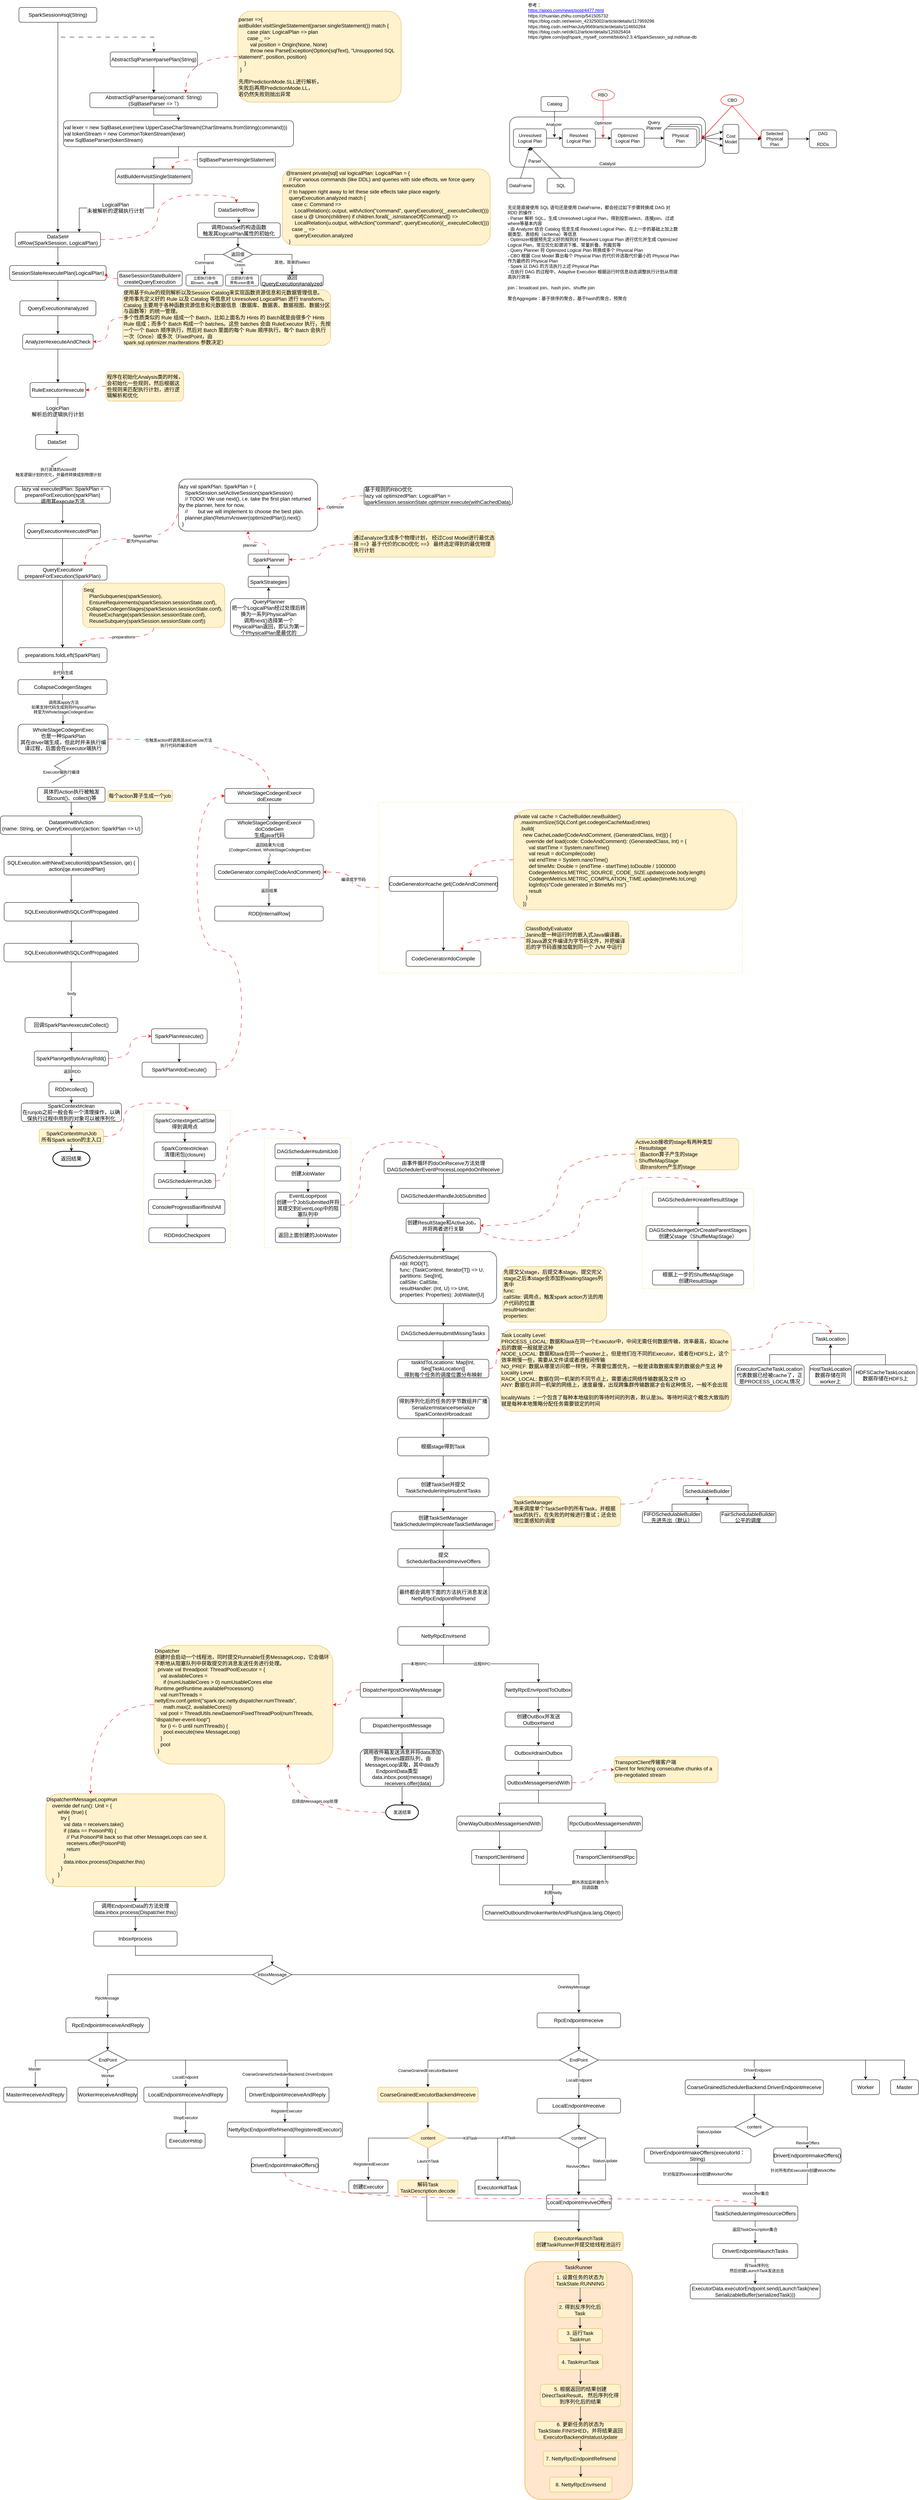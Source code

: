 <mxfile version="21.0.6" type="github" pages="2">
  <diagram name="Spark  SQL执行流程" id="dEqnPz7Te2CZXSZK34e1">
    <mxGraphModel dx="1562" dy="903" grid="1" gridSize="10" guides="1" tooltips="1" connect="1" arrows="1" fold="1" page="1" pageScale="1" pageWidth="827" pageHeight="1169" math="0" shadow="0">
      <root>
        <mxCell id="0" />
        <mxCell id="1" parent="0" />
        <mxCell id="99DLMoNuBYmvFpYEHvyQ-14" value="Catalyst" style="rounded=1;whiteSpace=wrap;html=1;verticalAlign=bottom;" parent="1" vertex="1">
          <mxGeometry x="1372.25" y="325" width="527.75" height="135" as="geometry" />
        </mxCell>
        <mxCell id="dQKbh80O4o_hzA0gJbdG-8" value="" style="rounded=0;whiteSpace=wrap;html=1;dashed=1;strokeColor=#FFD966;" parent="1" vertex="1">
          <mxGeometry x="1730" y="3210" width="300" height="270" as="geometry" />
        </mxCell>
        <mxCell id="fpK7iS9B7lr3rAS34iEF-13" value="" style="rounded=0;whiteSpace=wrap;html=1;dashed=1;strokeColor=#FFD966;" parent="1" vertex="1">
          <mxGeometry x="1020" y="2170" width="980" height="460" as="geometry" />
        </mxCell>
        <mxCell id="fpK7iS9B7lr3rAS34iEF-12" value="" style="rounded=0;whiteSpace=wrap;html=1;dashed=1;strokeColor=#FFD966;" parent="1" vertex="1">
          <mxGeometry x="711.25" y="3075" width="233.5" height="295" as="geometry" />
        </mxCell>
        <mxCell id="fpK7iS9B7lr3rAS34iEF-9" value="" style="rounded=0;whiteSpace=wrap;html=1;dashed=1;strokeColor=#FFD966;" parent="1" vertex="1">
          <mxGeometry x="386.5" y="3000" width="233.5" height="370" as="geometry" />
        </mxCell>
        <mxCell id="THCTk6hH6egYFEfsFXks-5" style="edgeStyle=orthogonalEdgeStyle;rounded=0;orthogonalLoop=1;jettySize=auto;html=1;exitX=0.5;exitY=1;exitDx=0;exitDy=0;fontSize=14;" parent="1" source="THCTk6hH6egYFEfsFXks-1" target="THCTk6hH6egYFEfsFXks-4" edge="1">
          <mxGeometry relative="1" as="geometry" />
        </mxCell>
        <mxCell id="THCTk6hH6egYFEfsFXks-8" style="edgeStyle=orthogonalEdgeStyle;rounded=0;orthogonalLoop=1;jettySize=auto;html=1;exitX=0.5;exitY=1;exitDx=0;exitDy=0;entryX=0.5;entryY=0;entryDx=0;entryDy=0;fontSize=14;dashed=1;dashPattern=12 12;" parent="1" source="THCTk6hH6egYFEfsFXks-1" target="THCTk6hH6egYFEfsFXks-6" edge="1">
          <mxGeometry relative="1" as="geometry" />
        </mxCell>
        <mxCell id="THCTk6hH6egYFEfsFXks-1" value="SparkSession#sql(String)" style="rounded=1;whiteSpace=wrap;html=1;fontSize=14;" parent="1" vertex="1">
          <mxGeometry x="50" y="30" width="210" height="40" as="geometry" />
        </mxCell>
        <mxCell id="THCTk6hH6egYFEfsFXks-18" style="edgeStyle=orthogonalEdgeStyle;rounded=0;orthogonalLoop=1;jettySize=auto;html=1;exitX=0.5;exitY=1;exitDx=0;exitDy=0;entryX=0.5;entryY=0;entryDx=0;entryDy=0;fontSize=14;" parent="1" source="THCTk6hH6egYFEfsFXks-4" target="THCTk6hH6egYFEfsFXks-17" edge="1">
          <mxGeometry relative="1" as="geometry" />
        </mxCell>
        <mxCell id="THCTk6hH6egYFEfsFXks-4" value="DataSet#&lt;br&gt;ofRow(SparkSession,&amp;nbsp;LogicalPlan)" style="rounded=1;whiteSpace=wrap;html=1;fontSize=14;" parent="1" vertex="1">
          <mxGeometry x="40" y="635" width="230" height="40" as="geometry" />
        </mxCell>
        <mxCell id="THCTk6hH6egYFEfsFXks-20" style="edgeStyle=orthogonalEdgeStyle;rounded=0;orthogonalLoop=1;jettySize=auto;html=1;exitX=0.5;exitY=1;exitDx=0;exitDy=0;entryX=0.5;entryY=0;entryDx=0;entryDy=0;fontSize=14;" parent="1" source="THCTk6hH6egYFEfsFXks-6" target="THCTk6hH6egYFEfsFXks-19" edge="1">
          <mxGeometry relative="1" as="geometry" />
        </mxCell>
        <mxCell id="THCTk6hH6egYFEfsFXks-6" value="AbstractSqlParser#parsePlan(String)" style="whiteSpace=wrap;html=1;fontSize=14;rounded=1;" parent="1" vertex="1">
          <mxGeometry x="296" y="150" width="235" height="40" as="geometry" />
        </mxCell>
        <mxCell id="THCTk6hH6egYFEfsFXks-15" style="edgeStyle=orthogonalEdgeStyle;rounded=0;orthogonalLoop=1;jettySize=auto;html=1;exitX=0.5;exitY=1;exitDx=0;exitDy=0;entryX=0.75;entryY=0;entryDx=0;entryDy=0;fontSize=14;" parent="1" source="THCTk6hH6egYFEfsFXks-9" target="THCTk6hH6egYFEfsFXks-4" edge="1">
          <mxGeometry relative="1" as="geometry" />
        </mxCell>
        <mxCell id="THCTk6hH6egYFEfsFXks-16" value="LogicalPlan&lt;br&gt;未被解析的逻辑执行计划" style="edgeLabel;html=1;align=center;verticalAlign=middle;resizable=0;points=[];fontSize=14;" parent="THCTk6hH6egYFEfsFXks-15" vertex="1" connectable="0">
          <mxGeometry x="0.193" y="-1" relative="1" as="geometry">
            <mxPoint x="29" as="offset" />
          </mxGeometry>
        </mxCell>
        <mxCell id="THCTk6hH6egYFEfsFXks-9" value="AstBuilder#visitSingleStatement" style="whiteSpace=wrap;html=1;fontSize=14;rounded=1;" parent="1" vertex="1">
          <mxGeometry x="310" y="465" width="206.5" height="40" as="geometry" />
        </mxCell>
        <mxCell id="THCTk6hH6egYFEfsFXks-14" style="edgeStyle=orthogonalEdgeStyle;rounded=0;orthogonalLoop=1;jettySize=auto;html=1;exitX=0;exitY=0.5;exitDx=0;exitDy=0;entryX=0.75;entryY=0;entryDx=0;entryDy=0;fontSize=14;dashed=1;dashPattern=12 12;curved=1;strokeColor=#FF0000;" parent="1" source="THCTk6hH6egYFEfsFXks-12" target="THCTk6hH6egYFEfsFXks-9" edge="1">
          <mxGeometry relative="1" as="geometry" />
        </mxCell>
        <mxCell id="THCTk6hH6egYFEfsFXks-12" value="SqlBaseParser#singleStatement" style="whiteSpace=wrap;html=1;fontSize=14;rounded=1;" parent="1" vertex="1">
          <mxGeometry x="531" y="420" width="210" height="40" as="geometry" />
        </mxCell>
        <mxCell id="THCTk6hH6egYFEfsFXks-27" style="edgeStyle=orthogonalEdgeStyle;rounded=0;orthogonalLoop=1;jettySize=auto;html=1;exitX=0.5;exitY=1;exitDx=0;exitDy=0;entryX=0.5;entryY=0;entryDx=0;entryDy=0;strokeColor=#000000;fontSize=14;" parent="1" source="THCTk6hH6egYFEfsFXks-17" target="THCTk6hH6egYFEfsFXks-26" edge="1">
          <mxGeometry relative="1" as="geometry" />
        </mxCell>
        <mxCell id="THCTk6hH6egYFEfsFXks-17" value="SessionState#executePlan(LogicalPlan&lt;span style=&quot;background-color: initial;&quot;&gt;)&lt;/span&gt;" style="rounded=1;whiteSpace=wrap;html=1;fontSize=14;" parent="1" vertex="1">
          <mxGeometry x="25" y="725" width="260" height="40" as="geometry" />
        </mxCell>
        <mxCell id="xvGSpYOVI_oOir4ocMuj-2" style="edgeStyle=orthogonalEdgeStyle;rounded=0;orthogonalLoop=1;jettySize=auto;html=1;exitX=0.5;exitY=1;exitDx=0;exitDy=0;entryX=0.5;entryY=0;entryDx=0;entryDy=0;" parent="1" source="THCTk6hH6egYFEfsFXks-19" target="xvGSpYOVI_oOir4ocMuj-1" edge="1">
          <mxGeometry relative="1" as="geometry" />
        </mxCell>
        <mxCell id="THCTk6hH6egYFEfsFXks-19" value="AbstractSqlParser#parse(comand: String)(SqlBaseParser =&amp;gt; &lt;span style=&quot;font-family: &amp;quot;JetBrains Mono&amp;quot;, monospace; font-size: 10.5pt; color: rgb(78, 128, 125);&quot;&gt;T&lt;/span&gt;&lt;span style=&quot;background-color: initial;&quot;&gt;)&lt;/span&gt;" style="whiteSpace=wrap;html=1;fontSize=14;rounded=1;" parent="1" vertex="1">
          <mxGeometry x="241.12" y="260" width="344.25" height="40" as="geometry" />
        </mxCell>
        <mxCell id="xvGSpYOVI_oOir4ocMuj-4" style="edgeStyle=orthogonalEdgeStyle;rounded=0;orthogonalLoop=1;jettySize=auto;html=1;exitX=0;exitY=0.5;exitDx=0;exitDy=0;entryX=0.75;entryY=0;entryDx=0;entryDy=0;curved=1;dashed=1;dashPattern=12 12;strokeColor=#FF0000;" parent="1" source="THCTk6hH6egYFEfsFXks-22" target="THCTk6hH6egYFEfsFXks-19" edge="1">
          <mxGeometry relative="1" as="geometry" />
        </mxCell>
        <mxCell id="THCTk6hH6egYFEfsFXks-22" value="&lt;div&gt;parser =&amp;gt;{&lt;/div&gt;&lt;div&gt;&lt;span style=&quot;background-color: initial;&quot;&gt;astBuilder.visitSingleStatement(parser.singleStatement()) match {&lt;/span&gt;&lt;/div&gt;&lt;div&gt;&amp;nbsp; &amp;nbsp; &amp;nbsp; case plan: LogicalPlan =&amp;gt; plan&lt;/div&gt;&lt;div&gt;&amp;nbsp; &amp;nbsp; &amp;nbsp; case _ =&amp;gt;&lt;/div&gt;&lt;div&gt;&amp;nbsp; &amp;nbsp; &amp;nbsp; &amp;nbsp; val position = Origin(None, None)&lt;/div&gt;&lt;div&gt;&amp;nbsp; &amp;nbsp; &amp;nbsp; &amp;nbsp; throw new ParseException(Option(sqlText), &quot;Unsupported SQL statement&quot;, position, position)&lt;/div&gt;&lt;div&gt;&amp;nbsp; &amp;nbsp; }&lt;/div&gt;&lt;div&gt;&amp;nbsp;}&lt;/div&gt;&lt;div&gt;&lt;br&gt;&lt;/div&gt;&lt;div&gt;先用PredictionMode.SLL进行解析，&lt;/div&gt;&lt;div&gt;失败后再用PredictionMode.LL，&lt;/div&gt;&lt;div&gt;若仍然失败则抛出异常&lt;/div&gt;" style="whiteSpace=wrap;html=1;fontSize=14;rounded=1;align=left;fillColor=#fff2cc;strokeColor=#d6b656;" parent="1" vertex="1">
          <mxGeometry x="640" y="40" width="440" height="245" as="geometry" />
        </mxCell>
        <mxCell id="THCTk6hH6egYFEfsFXks-24" value="BaseSessionStateBuilder#&lt;br&gt;createQueryExecution" style="rounded=1;whiteSpace=wrap;html=1;fontSize=14;" parent="1" vertex="1">
          <mxGeometry x="316.31" y="740" width="173.69" height="40" as="geometry" />
        </mxCell>
        <mxCell id="THCTk6hH6egYFEfsFXks-30" style="edgeStyle=orthogonalEdgeStyle;rounded=0;orthogonalLoop=1;jettySize=auto;html=1;exitX=0.5;exitY=1;exitDx=0;exitDy=0;entryX=0.5;entryY=0;entryDx=0;entryDy=0;strokeColor=#000000;fontSize=14;" parent="1" source="THCTk6hH6egYFEfsFXks-26" target="THCTk6hH6egYFEfsFXks-29" edge="1">
          <mxGeometry relative="1" as="geometry" />
        </mxCell>
        <mxCell id="THCTk6hH6egYFEfsFXks-26" value="QueryExecution#analyzed" style="rounded=1;whiteSpace=wrap;html=1;fontSize=14;" parent="1" vertex="1">
          <mxGeometry x="52.5" y="820" width="205" height="40" as="geometry" />
        </mxCell>
        <mxCell id="THCTk6hH6egYFEfsFXks-32" style="edgeStyle=orthogonalEdgeStyle;rounded=0;orthogonalLoop=1;jettySize=auto;html=1;exitX=0.5;exitY=1;exitDx=0;exitDy=0;entryX=0.5;entryY=0;entryDx=0;entryDy=0;strokeColor=#000000;fontSize=14;" parent="1" source="THCTk6hH6egYFEfsFXks-29" target="THCTk6hH6egYFEfsFXks-31" edge="1">
          <mxGeometry relative="1" as="geometry" />
        </mxCell>
        <mxCell id="THCTk6hH6egYFEfsFXks-29" value="Analyzer#executeAndCheck" style="whiteSpace=wrap;html=1;fontSize=14;rounded=1;" parent="1" vertex="1">
          <mxGeometry x="60" y="910" width="190" height="40" as="geometry" />
        </mxCell>
        <mxCell id="THCTk6hH6egYFEfsFXks-37" style="edgeStyle=orthogonalEdgeStyle;curved=1;rounded=0;orthogonalLoop=1;jettySize=auto;html=1;exitX=0.5;exitY=1;exitDx=0;exitDy=0;entryX=0.5;entryY=0;entryDx=0;entryDy=0;strokeColor=#000000;fontSize=14;" parent="1" source="THCTk6hH6egYFEfsFXks-31" target="THCTk6hH6egYFEfsFXks-36" edge="1">
          <mxGeometry relative="1" as="geometry" />
        </mxCell>
        <mxCell id="THCTk6hH6egYFEfsFXks-38" value="LogicPlan&lt;br&gt;解析后的逻辑执行计划" style="edgeLabel;html=1;align=center;verticalAlign=middle;resizable=0;points=[];fontSize=14;" parent="THCTk6hH6egYFEfsFXks-37" vertex="1" connectable="0">
          <mxGeometry x="-0.28" y="-1" relative="1" as="geometry">
            <mxPoint as="offset" />
          </mxGeometry>
        </mxCell>
        <mxCell id="THCTk6hH6egYFEfsFXks-31" value="RuleExecutor#execute" style="whiteSpace=wrap;html=1;fontSize=14;rounded=1;" parent="1" vertex="1">
          <mxGeometry x="80" y="1040" width="150" height="40" as="geometry" />
        </mxCell>
        <mxCell id="THCTk6hH6egYFEfsFXks-35" style="edgeStyle=orthogonalEdgeStyle;rounded=0;orthogonalLoop=1;jettySize=auto;html=1;exitX=0;exitY=0.5;exitDx=0;exitDy=0;entryX=1;entryY=0.5;entryDx=0;entryDy=0;strokeColor=#FF0000;fontSize=14;curved=1;dashed=1;dashPattern=12 12;" parent="1" source="THCTk6hH6egYFEfsFXks-33" target="THCTk6hH6egYFEfsFXks-31" edge="1">
          <mxGeometry relative="1" as="geometry" />
        </mxCell>
        <mxCell id="THCTk6hH6egYFEfsFXks-33" value="程序在初始化Analysis类的时候，会初始化一些规则，然后根据这些规则来匹配执行计划，进行逻辑解析和优化" style="whiteSpace=wrap;html=1;fontSize=14;rounded=1;align=left;fillColor=#fff2cc;strokeColor=#d6b656;" parent="1" vertex="1">
          <mxGeometry x="285" y="1010" width="209" height="80" as="geometry" />
        </mxCell>
        <mxCell id="THCTk6hH6egYFEfsFXks-36" value="DataSet" style="whiteSpace=wrap;html=1;fontSize=14;rounded=1;" parent="1" vertex="1">
          <mxGeometry x="95" y="1180" width="115" height="40" as="geometry" />
        </mxCell>
        <mxCell id="Hme6o7wAtb_QXtmtZKTd-1" value="" style="edgeStyle=isometricEdgeStyle;endArrow=none;html=1;rounded=0;" parent="1" edge="1">
          <mxGeometry width="50" height="100" relative="1" as="geometry">
            <mxPoint x="130" y="1310" as="sourcePoint" />
            <mxPoint x="180" y="1240" as="targetPoint" />
          </mxGeometry>
        </mxCell>
        <mxCell id="dJa-XMbD3ppQLrqUtmth-2" value="执行具体的Action时&lt;br&gt;触发逻辑计划的优化，并最终转换成到物理计划" style="edgeLabel;html=1;align=center;verticalAlign=middle;resizable=0;points=[];" parent="Hme6o7wAtb_QXtmtZKTd-1" vertex="1" connectable="0">
          <mxGeometry x="-0.559" y="-1" relative="1" as="geometry">
            <mxPoint x="-2" y="-15" as="offset" />
          </mxGeometry>
        </mxCell>
        <mxCell id="xvGSpYOVI_oOir4ocMuj-3" style="edgeStyle=orthogonalEdgeStyle;rounded=0;orthogonalLoop=1;jettySize=auto;html=1;exitX=0.5;exitY=1;exitDx=0;exitDy=0;entryX=0.5;entryY=0;entryDx=0;entryDy=0;" parent="1" source="xvGSpYOVI_oOir4ocMuj-1" target="THCTk6hH6egYFEfsFXks-9" edge="1">
          <mxGeometry relative="1" as="geometry" />
        </mxCell>
        <mxCell id="xvGSpYOVI_oOir4ocMuj-1" value="val lexer = new SqlBaseLexer(new UpperCaseCharStream(CharStreams.fromString(command)))&lt;br&gt;val tokenStream = new CommonTokenStream(lexer)&lt;br&gt;new SqlBaseParser(tokenStream)" style="whiteSpace=wrap;html=1;fontSize=14;rounded=1;align=left;" parent="1" vertex="1">
          <mxGeometry x="170" y="335" width="620" height="70" as="geometry" />
        </mxCell>
        <mxCell id="xvGSpYOVI_oOir4ocMuj-6" style="edgeStyle=orthogonalEdgeStyle;curved=1;rounded=0;orthogonalLoop=1;jettySize=auto;html=1;exitX=0;exitY=0.5;exitDx=0;exitDy=0;entryX=1;entryY=0.5;entryDx=0;entryDy=0;dashed=1;dashPattern=12 12;strokeColor=#FF0000;" parent="1" source="xvGSpYOVI_oOir4ocMuj-5" target="THCTk6hH6egYFEfsFXks-29" edge="1">
          <mxGeometry relative="1" as="geometry" />
        </mxCell>
        <mxCell id="xvGSpYOVI_oOir4ocMuj-5" value="使用基于Rule的规则解析以及Session Catalog来实现函数资源信息和元数据管理信息。&lt;br&gt;使用事先定义好的 Rule 以及 Catalog 等信息对 Unresolved LogicalPlan 进行 transform。&lt;br&gt;Catalog 主要用于各种函数资源信息和元数据信息（数据库、数据表、数据视图、数据分区与函数等）的统一管理。&lt;br&gt;&lt;div&gt;多个性质类似的 Rule 组成一个 Batch，比如上面名为 Hints 的 Batch就是由很多个 Hints Rule 组成；而多个 Batch 构成一个 batches。这些 batches 会由 RuleExecutor 执行，先按一个一个 Batch 顺序执行，然后对 Batch 里面的每个 Rule 顺序执行。每个 Batch 会执行一次（Once）或多次（FixedPoint，由&lt;/div&gt;&lt;div&gt;spark.sql.optimizer.maxIterations 参数决定）&lt;/div&gt;" style="whiteSpace=wrap;html=1;fontSize=14;rounded=1;align=left;fillColor=#fff2cc;strokeColor=#d6b656;" parent="1" vertex="1">
          <mxGeometry x="330" y="790" width="560" height="150" as="geometry" />
        </mxCell>
        <mxCell id="dJa-XMbD3ppQLrqUtmth-6" style="edgeStyle=orthogonalEdgeStyle;rounded=0;orthogonalLoop=1;jettySize=auto;html=1;exitX=0.5;exitY=1;exitDx=0;exitDy=0;entryX=0.5;entryY=0;entryDx=0;entryDy=0;" parent="1" source="dJa-XMbD3ppQLrqUtmth-1" target="dJa-XMbD3ppQLrqUtmth-5" edge="1">
          <mxGeometry relative="1" as="geometry" />
        </mxCell>
        <mxCell id="dJa-XMbD3ppQLrqUtmth-1" value="QueryExecution#executedPlan" style="whiteSpace=wrap;html=1;fontSize=14;rounded=1;" parent="1" vertex="1">
          <mxGeometry x="65" y="1420" width="205" height="40" as="geometry" />
        </mxCell>
        <mxCell id="dJa-XMbD3ppQLrqUtmth-8" style="edgeStyle=orthogonalEdgeStyle;rounded=0;orthogonalLoop=1;jettySize=auto;html=1;exitX=0;exitY=0.5;exitDx=0;exitDy=0;entryX=0.75;entryY=0;entryDx=0;entryDy=0;curved=1;dashed=1;dashPattern=12 12;strokeColor=#FF0000;" parent="1" source="dJa-XMbD3ppQLrqUtmth-3" target="dJa-XMbD3ppQLrqUtmth-5" edge="1">
          <mxGeometry relative="1" as="geometry">
            <Array as="points">
              <mxPoint x="480" y="1460" />
              <mxPoint x="228" y="1460" />
            </Array>
          </mxGeometry>
        </mxCell>
        <mxCell id="dJa-XMbD3ppQLrqUtmth-9" value="SparkPlan&lt;br&gt;即为PhysicalPlan" style="edgeLabel;html=1;align=center;verticalAlign=middle;resizable=0;points=[];" parent="dJa-XMbD3ppQLrqUtmth-8" vertex="1" connectable="0">
          <mxGeometry x="0.021" y="15" relative="1" as="geometry">
            <mxPoint x="23" y="-15" as="offset" />
          </mxGeometry>
        </mxCell>
        <mxCell id="dJa-XMbD3ppQLrqUtmth-3" value="&lt;div&gt;lazy val sparkPlan: SparkPlan = {&lt;/div&gt;&lt;div&gt;&amp;nbsp; &amp;nbsp; SparkSession.setActiveSession(sparkSession)&lt;/div&gt;&lt;div&gt;&amp;nbsp; &amp;nbsp; // TODO: We use next(), i.e. take the first plan returned by the planner, here for now,&lt;/div&gt;&lt;div&gt;&amp;nbsp; &amp;nbsp; //&amp;nbsp; &amp;nbsp; &amp;nbsp; &amp;nbsp;but we will implement to choose the best plan.&lt;/div&gt;&lt;div&gt;&amp;nbsp; &amp;nbsp; planner.plan(ReturnAnswer(optimizedPlan)).next()&lt;/div&gt;&lt;div&gt;&amp;nbsp; }&lt;/div&gt;" style="whiteSpace=wrap;html=1;fontSize=14;rounded=1;align=left;" parent="1" vertex="1">
          <mxGeometry x="480" y="1300" width="375" height="140" as="geometry" />
        </mxCell>
        <mxCell id="dJa-XMbD3ppQLrqUtmth-24" style="edgeStyle=orthogonalEdgeStyle;rounded=0;orthogonalLoop=1;jettySize=auto;html=1;exitX=0.5;exitY=1;exitDx=0;exitDy=0;entryX=0.5;entryY=0;entryDx=0;entryDy=0;strokeColor=#000000;" parent="1" source="dJa-XMbD3ppQLrqUtmth-5" target="dJa-XMbD3ppQLrqUtmth-23" edge="1">
          <mxGeometry relative="1" as="geometry" />
        </mxCell>
        <mxCell id="dJa-XMbD3ppQLrqUtmth-5" value="QueryExecution#&lt;br&gt;prepareForExecution(SparkPlan)" style="whiteSpace=wrap;html=1;fontSize=14;rounded=1;" parent="1" vertex="1">
          <mxGeometry x="47.5" y="1532" width="240" height="40" as="geometry" />
        </mxCell>
        <mxCell id="dJa-XMbD3ppQLrqUtmth-11" style="edgeStyle=orthogonalEdgeStyle;curved=1;rounded=0;orthogonalLoop=1;jettySize=auto;html=1;exitX=0;exitY=0.5;exitDx=0;exitDy=0;entryX=0.997;entryY=0.571;entryDx=0;entryDy=0;entryPerimeter=0;dashed=1;dashPattern=12 12;strokeColor=#FF0000;" parent="1" source="dJa-XMbD3ppQLrqUtmth-10" target="dJa-XMbD3ppQLrqUtmth-3" edge="1">
          <mxGeometry relative="1" as="geometry" />
        </mxCell>
        <mxCell id="dJa-XMbD3ppQLrqUtmth-12" value="Optimizer" style="edgeLabel;html=1;align=center;verticalAlign=middle;resizable=0;points=[];" parent="dJa-XMbD3ppQLrqUtmth-11" vertex="1" connectable="0">
          <mxGeometry x="0.403" y="-5" relative="1" as="geometry">
            <mxPoint as="offset" />
          </mxGeometry>
        </mxCell>
        <mxCell id="dJa-XMbD3ppQLrqUtmth-10" value="基于规则的RBO优化&lt;br&gt;lazy val optimizedPlan: LogicalPlan = sparkSession.sessionState.optimizer.execute(withCachedData)" style="whiteSpace=wrap;html=1;fontSize=14;rounded=1;align=left;" parent="1" vertex="1">
          <mxGeometry x="980" y="1320" width="400" height="50" as="geometry" />
        </mxCell>
        <mxCell id="dJa-XMbD3ppQLrqUtmth-14" style="edgeStyle=orthogonalEdgeStyle;curved=1;rounded=0;orthogonalLoop=1;jettySize=auto;html=1;exitX=0.5;exitY=0;exitDx=0;exitDy=0;entryX=0.5;entryY=1;entryDx=0;entryDy=0;dashed=1;dashPattern=12 12;strokeColor=#FF0000;" parent="1" source="dJa-XMbD3ppQLrqUtmth-13" target="dJa-XMbD3ppQLrqUtmth-3" edge="1">
          <mxGeometry relative="1" as="geometry" />
        </mxCell>
        <mxCell id="dJa-XMbD3ppQLrqUtmth-15" value="planner" style="edgeLabel;html=1;align=center;verticalAlign=middle;resizable=0;points=[];" parent="dJa-XMbD3ppQLrqUtmth-14" vertex="1" connectable="0">
          <mxGeometry x="0.39" y="7" relative="1" as="geometry">
            <mxPoint as="offset" />
          </mxGeometry>
        </mxCell>
        <mxCell id="dJa-XMbD3ppQLrqUtmth-13" value="SparkPlanner" style="whiteSpace=wrap;html=1;fontSize=14;rounded=1;" parent="1" vertex="1">
          <mxGeometry x="667.75" y="1501.69" width="110" height="30" as="geometry" />
        </mxCell>
        <mxCell id="dJa-XMbD3ppQLrqUtmth-21" style="edgeStyle=orthogonalEdgeStyle;curved=1;rounded=0;orthogonalLoop=1;jettySize=auto;html=1;exitX=0.5;exitY=0;exitDx=0;exitDy=0;entryX=0.5;entryY=1;entryDx=0;entryDy=0;strokeColor=#000000;" parent="1" source="dJa-XMbD3ppQLrqUtmth-17" target="dJa-XMbD3ppQLrqUtmth-13" edge="1">
          <mxGeometry relative="1" as="geometry" />
        </mxCell>
        <mxCell id="dJa-XMbD3ppQLrqUtmth-17" value="SparkStrategies" style="whiteSpace=wrap;html=1;fontSize=14;rounded=1;" parent="1" vertex="1">
          <mxGeometry x="667.75" y="1561.69" width="110" height="30" as="geometry" />
        </mxCell>
        <mxCell id="dJa-XMbD3ppQLrqUtmth-22" style="edgeStyle=orthogonalEdgeStyle;curved=1;rounded=0;orthogonalLoop=1;jettySize=auto;html=1;exitX=0.5;exitY=0;exitDx=0;exitDy=0;entryX=0.5;entryY=1;entryDx=0;entryDy=0;strokeColor=#000000;" parent="1" source="dJa-XMbD3ppQLrqUtmth-18" target="dJa-XMbD3ppQLrqUtmth-17" edge="1">
          <mxGeometry relative="1" as="geometry" />
        </mxCell>
        <mxCell id="dJa-XMbD3ppQLrqUtmth-18" value="QueryPlanner&lt;br&gt;把一个LogicalPlan经过处理后转换为一系列PhysicalPlan&lt;br&gt;调用next()选择第一个PhysicalPlan返回，即认为第一个PhysicalPlan是最优的" style="whiteSpace=wrap;html=1;fontSize=14;rounded=1;" parent="1" vertex="1">
          <mxGeometry x="620" y="1621.69" width="205.5" height="100" as="geometry" />
        </mxCell>
        <mxCell id="dJa-XMbD3ppQLrqUtmth-30" style="edgeStyle=orthogonalEdgeStyle;rounded=0;orthogonalLoop=1;jettySize=auto;html=1;exitX=0.5;exitY=1;exitDx=0;exitDy=0;entryX=0.5;entryY=0;entryDx=0;entryDy=0;strokeColor=#000000;" parent="1" source="dJa-XMbD3ppQLrqUtmth-23" target="dJa-XMbD3ppQLrqUtmth-28" edge="1">
          <mxGeometry relative="1" as="geometry" />
        </mxCell>
        <mxCell id="dJa-XMbD3ppQLrqUtmth-31" value="全代码生成" style="edgeLabel;html=1;align=center;verticalAlign=middle;resizable=0;points=[];" parent="dJa-XMbD3ppQLrqUtmth-30" vertex="1" connectable="0">
          <mxGeometry x="0.238" y="-2" relative="1" as="geometry">
            <mxPoint x="2" y="-2" as="offset" />
          </mxGeometry>
        </mxCell>
        <mxCell id="dJa-XMbD3ppQLrqUtmth-23" value="preparations.foldLeft(SparkPlan)" style="whiteSpace=wrap;html=1;fontSize=14;rounded=1;" parent="1" vertex="1">
          <mxGeometry x="47.5" y="1754" width="240" height="40" as="geometry" />
        </mxCell>
        <mxCell id="dJa-XMbD3ppQLrqUtmth-26" style="edgeStyle=orthogonalEdgeStyle;curved=1;rounded=0;orthogonalLoop=1;jettySize=auto;html=1;exitX=0.5;exitY=1;exitDx=0;exitDy=0;entryX=0.708;entryY=-0.075;entryDx=0;entryDy=0;entryPerimeter=0;strokeColor=#FF0000;dashed=1;dashPattern=12 12;" parent="1" source="dJa-XMbD3ppQLrqUtmth-25" target="dJa-XMbD3ppQLrqUtmth-23" edge="1">
          <mxGeometry relative="1" as="geometry" />
        </mxCell>
        <mxCell id="dJa-XMbD3ppQLrqUtmth-27" value="preparations" style="edgeLabel;html=1;align=center;verticalAlign=middle;resizable=0;points=[];" parent="dJa-XMbD3ppQLrqUtmth-26" vertex="1" connectable="0">
          <mxGeometry x="-0.124" y="-2" relative="1" as="geometry">
            <mxPoint as="offset" />
          </mxGeometry>
        </mxCell>
        <mxCell id="dJa-XMbD3ppQLrqUtmth-25" value="&lt;div&gt;Seq(&lt;/div&gt;&lt;div&gt;&amp;nbsp; &amp;nbsp; PlanSubqueries(sparkSession),&lt;/div&gt;&lt;div&gt;&amp;nbsp; &amp;nbsp; EnsureRequirements(sparkSession.sessionState.conf),&lt;/div&gt;&lt;div&gt;&amp;nbsp; CollapseCodegenStages(sparkSession.sessionState.conf),&lt;/div&gt;&lt;div&gt;&amp;nbsp; &amp;nbsp; ReuseExchange(sparkSession.sessionState.conf),&lt;/div&gt;&lt;div&gt;&amp;nbsp; &amp;nbsp; ReuseSubquery(sparkSession.sessionState.conf))&lt;/div&gt;" style="whiteSpace=wrap;html=1;fontSize=14;rounded=1;align=left;fillColor=#fff2cc;strokeColor=#d6b656;" parent="1" vertex="1">
          <mxGeometry x="221.74" y="1580" width="383" height="120" as="geometry" />
        </mxCell>
        <mxCell id="dJa-XMbD3ppQLrqUtmth-33" style="edgeStyle=orthogonalEdgeStyle;rounded=0;orthogonalLoop=1;jettySize=auto;html=1;exitX=0.5;exitY=1;exitDx=0;exitDy=0;entryX=0.5;entryY=0;entryDx=0;entryDy=0;strokeColor=#000000;" parent="1" source="dJa-XMbD3ppQLrqUtmth-28" target="dJa-XMbD3ppQLrqUtmth-32" edge="1">
          <mxGeometry relative="1" as="geometry" />
        </mxCell>
        <mxCell id="dJa-XMbD3ppQLrqUtmth-35" value="调用其apply方法&lt;br&gt;如果支持代码生成则将PhysicalPlan&lt;br&gt;转变为WholeStageCodegenExec" style="edgeLabel;html=1;align=center;verticalAlign=middle;resizable=0;points=[];" parent="dJa-XMbD3ppQLrqUtmth-33" vertex="1" connectable="0">
          <mxGeometry x="-0.28" y="2" relative="1" as="geometry">
            <mxPoint y="4" as="offset" />
          </mxGeometry>
        </mxCell>
        <mxCell id="dJa-XMbD3ppQLrqUtmth-28" value="CollapseCodegenStages" style="whiteSpace=wrap;html=1;fontSize=14;rounded=1;" parent="1" vertex="1">
          <mxGeometry x="47.5" y="1840" width="240" height="40" as="geometry" />
        </mxCell>
        <mxCell id="ulmAUWNIJSCN8ucsj58H-5" style="edgeStyle=orthogonalEdgeStyle;curved=1;rounded=0;orthogonalLoop=1;jettySize=auto;html=1;exitX=1;exitY=0.5;exitDx=0;exitDy=0;dashed=1;dashPattern=12 12;strokeColor=#FF0000;" parent="1" source="dJa-XMbD3ppQLrqUtmth-32" target="OyspbbeXxSc23yl87xw1-1" edge="1">
          <mxGeometry relative="1" as="geometry" />
        </mxCell>
        <mxCell id="ulmAUWNIJSCN8ucsj58H-6" value="在触发action时调用其doExecute方法&lt;br&gt;执行代码的编译动作" style="edgeLabel;html=1;align=center;verticalAlign=middle;resizable=0;points=[];" parent="ulmAUWNIJSCN8ucsj58H-5" vertex="1" connectable="0">
          <mxGeometry x="-0.665" relative="1" as="geometry">
            <mxPoint x="95" y="10" as="offset" />
          </mxGeometry>
        </mxCell>
        <mxCell id="dJa-XMbD3ppQLrqUtmth-32" value="WholeStageCodegenExec&lt;br&gt;也是一种SparkPlan&lt;br&gt;其在driver端生成，但此时并未执行编译过程，后面会在executor端执行" style="whiteSpace=wrap;html=1;fontSize=14;rounded=1;" parent="1" vertex="1">
          <mxGeometry x="47.5" y="1960" width="242.5" height="80" as="geometry" />
        </mxCell>
        <mxCell id="OyspbbeXxSc23yl87xw1-23" style="edgeStyle=orthogonalEdgeStyle;curved=1;rounded=0;orthogonalLoop=1;jettySize=auto;html=1;exitX=0.5;exitY=1;exitDx=0;exitDy=0;entryX=0.5;entryY=0;entryDx=0;entryDy=0;strokeColor=#000000;" parent="1" source="OyspbbeXxSc23yl87xw1-1" target="OyspbbeXxSc23yl87xw1-2" edge="1">
          <mxGeometry relative="1" as="geometry" />
        </mxCell>
        <mxCell id="OyspbbeXxSc23yl87xw1-1" value="WholeStageCodegenExec#&lt;br&gt;doExecute" style="whiteSpace=wrap;html=1;fontSize=14;rounded=1;" parent="1" vertex="1">
          <mxGeometry x="604.75" y="2133" width="240" height="40" as="geometry" />
        </mxCell>
        <mxCell id="OyspbbeXxSc23yl87xw1-5" style="edgeStyle=orthogonalEdgeStyle;rounded=0;orthogonalLoop=1;jettySize=auto;html=1;exitX=0.5;exitY=1;exitDx=0;exitDy=0;entryX=0.5;entryY=0;entryDx=0;entryDy=0;" parent="1" source="OyspbbeXxSc23yl87xw1-2" target="OyspbbeXxSc23yl87xw1-7" edge="1">
          <mxGeometry relative="1" as="geometry">
            <mxPoint x="725" y="2338" as="targetPoint" />
          </mxGeometry>
        </mxCell>
        <mxCell id="OyspbbeXxSc23yl87xw1-6" value="返回结果为元组&lt;br&gt;(CodegenContext, WholeStageCodegenExec&lt;br&gt;)" style="edgeLabel;html=1;align=center;verticalAlign=middle;resizable=0;points=[];" parent="OyspbbeXxSc23yl87xw1-5" vertex="1" connectable="0">
          <mxGeometry x="-0.267" y="1" relative="1" as="geometry">
            <mxPoint y="4" as="offset" />
          </mxGeometry>
        </mxCell>
        <mxCell id="OyspbbeXxSc23yl87xw1-2" value="WholeStageCodegenExec#&lt;br&gt;doCodeGen&lt;br&gt;生成java代码" style="whiteSpace=wrap;html=1;fontSize=14;rounded=1;" parent="1" vertex="1">
          <mxGeometry x="605" y="2217" width="240" height="50" as="geometry" />
        </mxCell>
        <mxCell id="OyspbbeXxSc23yl87xw1-26" style="edgeStyle=orthogonalEdgeStyle;curved=1;rounded=0;orthogonalLoop=1;jettySize=auto;html=1;exitX=0.5;exitY=1;exitDx=0;exitDy=0;entryX=0.5;entryY=0;entryDx=0;entryDy=0;strokeColor=#000000;" parent="1" source="OyspbbeXxSc23yl87xw1-7" target="OyspbbeXxSc23yl87xw1-25" edge="1">
          <mxGeometry relative="1" as="geometry" />
        </mxCell>
        <mxCell id="OyspbbeXxSc23yl87xw1-27" value="返回结果" style="edgeLabel;html=1;align=center;verticalAlign=middle;resizable=0;points=[];" parent="OyspbbeXxSc23yl87xw1-26" vertex="1" connectable="0">
          <mxGeometry x="-0.18" relative="1" as="geometry">
            <mxPoint as="offset" />
          </mxGeometry>
        </mxCell>
        <mxCell id="OyspbbeXxSc23yl87xw1-7" value="CodeGenerator.compile(CodeAndComment&lt;span style=&quot;background-color: initial;&quot;&gt;)&lt;/span&gt;" style="whiteSpace=wrap;html=1;fontSize=14;rounded=1;" parent="1" vertex="1">
          <mxGeometry x="577.5" y="2338" width="292.5" height="40" as="geometry" />
        </mxCell>
        <mxCell id="OyspbbeXxSc23yl87xw1-21" style="edgeStyle=orthogonalEdgeStyle;rounded=0;orthogonalLoop=1;jettySize=auto;html=1;entryX=1;entryY=0.5;entryDx=0;entryDy=0;curved=1;dashed=1;dashPattern=12 12;strokeColor=#FF0000;exitX=0;exitY=0.5;exitDx=0;exitDy=0;" parent="1" source="fpK7iS9B7lr3rAS34iEF-13" target="OyspbbeXxSc23yl87xw1-7" edge="1">
          <mxGeometry relative="1" as="geometry">
            <mxPoint x="1020" y="2400" as="sourcePoint" />
            <mxPoint x="870" y="2430" as="targetPoint" />
          </mxGeometry>
        </mxCell>
        <mxCell id="OyspbbeXxSc23yl87xw1-22" value="编译成字节码" style="edgeLabel;html=1;align=center;verticalAlign=middle;resizable=0;points=[];" parent="OyspbbeXxSc23yl87xw1-21" vertex="1" connectable="0">
          <mxGeometry x="0.11" y="-6" relative="1" as="geometry">
            <mxPoint y="9" as="offset" />
          </mxGeometry>
        </mxCell>
        <mxCell id="OyspbbeXxSc23yl87xw1-25" value="RDD[InternalRow]" style="whiteSpace=wrap;html=1;fontSize=14;rounded=1;" parent="1" vertex="1">
          <mxGeometry x="577.5" y="2450" width="292.5" height="40" as="geometry" />
        </mxCell>
        <mxCell id="OyspbbeXxSc23yl87xw1-29" style="edgeStyle=orthogonalEdgeStyle;curved=1;rounded=0;orthogonalLoop=1;jettySize=auto;html=1;exitX=0.5;exitY=1;exitDx=0;exitDy=0;entryX=0.5;entryY=0;entryDx=0;entryDy=0;strokeColor=#000000;" parent="1" source="OyspbbeXxSc23yl87xw1-28" target="dJa-XMbD3ppQLrqUtmth-1" edge="1">
          <mxGeometry relative="1" as="geometry" />
        </mxCell>
        <mxCell id="OyspbbeXxSc23yl87xw1-28" value="lazy val executedPlan: SparkPlan = prepareForExecution(sparkPlan)&lt;br&gt;调用其execute方法" style="whiteSpace=wrap;html=1;fontSize=14;rounded=1;" parent="1" vertex="1">
          <mxGeometry x="39" y="1320" width="257.5" height="45" as="geometry" />
        </mxCell>
        <mxCell id="OyspbbeXxSc23yl87xw1-36" value="通过analyzer生成多个物理计划， 经过Cost Model进行最优选择 ==》基于代价的CBO优化 ==》 最终选定得到的最优物理执行计划" style="whiteSpace=wrap;html=1;fontSize=14;rounded=1;align=left;fillColor=#fff2cc;strokeColor=#d6b656;" parent="1" vertex="1">
          <mxGeometry x="950" y="1440" width="383" height="70" as="geometry" />
        </mxCell>
        <mxCell id="OyspbbeXxSc23yl87xw1-37" style="edgeStyle=orthogonalEdgeStyle;curved=1;rounded=0;orthogonalLoop=1;jettySize=auto;html=1;exitX=0;exitY=0.5;exitDx=0;exitDy=0;entryX=1;entryY=0.5;entryDx=0;entryDy=0;dashed=1;dashPattern=12 12;strokeColor=#FF0000;" parent="1" source="OyspbbeXxSc23yl87xw1-36" target="dJa-XMbD3ppQLrqUtmth-13" edge="1">
          <mxGeometry relative="1" as="geometry">
            <mxPoint x="898" y="1516.69" as="sourcePoint" />
            <mxPoint x="772" y="1551.69" as="targetPoint" />
          </mxGeometry>
        </mxCell>
        <mxCell id="OyspbbeXxSc23yl87xw1-39" value="" style="edgeStyle=isometricEdgeStyle;endArrow=none;html=1;rounded=0;" parent="1" edge="1">
          <mxGeometry width="50" height="100" relative="1" as="geometry">
            <mxPoint x="138.75" y="2118" as="sourcePoint" />
            <mxPoint x="188.75" y="2048" as="targetPoint" />
          </mxGeometry>
        </mxCell>
        <mxCell id="OyspbbeXxSc23yl87xw1-40" value="Executor端执行编译" style="edgeLabel;html=1;align=center;verticalAlign=middle;resizable=0;points=[];" parent="OyspbbeXxSc23yl87xw1-39" vertex="1" connectable="0">
          <mxGeometry x="-0.559" y="-1" relative="1" as="geometry">
            <mxPoint x="-2" y="-15" as="offset" />
          </mxGeometry>
        </mxCell>
        <mxCell id="aiSqFYhptoILfyd779yY-3" value="" style="edgeStyle=orthogonalEdgeStyle;rounded=0;orthogonalLoop=1;jettySize=auto;html=1;" parent="1" source="aiSqFYhptoILfyd779yY-1" target="aiSqFYhptoILfyd779yY-2" edge="1">
          <mxGeometry relative="1" as="geometry" />
        </mxCell>
        <mxCell id="aiSqFYhptoILfyd779yY-1" value="具体的Action执行被触发&lt;br&gt;如count()、collect()等" style="whiteSpace=wrap;html=1;fontSize=14;rounded=1;" parent="1" vertex="1">
          <mxGeometry x="99.68" y="2130" width="182.5" height="40" as="geometry" />
        </mxCell>
        <mxCell id="aiSqFYhptoILfyd779yY-5" style="edgeStyle=orthogonalEdgeStyle;rounded=0;orthogonalLoop=1;jettySize=auto;html=1;exitX=0.5;exitY=1;exitDx=0;exitDy=0;entryX=0.5;entryY=0;entryDx=0;entryDy=0;" parent="1" source="aiSqFYhptoILfyd779yY-2" target="aiSqFYhptoILfyd779yY-4" edge="1">
          <mxGeometry relative="1" as="geometry" />
        </mxCell>
        <mxCell id="aiSqFYhptoILfyd779yY-2" value="Dataset#withAction&lt;br&gt;(name: String, qe: QueryExecution)(action: SparkPlan =&amp;gt; U)" style="whiteSpace=wrap;html=1;fontSize=14;rounded=1;" parent="1" vertex="1">
          <mxGeometry x="1.776e-15" y="2207" width="381.87" height="50" as="geometry" />
        </mxCell>
        <mxCell id="IJuBd549jqMZ3XzgCkh1-3" style="edgeStyle=orthogonalEdgeStyle;rounded=0;orthogonalLoop=1;jettySize=auto;html=1;exitX=0.5;exitY=1;exitDx=0;exitDy=0;entryX=0.5;entryY=0;entryDx=0;entryDy=0;" parent="1" source="aiSqFYhptoILfyd779yY-4" target="IJuBd549jqMZ3XzgCkh1-2" edge="1">
          <mxGeometry relative="1" as="geometry" />
        </mxCell>
        <mxCell id="aiSqFYhptoILfyd779yY-4" value="&lt;div&gt;SQLExecution.withNewExecutionId(sparkSession, qe) {&lt;/div&gt;&lt;div&gt;&amp;nbsp; &amp;nbsp; &amp;nbsp; &amp;nbsp; action(qe.executedPlan&lt;span style=&quot;background-color: initial;&quot;&gt;}&lt;/span&gt;&lt;/div&gt;" style="whiteSpace=wrap;html=1;fontSize=14;rounded=1;" parent="1" vertex="1">
          <mxGeometry x="9.84" y="2316" width="362.34" height="50" as="geometry" />
        </mxCell>
        <mxCell id="aiSqFYhptoILfyd779yY-8" value="返回结果" style="strokeWidth=2;html=1;shape=mxgraph.flowchart.terminator;whiteSpace=wrap;fontSize=14;" parent="1" vertex="1">
          <mxGeometry x="141.35" y="3110" width="100" height="40" as="geometry" />
        </mxCell>
        <mxCell id="IJuBd549jqMZ3XzgCkh1-9" style="edgeStyle=orthogonalEdgeStyle;rounded=0;orthogonalLoop=1;jettySize=auto;html=1;exitX=0.5;exitY=1;exitDx=0;exitDy=0;entryX=0.5;entryY=0;entryDx=0;entryDy=0;" parent="1" source="IJuBd549jqMZ3XzgCkh1-2" target="IJuBd549jqMZ3XzgCkh1-5" edge="1">
          <mxGeometry relative="1" as="geometry" />
        </mxCell>
        <mxCell id="IJuBd549jqMZ3XzgCkh1-2" value="SQLExecution#withSQLConfPropagated" style="whiteSpace=wrap;html=1;fontSize=14;rounded=1;" parent="1" vertex="1">
          <mxGeometry x="10.18" y="2440" width="362.34" height="50" as="geometry" />
        </mxCell>
        <mxCell id="8siI0z8Bu0LZt-7pcZ8k-5" style="edgeStyle=orthogonalEdgeStyle;rounded=0;orthogonalLoop=1;jettySize=auto;html=1;exitX=0.5;exitY=1;exitDx=0;exitDy=0;entryX=0.5;entryY=0;entryDx=0;entryDy=0;strokeColor=#000000;" parent="1" source="IJuBd549jqMZ3XzgCkh1-4" target="IJuBd549jqMZ3XzgCkh1-6" edge="1">
          <mxGeometry relative="1" as="geometry" />
        </mxCell>
        <mxCell id="IJuBd549jqMZ3XzgCkh1-4" value="回调SparkPlan#executeCollect()" style="whiteSpace=wrap;html=1;fontSize=14;rounded=1;" parent="1" vertex="1">
          <mxGeometry x="66.39" y="2750" width="249.92" height="40" as="geometry" />
        </mxCell>
        <mxCell id="IJuBd549jqMZ3XzgCkh1-14" style="edgeStyle=orthogonalEdgeStyle;rounded=0;orthogonalLoop=1;jettySize=auto;html=1;exitX=0.5;exitY=1;exitDx=0;exitDy=0;entryX=0.5;entryY=0;entryDx=0;entryDy=0;" parent="1" source="IJuBd549jqMZ3XzgCkh1-5" target="IJuBd549jqMZ3XzgCkh1-4" edge="1">
          <mxGeometry relative="1" as="geometry" />
        </mxCell>
        <mxCell id="IJuBd549jqMZ3XzgCkh1-15" value="body" style="edgeLabel;html=1;align=center;verticalAlign=middle;resizable=0;points=[];" parent="IJuBd549jqMZ3XzgCkh1-14" vertex="1" connectable="0">
          <mxGeometry x="0.355" y="-3" relative="1" as="geometry">
            <mxPoint x="3" y="-17" as="offset" />
          </mxGeometry>
        </mxCell>
        <mxCell id="IJuBd549jqMZ3XzgCkh1-5" value="SQLExecution#withSQLConfPropagated" style="whiteSpace=wrap;html=1;fontSize=14;rounded=1;" parent="1" vertex="1">
          <mxGeometry x="9.76" y="2550" width="362.34" height="50" as="geometry" />
        </mxCell>
        <mxCell id="IJuBd549jqMZ3XzgCkh1-6" value="SparkPlan#getByteArrayRdd()" style="whiteSpace=wrap;html=1;fontSize=14;rounded=1;" parent="1" vertex="1">
          <mxGeometry x="91.39" y="2840" width="199.92" height="40" as="geometry" />
        </mxCell>
        <mxCell id="IJuBd549jqMZ3XzgCkh1-13" style="edgeStyle=orthogonalEdgeStyle;rounded=0;orthogonalLoop=1;jettySize=auto;html=1;exitX=0.5;exitY=1;exitDx=0;exitDy=0;entryX=0.5;entryY=0;entryDx=0;entryDy=0;" parent="1" source="IJuBd549jqMZ3XzgCkh1-7" target="IJuBd549jqMZ3XzgCkh1-8" edge="1">
          <mxGeometry relative="1" as="geometry" />
        </mxCell>
        <mxCell id="IJuBd549jqMZ3XzgCkh1-7" value="SparkPlan#execute()" style="whiteSpace=wrap;html=1;fontSize=14;rounded=1;" parent="1" vertex="1">
          <mxGeometry x="407.25" y="2780" width="150" height="40" as="geometry" />
        </mxCell>
        <mxCell id="ulmAUWNIJSCN8ucsj58H-2" style="edgeStyle=orthogonalEdgeStyle;rounded=0;orthogonalLoop=1;jettySize=auto;html=1;exitX=1;exitY=0.5;exitDx=0;exitDy=0;entryX=0;entryY=0.5;entryDx=0;entryDy=0;dashed=1;dashPattern=12 12;strokeColor=#FF0000;curved=1;" parent="1" source="IJuBd549jqMZ3XzgCkh1-8" target="OyspbbeXxSc23yl87xw1-1" edge="1">
          <mxGeometry relative="1" as="geometry">
            <Array as="points">
              <mxPoint x="650" y="2890" />
              <mxPoint x="650" y="2570" />
              <mxPoint x="530" y="2570" />
              <mxPoint x="530" y="2153" />
            </Array>
          </mxGeometry>
        </mxCell>
        <mxCell id="8siI0z8Bu0LZt-7pcZ8k-3" value="" style="edgeStyle=orthogonalEdgeStyle;rounded=0;orthogonalLoop=1;jettySize=auto;html=1;strokeColor=#000000;exitX=0.5;exitY=1;exitDx=0;exitDy=0;" parent="1" source="IJuBd549jqMZ3XzgCkh1-6" target="8siI0z8Bu0LZt-7pcZ8k-2" edge="1">
          <mxGeometry relative="1" as="geometry" />
        </mxCell>
        <mxCell id="8siI0z8Bu0LZt-7pcZ8k-4" value="返回RDD" style="edgeLabel;html=1;align=center;verticalAlign=middle;resizable=0;points=[];" parent="8siI0z8Bu0LZt-7pcZ8k-3" vertex="1" connectable="0">
          <mxGeometry x="-0.325" y="1" relative="1" as="geometry">
            <mxPoint as="offset" />
          </mxGeometry>
        </mxCell>
        <mxCell id="IJuBd549jqMZ3XzgCkh1-8" value="SparkPlan#doExecute()" style="whiteSpace=wrap;html=1;fontSize=14;rounded=1;" parent="1" vertex="1">
          <mxGeometry x="381.87" y="2870" width="199.69" height="40" as="geometry" />
        </mxCell>
        <mxCell id="8siI0z8Bu0LZt-7pcZ8k-7" style="edgeStyle=orthogonalEdgeStyle;rounded=0;orthogonalLoop=1;jettySize=auto;html=1;exitX=0.5;exitY=1;exitDx=0;exitDy=0;entryX=0.5;entryY=0;entryDx=0;entryDy=0;strokeColor=#000000;" parent="1" source="1DeVd_PK0lltjMOwuueJ-72" target="8siI0z8Bu0LZt-7pcZ8k-6" edge="1">
          <mxGeometry relative="1" as="geometry" />
        </mxCell>
        <mxCell id="1DeVd_PK0lltjMOwuueJ-73" style="edgeStyle=orthogonalEdgeStyle;rounded=0;orthogonalLoop=1;jettySize=auto;html=1;exitX=0.5;exitY=1;exitDx=0;exitDy=0;entryX=0.5;entryY=0;entryDx=0;entryDy=0;strokeColor=#000000;" parent="1" source="8siI0z8Bu0LZt-7pcZ8k-2" target="1DeVd_PK0lltjMOwuueJ-72" edge="1">
          <mxGeometry relative="1" as="geometry" />
        </mxCell>
        <mxCell id="8siI0z8Bu0LZt-7pcZ8k-2" value="RDD#collect()" style="whiteSpace=wrap;html=1;fontSize=14;rounded=1;" parent="1" vertex="1">
          <mxGeometry x="130.93" y="2923" width="120" height="40" as="geometry" />
        </mxCell>
        <mxCell id="8siI0z8Bu0LZt-7pcZ8k-10" style="edgeStyle=orthogonalEdgeStyle;rounded=0;orthogonalLoop=1;jettySize=auto;html=1;exitX=0.5;exitY=1;exitDx=0;exitDy=0;entryX=0.5;entryY=0;entryDx=0;entryDy=0;entryPerimeter=0;strokeColor=#000000;" parent="1" source="8siI0z8Bu0LZt-7pcZ8k-6" target="aiSqFYhptoILfyd779yY-8" edge="1">
          <mxGeometry relative="1" as="geometry" />
        </mxCell>
        <mxCell id="8siI0z8Bu0LZt-7pcZ8k-6" value="SparkContext#runJob&lt;br&gt;所有Spark action的主入口" style="whiteSpace=wrap;html=1;fontSize=14;rounded=1;fillColor=#fff2cc;strokeColor=#d6b656;" parent="1" vertex="1">
          <mxGeometry x="104.66" y="3050" width="173.39" height="40" as="geometry" />
        </mxCell>
        <mxCell id="8siI0z8Bu0LZt-7pcZ8k-8" style="edgeStyle=orthogonalEdgeStyle;rounded=0;orthogonalLoop=1;jettySize=auto;html=1;curved=1;dashed=1;dashPattern=12 12;strokeColor=#FF0000;entryX=0;entryY=0.5;entryDx=0;entryDy=0;exitX=1;exitY=0.5;exitDx=0;exitDy=0;" parent="1" source="IJuBd549jqMZ3XzgCkh1-6" target="IJuBd549jqMZ3XzgCkh1-7" edge="1">
          <mxGeometry relative="1" as="geometry">
            <mxPoint x="500" y="2760" as="sourcePoint" />
            <mxPoint x="340" y="2770" as="targetPoint" />
          </mxGeometry>
        </mxCell>
        <mxCell id="8siI0z8Bu0LZt-7pcZ8k-14" style="edgeStyle=orthogonalEdgeStyle;rounded=0;orthogonalLoop=1;jettySize=auto;html=1;exitX=0.5;exitY=1;exitDx=0;exitDy=0;entryX=0.5;entryY=0;entryDx=0;entryDy=0;strokeColor=#000000;" parent="1" source="8siI0z8Bu0LZt-7pcZ8k-11" target="8siI0z8Bu0LZt-7pcZ8k-13" edge="1">
          <mxGeometry relative="1" as="geometry" />
        </mxCell>
        <mxCell id="8siI0z8Bu0LZt-7pcZ8k-11" value="SparkContext#getCallSite&lt;br&gt;得到调用点" style="whiteSpace=wrap;html=1;fontSize=14;rounded=1;" parent="1" vertex="1">
          <mxGeometry x="414" y="3010" width="166" height="50" as="geometry" />
        </mxCell>
        <mxCell id="8siI0z8Bu0LZt-7pcZ8k-18" style="edgeStyle=orthogonalEdgeStyle;rounded=0;orthogonalLoop=1;jettySize=auto;html=1;exitX=0.5;exitY=1;exitDx=0;exitDy=0;entryX=0.5;entryY=0;entryDx=0;entryDy=0;strokeColor=#000000;" parent="1" source="8siI0z8Bu0LZt-7pcZ8k-13" target="8siI0z8Bu0LZt-7pcZ8k-15" edge="1">
          <mxGeometry relative="1" as="geometry" />
        </mxCell>
        <mxCell id="8siI0z8Bu0LZt-7pcZ8k-13" value="SparkContext#clean&lt;br&gt;清理闭包(closure)" style="whiteSpace=wrap;html=1;fontSize=14;rounded=1;" parent="1" vertex="1">
          <mxGeometry x="414" y="3085" width="166" height="50" as="geometry" />
        </mxCell>
        <mxCell id="8siI0z8Bu0LZt-7pcZ8k-19" style="edgeStyle=orthogonalEdgeStyle;rounded=0;orthogonalLoop=1;jettySize=auto;html=1;exitX=0.5;exitY=1;exitDx=0;exitDy=0;entryX=0.5;entryY=0;entryDx=0;entryDy=0;strokeColor=#000000;" parent="1" source="8siI0z8Bu0LZt-7pcZ8k-15" target="8siI0z8Bu0LZt-7pcZ8k-16" edge="1">
          <mxGeometry relative="1" as="geometry" />
        </mxCell>
        <mxCell id="8siI0z8Bu0LZt-7pcZ8k-15" value="DAGScheduler#runJob" style="whiteSpace=wrap;html=1;fontSize=14;rounded=1;" parent="1" vertex="1">
          <mxGeometry x="414" y="3170" width="166" height="40" as="geometry" />
        </mxCell>
        <mxCell id="8siI0z8Bu0LZt-7pcZ8k-20" style="edgeStyle=orthogonalEdgeStyle;rounded=0;orthogonalLoop=1;jettySize=auto;html=1;exitX=0.5;exitY=1;exitDx=0;exitDy=0;entryX=0.5;entryY=0;entryDx=0;entryDy=0;strokeColor=#000000;" parent="1" source="8siI0z8Bu0LZt-7pcZ8k-16" target="8siI0z8Bu0LZt-7pcZ8k-17" edge="1">
          <mxGeometry relative="1" as="geometry" />
        </mxCell>
        <mxCell id="8siI0z8Bu0LZt-7pcZ8k-16" value="ConsoleProgressBar#finishAll" style="whiteSpace=wrap;html=1;fontSize=14;rounded=1;" parent="1" vertex="1">
          <mxGeometry x="399" y="3240" width="206" height="40" as="geometry" />
        </mxCell>
        <mxCell id="8siI0z8Bu0LZt-7pcZ8k-17" value="RDD#doCheckpoint" style="whiteSpace=wrap;html=1;fontSize=14;rounded=1;" parent="1" vertex="1">
          <mxGeometry x="400.25" y="3316" width="206" height="40" as="geometry" />
        </mxCell>
        <mxCell id="fpK7iS9B7lr3rAS34iEF-3" style="edgeStyle=orthogonalEdgeStyle;rounded=0;orthogonalLoop=1;jettySize=auto;html=1;exitX=0.5;exitY=1;exitDx=0;exitDy=0;entryX=0.5;entryY=0;entryDx=0;entryDy=0;strokeColor=#000000;" parent="1" source="fpK7iS9B7lr3rAS34iEF-1" target="fpK7iS9B7lr3rAS34iEF-2" edge="1">
          <mxGeometry relative="1" as="geometry" />
        </mxCell>
        <mxCell id="fpK7iS9B7lr3rAS34iEF-1" value="DAGScheduler#submitJob" style="whiteSpace=wrap;html=1;fontSize=14;rounded=1;" parent="1" vertex="1">
          <mxGeometry x="740" y="3090" width="176" height="40" as="geometry" />
        </mxCell>
        <mxCell id="fpK7iS9B7lr3rAS34iEF-6" style="edgeStyle=orthogonalEdgeStyle;rounded=0;orthogonalLoop=1;jettySize=auto;html=1;exitX=0.5;exitY=1;exitDx=0;exitDy=0;entryX=0.5;entryY=0;entryDx=0;entryDy=0;strokeColor=#000000;" parent="1" source="fpK7iS9B7lr3rAS34iEF-2" target="fpK7iS9B7lr3rAS34iEF-4" edge="1">
          <mxGeometry relative="1" as="geometry" />
        </mxCell>
        <mxCell id="fpK7iS9B7lr3rAS34iEF-2" value="创建JobWaiter" style="whiteSpace=wrap;html=1;fontSize=14;rounded=1;" parent="1" vertex="1">
          <mxGeometry x="741" y="3150" width="176" height="40" as="geometry" />
        </mxCell>
        <mxCell id="fpK7iS9B7lr3rAS34iEF-7" style="edgeStyle=orthogonalEdgeStyle;rounded=0;orthogonalLoop=1;jettySize=auto;html=1;exitX=0.5;exitY=1;exitDx=0;exitDy=0;entryX=0.5;entryY=0;entryDx=0;entryDy=0;strokeColor=#000000;" parent="1" source="fpK7iS9B7lr3rAS34iEF-4" target="fpK7iS9B7lr3rAS34iEF-5" edge="1">
          <mxGeometry relative="1" as="geometry" />
        </mxCell>
        <mxCell id="fpK7iS9B7lr3rAS34iEF-4" value="EventLoop#post&lt;br&gt;创建一个JobSubmitted并将其提交到EventLoop中的阻塞队列中" style="whiteSpace=wrap;html=1;fontSize=14;rounded=1;" parent="1" vertex="1">
          <mxGeometry x="741" y="3220" width="176" height="70" as="geometry" />
        </mxCell>
        <mxCell id="fpK7iS9B7lr3rAS34iEF-5" value="返回上面创建的JobWaiter" style="whiteSpace=wrap;html=1;fontSize=14;rounded=1;" parent="1" vertex="1">
          <mxGeometry x="741" y="3316" width="176" height="40" as="geometry" />
        </mxCell>
        <mxCell id="fpK7iS9B7lr3rAS34iEF-8" style="edgeStyle=orthogonalEdgeStyle;rounded=0;orthogonalLoop=1;jettySize=auto;html=1;curved=1;dashed=1;dashPattern=12 12;strokeColor=#FF0000;exitX=1;exitY=0.5;exitDx=0;exitDy=0;" parent="1" source="8siI0z8Bu0LZt-7pcZ8k-15" edge="1">
          <mxGeometry relative="1" as="geometry">
            <mxPoint x="671" y="3060" as="sourcePoint" />
            <mxPoint x="820" y="3080" as="targetPoint" />
            <Array as="points">
              <mxPoint x="610" y="3190" />
              <mxPoint x="610" y="3050" />
              <mxPoint x="820" y="3050" />
            </Array>
          </mxGeometry>
        </mxCell>
        <mxCell id="fpK7iS9B7lr3rAS34iEF-11" style="edgeStyle=orthogonalEdgeStyle;rounded=0;orthogonalLoop=1;jettySize=auto;html=1;curved=1;dashed=1;dashPattern=12 12;strokeColor=#FF0000;entryX=0.5;entryY=0;entryDx=0;entryDy=0;exitX=1;exitY=0.5;exitDx=0;exitDy=0;" parent="1" source="8siI0z8Bu0LZt-7pcZ8k-6" target="fpK7iS9B7lr3rAS34iEF-9" edge="1">
          <mxGeometry relative="1" as="geometry">
            <mxPoint x="285" y="3000" as="sourcePoint" />
            <mxPoint x="533" y="2900" as="targetPoint" />
          </mxGeometry>
        </mxCell>
        <mxCell id="OyspbbeXxSc23yl87xw1-9" value="CodeGenerator#cache.get(CodeAndComment)" style="whiteSpace=wrap;html=1;fontSize=14;rounded=1;" parent="1" vertex="1">
          <mxGeometry x="1047.75" y="2370" width="292.5" height="40" as="geometry" />
        </mxCell>
        <mxCell id="OyspbbeXxSc23yl87xw1-12" style="edgeStyle=orthogonalEdgeStyle;rounded=0;orthogonalLoop=1;jettySize=auto;html=1;exitX=0;exitY=0.5;exitDx=0;exitDy=0;entryX=0.75;entryY=0;entryDx=0;entryDy=0;curved=1;dashed=1;dashPattern=12 12;strokeColor=#FF0000;" parent="1" source="OyspbbeXxSc23yl87xw1-11" target="OyspbbeXxSc23yl87xw1-9" edge="1">
          <mxGeometry relative="1" as="geometry" />
        </mxCell>
        <mxCell id="OyspbbeXxSc23yl87xw1-11" value="&lt;div&gt;private val cache = CacheBuilder.newBuilder()&lt;/div&gt;&lt;div&gt;&amp;nbsp; &amp;nbsp; .maximumSize(SQLConf.get.codegenCacheMaxEntries)&lt;/div&gt;&lt;div&gt;&amp;nbsp; &amp;nbsp; .build(&lt;/div&gt;&lt;div&gt;&amp;nbsp; &amp;nbsp; &amp;nbsp; new CacheLoader[CodeAndComment, (GeneratedClass, Int)]() {&lt;/div&gt;&lt;div&gt;&amp;nbsp; &amp;nbsp; &amp;nbsp; &amp;nbsp; override def load(code: CodeAndComment): (GeneratedClass, Int) = {&lt;/div&gt;&lt;div&gt;&amp;nbsp; &amp;nbsp; &amp;nbsp; &amp;nbsp; &amp;nbsp; val startTime = System.nanoTime()&lt;/div&gt;&lt;div&gt;&amp;nbsp; &amp;nbsp; &amp;nbsp; &amp;nbsp; &amp;nbsp; val result = doCompile(code)&lt;/div&gt;&lt;div&gt;&amp;nbsp; &amp;nbsp; &amp;nbsp; &amp;nbsp; &amp;nbsp; val endTime = System.nanoTime()&lt;/div&gt;&lt;div&gt;&amp;nbsp; &amp;nbsp; &amp;nbsp; &amp;nbsp; &amp;nbsp; def timeMs: Double = (endTime - startTime).toDouble / 1000000&lt;/div&gt;&lt;div&gt;&amp;nbsp; &amp;nbsp; &amp;nbsp; &amp;nbsp; &amp;nbsp; CodegenMetrics.METRIC_SOURCE_CODE_SIZE.update(code.body.length)&lt;/div&gt;&lt;div&gt;&amp;nbsp; &amp;nbsp; &amp;nbsp; &amp;nbsp; &amp;nbsp; CodegenMetrics.METRIC_COMPILATION_TIME.update(timeMs.toLong)&lt;/div&gt;&lt;div&gt;&amp;nbsp; &amp;nbsp; &amp;nbsp; &amp;nbsp; &amp;nbsp; logInfo(s&quot;Code generated in $timeMs ms&quot;)&lt;/div&gt;&lt;div&gt;&amp;nbsp; &amp;nbsp; &amp;nbsp; &amp;nbsp; &amp;nbsp; result&lt;/div&gt;&lt;div&gt;&amp;nbsp; &amp;nbsp; &amp;nbsp; &amp;nbsp; }&lt;/div&gt;&lt;div&gt;&amp;nbsp; &amp;nbsp; &amp;nbsp; })&lt;/div&gt;" style="whiteSpace=wrap;html=1;fontSize=14;rounded=1;align=left;fillColor=#fff2cc;strokeColor=#d6b656;" parent="1" vertex="1">
          <mxGeometry x="1382.5" y="2190" width="602" height="270" as="geometry" />
        </mxCell>
        <mxCell id="OyspbbeXxSc23yl87xw1-13" value="CodeGenerator#doCompile" style="whiteSpace=wrap;html=1;fontSize=14;rounded=1;" parent="1" vertex="1">
          <mxGeometry x="1093.38" y="2570" width="201.25" height="42" as="geometry" />
        </mxCell>
        <mxCell id="OyspbbeXxSc23yl87xw1-15" style="edgeStyle=orthogonalEdgeStyle;curved=1;rounded=0;orthogonalLoop=1;jettySize=auto;html=1;exitX=0.5;exitY=1;exitDx=0;exitDy=0;entryX=0.5;entryY=0;entryDx=0;entryDy=0;strokeColor=#000000;" parent="1" source="OyspbbeXxSc23yl87xw1-9" target="OyspbbeXxSc23yl87xw1-13" edge="1">
          <mxGeometry relative="1" as="geometry" />
        </mxCell>
        <mxCell id="OyspbbeXxSc23yl87xw1-17" value="ClassBodyEvaluator&lt;br&gt;Janino是一种运行时的嵌入式Java编译器，将Java源文件编译为字节码文件，并把编译后的字节码直接加载到同一个 JVM 中运行" style="whiteSpace=wrap;html=1;fontSize=14;rounded=1;align=left;fillColor=#fff2cc;strokeColor=#d6b656;" parent="1" vertex="1">
          <mxGeometry x="1413.5" y="2490" width="280" height="90" as="geometry" />
        </mxCell>
        <mxCell id="OyspbbeXxSc23yl87xw1-18" style="edgeStyle=orthogonalEdgeStyle;rounded=0;orthogonalLoop=1;jettySize=auto;html=1;exitX=0;exitY=0.5;exitDx=0;exitDy=0;entryX=0.75;entryY=0;entryDx=0;entryDy=0;curved=1;dashed=1;dashPattern=12 12;strokeColor=#FF0000;" parent="1" source="OyspbbeXxSc23yl87xw1-17" target="OyspbbeXxSc23yl87xw1-13" edge="1">
          <mxGeometry relative="1" as="geometry">
            <mxPoint x="1012.5" y="2680" as="sourcePoint" />
            <mxPoint x="880.5" y="2797" as="targetPoint" />
          </mxGeometry>
        </mxCell>
        <mxCell id="fpK7iS9B7lr3rAS34iEF-21" style="edgeStyle=orthogonalEdgeStyle;rounded=0;orthogonalLoop=1;jettySize=auto;html=1;exitX=0.5;exitY=1;exitDx=0;exitDy=0;entryX=0.5;entryY=0;entryDx=0;entryDy=0;strokeColor=#000000;" parent="1" source="fpK7iS9B7lr3rAS34iEF-14" target="fpK7iS9B7lr3rAS34iEF-16" edge="1">
          <mxGeometry relative="1" as="geometry" />
        </mxCell>
        <mxCell id="fpK7iS9B7lr3rAS34iEF-14" value="由事件循环的doOnReceive方法处理&lt;br&gt;DAGSchedulerEventProcessLoop#doOnReceive" style="whiteSpace=wrap;html=1;fontSize=14;rounded=1;" parent="1" vertex="1">
          <mxGeometry x="1034.01" y="3130" width="320" height="40" as="geometry" />
        </mxCell>
        <mxCell id="fpK7iS9B7lr3rAS34iEF-22" style="edgeStyle=orthogonalEdgeStyle;rounded=0;orthogonalLoop=1;jettySize=auto;html=1;exitX=0.5;exitY=1;exitDx=0;exitDy=0;entryX=0.5;entryY=0;entryDx=0;entryDy=0;strokeColor=#000000;" parent="1" source="fpK7iS9B7lr3rAS34iEF-16" target="fpK7iS9B7lr3rAS34iEF-17" edge="1">
          <mxGeometry relative="1" as="geometry" />
        </mxCell>
        <mxCell id="fpK7iS9B7lr3rAS34iEF-16" value="DAGScheduler#handleJobSubmitted" style="whiteSpace=wrap;html=1;fontSize=14;rounded=1;" parent="1" vertex="1">
          <mxGeometry x="1071" y="3210" width="246" height="40" as="geometry" />
        </mxCell>
        <mxCell id="fpK7iS9B7lr3rAS34iEF-23" style="edgeStyle=orthogonalEdgeStyle;rounded=0;orthogonalLoop=1;jettySize=auto;html=1;exitX=0.5;exitY=1;exitDx=0;exitDy=0;entryX=0.5;entryY=0;entryDx=0;entryDy=0;strokeColor=#000000;" parent="1" source="fpK7iS9B7lr3rAS34iEF-17" target="fpK7iS9B7lr3rAS34iEF-20" edge="1">
          <mxGeometry relative="1" as="geometry" />
        </mxCell>
        <mxCell id="fpK7iS9B7lr3rAS34iEF-17" value="创建ResultStage和ActiveJob，并将两者进行关联" style="whiteSpace=wrap;html=1;fontSize=14;rounded=1;" parent="1" vertex="1">
          <mxGeometry x="1093.38" y="3290" width="200" height="40" as="geometry" />
        </mxCell>
        <mxCell id="dQKbh80O4o_hzA0gJbdG-11" style="edgeStyle=orthogonalEdgeStyle;rounded=0;orthogonalLoop=1;jettySize=auto;html=1;exitX=0.5;exitY=1;exitDx=0;exitDy=0;entryX=0.5;entryY=0;entryDx=0;entryDy=0;" parent="1" source="fpK7iS9B7lr3rAS34iEF-20" target="dQKbh80O4o_hzA0gJbdG-10" edge="1">
          <mxGeometry relative="1" as="geometry" />
        </mxCell>
        <mxCell id="fpK7iS9B7lr3rAS34iEF-20" value="DAGScheduler#submitStage(&lt;div&gt;&amp;nbsp; &amp;nbsp; &amp;nbsp; rdd: RDD[T],&lt;/div&gt;&lt;div&gt;&amp;nbsp; &amp;nbsp; &amp;nbsp; func: (TaskContext, Iterator[T]) =&amp;gt; U,&lt;/div&gt;&lt;div&gt;&amp;nbsp; &amp;nbsp; &amp;nbsp; partitions: Seq[Int],&lt;/div&gt;&lt;div&gt;&amp;nbsp; &amp;nbsp; &amp;nbsp; callSite: CallSite,&lt;/div&gt;&lt;div&gt;&amp;nbsp; &amp;nbsp; &amp;nbsp; resultHandler: (Int, U) =&amp;gt; Unit,&lt;/div&gt;&lt;div&gt;&amp;nbsp; &amp;nbsp; &amp;nbsp; properties: Properties): JobWaiter[U]&lt;/div&gt;" style="whiteSpace=wrap;html=1;fontSize=14;rounded=1;align=left;verticalAlign=top;" parent="1" vertex="1">
          <mxGeometry x="1050.7" y="3380" width="286.62" height="140" as="geometry" />
        </mxCell>
        <mxCell id="fpK7iS9B7lr3rAS34iEF-25" value="ActiveJob接收的stage有两种类型&lt;br&gt;- Resultstage&lt;br&gt;&amp;nbsp; &amp;nbsp;由action算子产生的stage&lt;br&gt;-&amp;nbsp;ShuffleMapStage&lt;br&gt;&amp;nbsp; &amp;nbsp;由transform产生的stage" style="whiteSpace=wrap;html=1;fontSize=14;rounded=1;align=left;fillColor=#fff2cc;strokeColor=#d6b656;" parent="1" vertex="1">
          <mxGeometry x="1710" y="3075" width="280" height="85" as="geometry" />
        </mxCell>
        <mxCell id="fpK7iS9B7lr3rAS34iEF-26" style="edgeStyle=orthogonalEdgeStyle;rounded=0;orthogonalLoop=1;jettySize=auto;html=1;exitX=0;exitY=0.5;exitDx=0;exitDy=0;entryX=1;entryY=0.5;entryDx=0;entryDy=0;curved=1;dashed=1;dashPattern=12 12;strokeColor=#FF0000;" parent="1" source="fpK7iS9B7lr3rAS34iEF-25" target="fpK7iS9B7lr3rAS34iEF-17" edge="1">
          <mxGeometry relative="1" as="geometry">
            <mxPoint x="1510.25" y="3250" as="sourcePoint" />
            <mxPoint x="1340.25" y="3285" as="targetPoint" />
          </mxGeometry>
        </mxCell>
        <mxCell id="fpK7iS9B7lr3rAS34iEF-27" value="先提交父stage，后提交本stage。提交完父stage之后本stage会添加到waitingStages列表中&lt;br&gt;func:&lt;br&gt;callSite: 调用点，触发spark action方法的用户代码的位置&lt;br&gt;resultHandler:&lt;br&gt;properties:" style="whiteSpace=wrap;html=1;fontSize=14;rounded=1;align=left;fillColor=#fff2cc;strokeColor=#d6b656;verticalAlign=top;" parent="1" vertex="1">
          <mxGeometry x="1354.01" y="3420" width="280" height="150" as="geometry" />
        </mxCell>
        <mxCell id="dQKbh80O4o_hzA0gJbdG-1" style="edgeStyle=orthogonalEdgeStyle;rounded=0;orthogonalLoop=1;jettySize=auto;html=1;curved=1;dashed=1;dashPattern=12 12;strokeColor=#FF0000;exitX=1;exitY=0.5;exitDx=0;exitDy=0;entryX=0.5;entryY=0;entryDx=0;entryDy=0;" parent="1" source="fpK7iS9B7lr3rAS34iEF-4" target="fpK7iS9B7lr3rAS34iEF-14" edge="1">
          <mxGeometry relative="1" as="geometry">
            <mxPoint x="970" y="3225" as="sourcePoint" />
            <mxPoint x="1210" y="3115" as="targetPoint" />
            <Array as="points">
              <mxPoint x="970" y="3255" />
              <mxPoint x="970" y="3085" />
              <mxPoint x="1194" y="3085" />
            </Array>
          </mxGeometry>
        </mxCell>
        <mxCell id="dQKbh80O4o_hzA0gJbdG-2" value="根据上一步的ShuffleMapStage&lt;br&gt;创建ResultStage" style="whiteSpace=wrap;html=1;fontSize=14;rounded=1;" parent="1" vertex="1">
          <mxGeometry x="1757" y="3430" width="246" height="40" as="geometry" />
        </mxCell>
        <mxCell id="dQKbh80O4o_hzA0gJbdG-7" style="edgeStyle=orthogonalEdgeStyle;rounded=0;orthogonalLoop=1;jettySize=auto;html=1;exitX=0.5;exitY=1;exitDx=0;exitDy=0;entryX=0.5;entryY=0;entryDx=0;entryDy=0;" parent="1" source="dQKbh80O4o_hzA0gJbdG-3" target="dQKbh80O4o_hzA0gJbdG-2" edge="1">
          <mxGeometry relative="1" as="geometry" />
        </mxCell>
        <mxCell id="dQKbh80O4o_hzA0gJbdG-3" value="DAGScheduler#getOrCreateParentStages&lt;br&gt;创建父stage（ShuffleMapStage）" style="whiteSpace=wrap;html=1;fontSize=14;rounded=1;" parent="1" vertex="1">
          <mxGeometry x="1740" y="3310" width="280" height="40" as="geometry" />
        </mxCell>
        <mxCell id="dQKbh80O4o_hzA0gJbdG-6" style="edgeStyle=orthogonalEdgeStyle;rounded=0;orthogonalLoop=1;jettySize=auto;html=1;exitX=0.5;exitY=1;exitDx=0;exitDy=0;entryX=0.5;entryY=0;entryDx=0;entryDy=0;" parent="1" source="dQKbh80O4o_hzA0gJbdG-5" target="dQKbh80O4o_hzA0gJbdG-3" edge="1">
          <mxGeometry relative="1" as="geometry" />
        </mxCell>
        <mxCell id="dQKbh80O4o_hzA0gJbdG-5" value="DAGScheduler#createResultStage" style="whiteSpace=wrap;html=1;fontSize=14;rounded=1;" parent="1" vertex="1">
          <mxGeometry x="1757" y="3220" width="246" height="40" as="geometry" />
        </mxCell>
        <mxCell id="dQKbh80O4o_hzA0gJbdG-9" style="edgeStyle=orthogonalEdgeStyle;rounded=0;orthogonalLoop=1;jettySize=auto;html=1;curved=1;dashed=1;dashPattern=12 12;strokeColor=#FF0000;exitX=1;exitY=0.5;exitDx=0;exitDy=0;entryX=0.5;entryY=0;entryDx=0;entryDy=0;" parent="1" source="fpK7iS9B7lr3rAS34iEF-17" target="dQKbh80O4o_hzA0gJbdG-8" edge="1">
          <mxGeometry relative="1" as="geometry">
            <mxPoint x="1480" y="3410" as="sourcePoint" />
            <mxPoint x="1757" y="3285" as="targetPoint" />
            <Array as="points">
              <mxPoint x="1293" y="3350" />
              <mxPoint x="1560" y="3350" />
              <mxPoint x="1560" y="3240" />
              <mxPoint x="1670" y="3240" />
              <mxPoint x="1670" y="3180" />
              <mxPoint x="1880" y="3180" />
            </Array>
          </mxGeometry>
        </mxCell>
        <mxCell id="dQKbh80O4o_hzA0gJbdG-13" style="edgeStyle=orthogonalEdgeStyle;rounded=0;orthogonalLoop=1;jettySize=auto;html=1;exitX=0.5;exitY=1;exitDx=0;exitDy=0;entryX=0.5;entryY=0;entryDx=0;entryDy=0;" parent="1" source="dQKbh80O4o_hzA0gJbdG-10" target="dQKbh80O4o_hzA0gJbdG-12" edge="1">
          <mxGeometry relative="1" as="geometry" />
        </mxCell>
        <mxCell id="dQKbh80O4o_hzA0gJbdG-10" value="DAGScheduler#submitMissingTasks" style="whiteSpace=wrap;html=1;fontSize=14;rounded=1;" parent="1" vertex="1">
          <mxGeometry x="1070.38" y="3580" width="246" height="40" as="geometry" />
        </mxCell>
        <mxCell id="dQKbh80O4o_hzA0gJbdG-15" style="edgeStyle=orthogonalEdgeStyle;rounded=0;orthogonalLoop=1;jettySize=auto;html=1;exitX=0.5;exitY=1;exitDx=0;exitDy=0;entryX=0.5;entryY=0;entryDx=0;entryDy=0;" parent="1" source="dQKbh80O4o_hzA0gJbdG-12" target="dQKbh80O4o_hzA0gJbdG-14" edge="1">
          <mxGeometry relative="1" as="geometry" />
        </mxCell>
        <mxCell id="dQKbh80O4o_hzA0gJbdG-12" value="taskIdToLocations: Map[Int, Seq[TaskLocation]]&lt;br&gt;得到每个任务的调度位置分布映射" style="whiteSpace=wrap;html=1;fontSize=14;rounded=1;" parent="1" vertex="1">
          <mxGeometry x="1070.38" y="3670" width="246" height="50" as="geometry" />
        </mxCell>
        <mxCell id="dQKbh80O4o_hzA0gJbdG-18" style="edgeStyle=orthogonalEdgeStyle;rounded=0;orthogonalLoop=1;jettySize=auto;html=1;exitX=0.5;exitY=1;exitDx=0;exitDy=0;entryX=0.5;entryY=0;entryDx=0;entryDy=0;" parent="1" source="dQKbh80O4o_hzA0gJbdG-14" target="dQKbh80O4o_hzA0gJbdG-16" edge="1">
          <mxGeometry relative="1" as="geometry" />
        </mxCell>
        <mxCell id="dQKbh80O4o_hzA0gJbdG-14" value="得到序列化后的任务的字节数组并广播&lt;br&gt;SerializerInstance#serialize&lt;br&gt;SparkContext#broadcast" style="whiteSpace=wrap;html=1;fontSize=14;rounded=1;" parent="1" vertex="1">
          <mxGeometry x="1070" y="3770" width="247" height="60" as="geometry" />
        </mxCell>
        <mxCell id="dQKbh80O4o_hzA0gJbdG-19" style="edgeStyle=orthogonalEdgeStyle;rounded=0;orthogonalLoop=1;jettySize=auto;html=1;exitX=0.5;exitY=1;exitDx=0;exitDy=0;entryX=0.5;entryY=0;entryDx=0;entryDy=0;" parent="1" source="dQKbh80O4o_hzA0gJbdG-16" target="dQKbh80O4o_hzA0gJbdG-17" edge="1">
          <mxGeometry relative="1" as="geometry" />
        </mxCell>
        <mxCell id="dQKbh80O4o_hzA0gJbdG-16" value="根据stage得到Task" style="whiteSpace=wrap;html=1;fontSize=14;rounded=1;" parent="1" vertex="1">
          <mxGeometry x="1070.38" y="3880" width="246" height="50" as="geometry" />
        </mxCell>
        <mxCell id="dQKbh80O4o_hzA0gJbdG-23" style="edgeStyle=orthogonalEdgeStyle;rounded=0;orthogonalLoop=1;jettySize=auto;html=1;exitX=0.5;exitY=1;exitDx=0;exitDy=0;" parent="1" source="dQKbh80O4o_hzA0gJbdG-17" target="dQKbh80O4o_hzA0gJbdG-21" edge="1">
          <mxGeometry relative="1" as="geometry" />
        </mxCell>
        <mxCell id="dQKbh80O4o_hzA0gJbdG-17" value="创建TaskSet并提交&lt;br&gt;TaskSchedulerImpl#submitTasks" style="whiteSpace=wrap;html=1;fontSize=14;rounded=1;" parent="1" vertex="1">
          <mxGeometry x="1070.38" y="3990" width="246" height="50" as="geometry" />
        </mxCell>
        <mxCell id="dQKbh80O4o_hzA0gJbdG-27" style="edgeStyle=orthogonalEdgeStyle;rounded=0;orthogonalLoop=1;jettySize=auto;html=1;exitX=0.5;exitY=1;exitDx=0;exitDy=0;entryX=0.5;entryY=0;entryDx=0;entryDy=0;" parent="1" source="dQKbh80O4o_hzA0gJbdG-21" target="dQKbh80O4o_hzA0gJbdG-22" edge="1">
          <mxGeometry relative="1" as="geometry" />
        </mxCell>
        <mxCell id="dQKbh80O4o_hzA0gJbdG-21" value="创建TaskSetManager&lt;br&gt;TaskSchedulerImpl#createTaskSetManager" style="whiteSpace=wrap;html=1;fontSize=14;rounded=1;" parent="1" vertex="1">
          <mxGeometry x="1053.38" y="4080" width="280" height="50" as="geometry" />
        </mxCell>
        <mxCell id="dQKbh80O4o_hzA0gJbdG-29" style="edgeStyle=orthogonalEdgeStyle;rounded=0;orthogonalLoop=1;jettySize=auto;html=1;exitX=0.5;exitY=1;exitDx=0;exitDy=0;entryX=0.5;entryY=0;entryDx=0;entryDy=0;" parent="1" source="dQKbh80O4o_hzA0gJbdG-22" target="dQKbh80O4o_hzA0gJbdG-28" edge="1">
          <mxGeometry relative="1" as="geometry" />
        </mxCell>
        <mxCell id="dQKbh80O4o_hzA0gJbdG-22" value="提交&lt;br&gt;SchedulerBackend#reviveOffers" style="whiteSpace=wrap;html=1;fontSize=14;rounded=1;" parent="1" vertex="1">
          <mxGeometry x="1071.01" y="4180" width="246" height="50" as="geometry" />
        </mxCell>
        <mxCell id="dQKbh80O4o_hzA0gJbdG-25" value="TaskSetManager&lt;br&gt;用来调度单个TaskSet中的所有Task，并根据task的执行，在失败的时候进行重试；还会处理位置感知的调度" style="whiteSpace=wrap;html=1;fontSize=14;rounded=1;align=left;fillColor=#fff2cc;strokeColor=#d6b656;verticalAlign=top;" parent="1" vertex="1">
          <mxGeometry x="1381.37" y="4040" width="290" height="80" as="geometry" />
        </mxCell>
        <mxCell id="dQKbh80O4o_hzA0gJbdG-31" style="edgeStyle=orthogonalEdgeStyle;rounded=0;orthogonalLoop=1;jettySize=auto;html=1;exitX=0.5;exitY=1;exitDx=0;exitDy=0;entryX=0.5;entryY=0;entryDx=0;entryDy=0;" parent="1" source="dQKbh80O4o_hzA0gJbdG-28" target="dQKbh80O4o_hzA0gJbdG-30" edge="1">
          <mxGeometry relative="1" as="geometry" />
        </mxCell>
        <mxCell id="dQKbh80O4o_hzA0gJbdG-28" value="最终都会调用下面的方法执行消息发送&lt;br&gt;NettyRpcEndpointRef#send" style="whiteSpace=wrap;html=1;fontSize=14;rounded=1;" parent="1" vertex="1">
          <mxGeometry x="1071.01" y="4280" width="246" height="50" as="geometry" />
        </mxCell>
        <mxCell id="dQKbh80O4o_hzA0gJbdG-35" style="edgeStyle=orthogonalEdgeStyle;rounded=0;orthogonalLoop=1;jettySize=auto;html=1;exitX=0.5;exitY=1;exitDx=0;exitDy=0;entryX=0.5;entryY=0;entryDx=0;entryDy=0;" parent="1" source="dQKbh80O4o_hzA0gJbdG-30" target="dQKbh80O4o_hzA0gJbdG-32" edge="1">
          <mxGeometry relative="1" as="geometry" />
        </mxCell>
        <mxCell id="dQKbh80O4o_hzA0gJbdG-37" value="本地RPC" style="edgeLabel;html=1;align=center;verticalAlign=middle;resizable=0;points=[];" parent="dQKbh80O4o_hzA0gJbdG-35" vertex="1" connectable="0">
          <mxGeometry x="0.107" relative="1" as="geometry">
            <mxPoint as="offset" />
          </mxGeometry>
        </mxCell>
        <mxCell id="dQKbh80O4o_hzA0gJbdG-36" style="edgeStyle=orthogonalEdgeStyle;rounded=0;orthogonalLoop=1;jettySize=auto;html=1;exitX=0.5;exitY=1;exitDx=0;exitDy=0;entryX=0.5;entryY=0;entryDx=0;entryDy=0;" parent="1" source="dQKbh80O4o_hzA0gJbdG-30" target="dQKbh80O4o_hzA0gJbdG-34" edge="1">
          <mxGeometry relative="1" as="geometry" />
        </mxCell>
        <mxCell id="dQKbh80O4o_hzA0gJbdG-38" value="远程RPC" style="edgeLabel;html=1;align=center;verticalAlign=middle;resizable=0;points=[];" parent="dQKbh80O4o_hzA0gJbdG-36" vertex="1" connectable="0">
          <mxGeometry x="-0.142" relative="1" as="geometry">
            <mxPoint as="offset" />
          </mxGeometry>
        </mxCell>
        <mxCell id="dQKbh80O4o_hzA0gJbdG-30" value="NettyRpcEnv#send" style="whiteSpace=wrap;html=1;fontSize=14;rounded=1;" parent="1" vertex="1">
          <mxGeometry x="1071.01" y="4390" width="246" height="50" as="geometry" />
        </mxCell>
        <mxCell id="dQKbh80O4o_hzA0gJbdG-42" style="edgeStyle=orthogonalEdgeStyle;rounded=0;orthogonalLoop=1;jettySize=auto;html=1;exitX=0;exitY=0.5;exitDx=0;exitDy=0;entryX=1;entryY=0.5;entryDx=0;entryDy=0;dashed=1;dashPattern=12 12;curved=1;strokeColor=#FF0000;" parent="1" source="dQKbh80O4o_hzA0gJbdG-32" target="dQKbh80O4o_hzA0gJbdG-40" edge="1">
          <mxGeometry relative="1" as="geometry" />
        </mxCell>
        <mxCell id="ts6MQWhlQir7RedZAC-7-50" style="edgeStyle=orthogonalEdgeStyle;rounded=0;orthogonalLoop=1;jettySize=auto;html=1;exitX=0.5;exitY=1;exitDx=0;exitDy=0;entryX=0.5;entryY=0;entryDx=0;entryDy=0;" parent="1" source="dQKbh80O4o_hzA0gJbdG-32" target="ts6MQWhlQir7RedZAC-7-49" edge="1">
          <mxGeometry relative="1" as="geometry" />
        </mxCell>
        <mxCell id="dQKbh80O4o_hzA0gJbdG-32" value="Dispatcher#postOneWayMessage" style="whiteSpace=wrap;html=1;fontSize=14;rounded=1;" parent="1" vertex="1">
          <mxGeometry x="970" y="4540" width="225" height="40" as="geometry" />
        </mxCell>
        <mxCell id="ts6MQWhlQir7RedZAC-7-15" style="edgeStyle=orthogonalEdgeStyle;rounded=0;orthogonalLoop=1;jettySize=auto;html=1;exitX=0.5;exitY=1;exitDx=0;exitDy=0;entryX=0.5;entryY=0;entryDx=0;entryDy=0;" parent="1" source="dQKbh80O4o_hzA0gJbdG-34" target="ts6MQWhlQir7RedZAC-7-11" edge="1">
          <mxGeometry relative="1" as="geometry" />
        </mxCell>
        <mxCell id="dQKbh80O4o_hzA0gJbdG-34" value="NettyRpcEnv#postToOutbox" style="whiteSpace=wrap;html=1;fontSize=14;rounded=1;" parent="1" vertex="1">
          <mxGeometry x="1360" y="4540" width="180" height="40" as="geometry" />
        </mxCell>
        <mxCell id="dQKbh80O4o_hzA0gJbdG-40" value="Dispatcher&lt;br&gt;创建时会启动一个线程池，同时提交Runnable任务MessageLoop，它会循环不断地从阻塞队列中获取提交的消息发送任务进行处理。&lt;br&gt;&lt;div style=&quot;border-color: var(--border-color);&quot;&gt;&amp;nbsp; private val threadpool: ThreadPoolExecutor = {&lt;/div&gt;&lt;div style=&quot;border-color: var(--border-color);&quot;&gt;&amp;nbsp; &amp;nbsp; val availableCores =&lt;/div&gt;&lt;div style=&quot;border-color: var(--border-color);&quot;&gt;&amp;nbsp; &amp;nbsp; &amp;nbsp; if (numUsableCores &amp;gt; 0) numUsableCores else Runtime.getRuntime.availableProcessors()&lt;/div&gt;&lt;div style=&quot;border-color: var(--border-color);&quot;&gt;&amp;nbsp; &amp;nbsp; val numThreads = nettyEnv.conf.getInt(&quot;spark.rpc.netty.dispatcher.numThreads&quot;,&lt;/div&gt;&lt;div style=&quot;border-color: var(--border-color);&quot;&gt;&amp;nbsp; &amp;nbsp; &amp;nbsp; math.max(2, availableCores))&lt;/div&gt;&lt;div style=&quot;border-color: var(--border-color);&quot;&gt;&amp;nbsp; &amp;nbsp; val pool = ThreadUtils.newDaemonFixedThreadPool(numThreads, &quot;dispatcher-event-loop&quot;)&lt;/div&gt;&lt;div style=&quot;border-color: var(--border-color);&quot;&gt;&amp;nbsp; &amp;nbsp; for (i &amp;lt;- 0 until numThreads) {&lt;/div&gt;&lt;div style=&quot;border-color: var(--border-color);&quot;&gt;&amp;nbsp; &amp;nbsp; &amp;nbsp; pool.execute(new MessageLoop)&lt;/div&gt;&lt;div style=&quot;border-color: var(--border-color);&quot;&gt;&amp;nbsp; &amp;nbsp; }&lt;/div&gt;&lt;div style=&quot;border-color: var(--border-color);&quot;&gt;&amp;nbsp; &amp;nbsp; pool&lt;/div&gt;&lt;div style=&quot;border-color: var(--border-color);&quot;&gt;&amp;nbsp; }&lt;/div&gt;" style="whiteSpace=wrap;html=1;fontSize=14;rounded=1;align=left;fillColor=#fff2cc;strokeColor=#d6b656;verticalAlign=top;" parent="1" vertex="1">
          <mxGeometry x="414" y="4440" width="482.25" height="320" as="geometry" />
        </mxCell>
        <mxCell id="6oA9O5p6BqbBM4G0SoYY-14" style="edgeStyle=orthogonalEdgeStyle;rounded=0;orthogonalLoop=1;jettySize=auto;html=1;exitX=0.5;exitY=1;exitDx=0;exitDy=0;" parent="1" source="ts6MQWhlQir7RedZAC-7-5" target="6oA9O5p6BqbBM4G0SoYY-2" edge="1">
          <mxGeometry relative="1" as="geometry" />
        </mxCell>
        <mxCell id="ts6MQWhlQir7RedZAC-7-5" value="LocalEndpoint#receive" style="whiteSpace=wrap;html=1;fontSize=14;rounded=1;" parent="1" vertex="1">
          <mxGeometry x="1446.37" y="5660" width="225" height="40" as="geometry" />
        </mxCell>
        <mxCell id="ts6MQWhlQir7RedZAC-7-10" style="edgeStyle=orthogonalEdgeStyle;rounded=0;orthogonalLoop=1;jettySize=auto;html=1;exitX=0.5;exitY=1;exitDx=0;exitDy=0;entryX=0.5;entryY=0;entryDx=0;entryDy=0;" parent="1" source="ts6MQWhlQir7RedZAC-7-7" target="ts6MQWhlQir7RedZAC-7-9" edge="1">
          <mxGeometry relative="1" as="geometry" />
        </mxCell>
        <mxCell id="ts6MQWhlQir7RedZAC-7-7" value="LocalEndpoint#reviveOffers" style="whiteSpace=wrap;html=1;fontSize=14;rounded=1;" parent="1" vertex="1">
          <mxGeometry x="1471.5" y="5920" width="174.75" height="40" as="geometry" />
        </mxCell>
        <mxCell id="1DeVd_PK0lltjMOwuueJ-65" style="edgeStyle=orthogonalEdgeStyle;rounded=0;orthogonalLoop=1;jettySize=auto;html=1;exitX=0.5;exitY=1;exitDx=0;exitDy=0;entryX=0.5;entryY=0;entryDx=0;entryDy=0;strokeColor=#000000;" parent="1" source="ts6MQWhlQir7RedZAC-7-9" target="1DeVd_PK0lltjMOwuueJ-44" edge="1">
          <mxGeometry relative="1" as="geometry" />
        </mxCell>
        <mxCell id="ts6MQWhlQir7RedZAC-7-9" value="Executor#launchTask&lt;br&gt;创建TaskRunner并提交给线程池运行" style="whiteSpace=wrap;html=1;fontSize=14;rounded=1;fillColor=#fff2cc;strokeColor=#d6b656;" parent="1" vertex="1">
          <mxGeometry x="1438.26" y="6020" width="240" height="50" as="geometry" />
        </mxCell>
        <mxCell id="ts6MQWhlQir7RedZAC-7-16" style="edgeStyle=orthogonalEdgeStyle;rounded=0;orthogonalLoop=1;jettySize=auto;html=1;exitX=0.5;exitY=1;exitDx=0;exitDy=0;entryX=0.5;entryY=0;entryDx=0;entryDy=0;" parent="1" source="ts6MQWhlQir7RedZAC-7-11" target="ts6MQWhlQir7RedZAC-7-12" edge="1">
          <mxGeometry relative="1" as="geometry" />
        </mxCell>
        <mxCell id="ts6MQWhlQir7RedZAC-7-11" value="创建OutBox并发送&lt;br&gt;Outbox#send" style="whiteSpace=wrap;html=1;fontSize=14;rounded=1;" parent="1" vertex="1">
          <mxGeometry x="1360" y="4620" width="180" height="40" as="geometry" />
        </mxCell>
        <mxCell id="ts6MQWhlQir7RedZAC-7-18" style="edgeStyle=orthogonalEdgeStyle;rounded=0;orthogonalLoop=1;jettySize=auto;html=1;exitX=0.5;exitY=1;exitDx=0;exitDy=0;" parent="1" source="ts6MQWhlQir7RedZAC-7-12" target="ts6MQWhlQir7RedZAC-7-17" edge="1">
          <mxGeometry relative="1" as="geometry" />
        </mxCell>
        <mxCell id="ts6MQWhlQir7RedZAC-7-12" value="Outbox#drainOutbox" style="whiteSpace=wrap;html=1;fontSize=14;rounded=1;" parent="1" vertex="1">
          <mxGeometry x="1360" y="4710" width="180" height="40" as="geometry" />
        </mxCell>
        <mxCell id="ts6MQWhlQir7RedZAC-7-21" style="edgeStyle=orthogonalEdgeStyle;rounded=0;orthogonalLoop=1;jettySize=auto;html=1;exitX=0.5;exitY=1;exitDx=0;exitDy=0;entryX=0.5;entryY=0;entryDx=0;entryDy=0;" parent="1" source="ts6MQWhlQir7RedZAC-7-17" target="ts6MQWhlQir7RedZAC-7-19" edge="1">
          <mxGeometry relative="1" as="geometry" />
        </mxCell>
        <mxCell id="ts6MQWhlQir7RedZAC-7-23" style="edgeStyle=orthogonalEdgeStyle;rounded=0;orthogonalLoop=1;jettySize=auto;html=1;exitX=0.5;exitY=1;exitDx=0;exitDy=0;entryX=0.5;entryY=0;entryDx=0;entryDy=0;" parent="1" source="ts6MQWhlQir7RedZAC-7-17" target="ts6MQWhlQir7RedZAC-7-20" edge="1">
          <mxGeometry relative="1" as="geometry" />
        </mxCell>
        <mxCell id="ts6MQWhlQir7RedZAC-7-17" value="OutboxMessage#sendWith" style="whiteSpace=wrap;html=1;fontSize=14;rounded=1;" parent="1" vertex="1">
          <mxGeometry x="1360" y="4790" width="180" height="40" as="geometry" />
        </mxCell>
        <mxCell id="ts6MQWhlQir7RedZAC-7-29" style="edgeStyle=orthogonalEdgeStyle;rounded=0;orthogonalLoop=1;jettySize=auto;html=1;exitX=0.5;exitY=1;exitDx=0;exitDy=0;entryX=0.5;entryY=0;entryDx=0;entryDy=0;" parent="1" source="ts6MQWhlQir7RedZAC-7-19" target="ts6MQWhlQir7RedZAC-7-27" edge="1">
          <mxGeometry relative="1" as="geometry" />
        </mxCell>
        <mxCell id="ts6MQWhlQir7RedZAC-7-19" value="OneWayOutboxMessage#sendWith" style="whiteSpace=wrap;html=1;fontSize=14;rounded=1;" parent="1" vertex="1">
          <mxGeometry x="1230" y="4900" width="230" height="40" as="geometry" />
        </mxCell>
        <mxCell id="ts6MQWhlQir7RedZAC-7-30" style="edgeStyle=orthogonalEdgeStyle;rounded=0;orthogonalLoop=1;jettySize=auto;html=1;exitX=0.5;exitY=1;exitDx=0;exitDy=0;entryX=0.5;entryY=0;entryDx=0;entryDy=0;" parent="1" source="ts6MQWhlQir7RedZAC-7-20" target="ts6MQWhlQir7RedZAC-7-28" edge="1">
          <mxGeometry relative="1" as="geometry" />
        </mxCell>
        <mxCell id="ts6MQWhlQir7RedZAC-7-20" value="RpcOutboxMessage#sendWith" style="whiteSpace=wrap;html=1;fontSize=14;rounded=1;" parent="1" vertex="1">
          <mxGeometry x="1530" y="4900" width="200" height="40" as="geometry" />
        </mxCell>
        <mxCell id="ts6MQWhlQir7RedZAC-7-25" value="TransportClient传输客户端&lt;br style=&quot;border-color: var(--border-color); text-align: center;&quot;&gt;&lt;span style=&quot;text-align: center;&quot;&gt;Client for fetching consecutive chunks of a pre-negotiated stream&lt;/span&gt;" style="whiteSpace=wrap;html=1;fontSize=14;rounded=1;align=left;fillColor=#fff2cc;strokeColor=#d6b656;verticalAlign=top;" parent="1" vertex="1">
          <mxGeometry x="1654" y="4740" width="280" height="70" as="geometry" />
        </mxCell>
        <mxCell id="ts6MQWhlQir7RedZAC-7-26" style="edgeStyle=orthogonalEdgeStyle;rounded=0;orthogonalLoop=1;jettySize=auto;html=1;exitX=1;exitY=0.5;exitDx=0;exitDy=0;entryX=0;entryY=0.5;entryDx=0;entryDy=0;dashed=1;dashPattern=12 12;curved=1;strokeColor=#FF0000;" parent="1" source="ts6MQWhlQir7RedZAC-7-17" target="ts6MQWhlQir7RedZAC-7-25" edge="1">
          <mxGeometry relative="1" as="geometry">
            <mxPoint x="1710" y="4690" as="sourcePoint" />
            <mxPoint x="1636" y="4730" as="targetPoint" />
          </mxGeometry>
        </mxCell>
        <mxCell id="ts6MQWhlQir7RedZAC-7-32" style="edgeStyle=orthogonalEdgeStyle;rounded=0;orthogonalLoop=1;jettySize=auto;html=1;exitX=0.5;exitY=1;exitDx=0;exitDy=0;entryX=0.5;entryY=0;entryDx=0;entryDy=0;" parent="1" source="ts6MQWhlQir7RedZAC-7-27" target="ts6MQWhlQir7RedZAC-7-31" edge="1">
          <mxGeometry relative="1" as="geometry" />
        </mxCell>
        <mxCell id="ts6MQWhlQir7RedZAC-7-27" value="TransportClient#send" style="whiteSpace=wrap;html=1;fontSize=14;rounded=1;" parent="1" vertex="1">
          <mxGeometry x="1270" y="4990" width="150" height="40" as="geometry" />
        </mxCell>
        <mxCell id="ts6MQWhlQir7RedZAC-7-33" style="edgeStyle=orthogonalEdgeStyle;rounded=0;orthogonalLoop=1;jettySize=auto;html=1;exitX=0.5;exitY=1;exitDx=0;exitDy=0;entryX=0.5;entryY=0;entryDx=0;entryDy=0;" parent="1" source="ts6MQWhlQir7RedZAC-7-28" target="ts6MQWhlQir7RedZAC-7-31" edge="1">
          <mxGeometry relative="1" as="geometry" />
        </mxCell>
        <mxCell id="ts6MQWhlQir7RedZAC-7-34" value="利用Netty" style="edgeLabel;html=1;align=center;verticalAlign=middle;resizable=0;points=[];" parent="ts6MQWhlQir7RedZAC-7-33" vertex="1" connectable="0">
          <mxGeometry x="0.83" y="-3" relative="1" as="geometry">
            <mxPoint x="3" y="-13" as="offset" />
          </mxGeometry>
        </mxCell>
        <mxCell id="ts6MQWhlQir7RedZAC-7-35" value="额外添加监听器作为&lt;br&gt;回调函数" style="edgeLabel;html=1;align=center;verticalAlign=middle;resizable=0;points=[];" parent="ts6MQWhlQir7RedZAC-7-33" vertex="1" connectable="0">
          <mxGeometry x="-0.236" relative="1" as="geometry">
            <mxPoint as="offset" />
          </mxGeometry>
        </mxCell>
        <mxCell id="ts6MQWhlQir7RedZAC-7-28" value="TransportClient#sendRpc" style="whiteSpace=wrap;html=1;fontSize=14;rounded=1;" parent="1" vertex="1">
          <mxGeometry x="1545" y="4990" width="170" height="40" as="geometry" />
        </mxCell>
        <mxCell id="ts6MQWhlQir7RedZAC-7-31" value="ChannelOutboundInvoker#writeAndFlush(java.lang.Object)" style="whiteSpace=wrap;html=1;fontSize=14;rounded=1;" parent="1" vertex="1">
          <mxGeometry x="1300" y="5140" width="376.5" height="40" as="geometry" />
        </mxCell>
        <mxCell id="ts6MQWhlQir7RedZAC-7-42" style="edgeStyle=orthogonalEdgeStyle;rounded=0;orthogonalLoop=1;jettySize=auto;html=1;exitX=0.5;exitY=1;exitDx=0;exitDy=0;entryX=0.5;entryY=0;entryDx=0;entryDy=0;" parent="1" source="ts6MQWhlQir7RedZAC-7-38" target="ts6MQWhlQir7RedZAC-7-41" edge="1">
          <mxGeometry relative="1" as="geometry" />
        </mxCell>
        <mxCell id="ts6MQWhlQir7RedZAC-7-38" value="Inbox#process" style="whiteSpace=wrap;html=1;fontSize=14;rounded=1;" parent="1" vertex="1">
          <mxGeometry x="251.35" y="5210" width="225" height="40" as="geometry" />
        </mxCell>
        <mxCell id="ts6MQWhlQir7RedZAC-7-45" style="edgeStyle=orthogonalEdgeStyle;rounded=0;orthogonalLoop=1;jettySize=auto;html=1;exitX=0;exitY=0.5;exitDx=0;exitDy=0;entryX=0.5;entryY=0;entryDx=0;entryDy=0;" parent="1" source="ts6MQWhlQir7RedZAC-7-41" target="ts6MQWhlQir7RedZAC-7-43" edge="1">
          <mxGeometry relative="1" as="geometry" />
        </mxCell>
        <mxCell id="ts6MQWhlQir7RedZAC-7-46" value="RpcMessage" style="edgeLabel;html=1;align=center;verticalAlign=middle;resizable=0;points=[];" parent="ts6MQWhlQir7RedZAC-7-45" vertex="1" connectable="0">
          <mxGeometry x="0.548" y="-2" relative="1" as="geometry">
            <mxPoint y="61" as="offset" />
          </mxGeometry>
        </mxCell>
        <mxCell id="ts6MQWhlQir7RedZAC-7-47" style="edgeStyle=orthogonalEdgeStyle;rounded=0;orthogonalLoop=1;jettySize=auto;html=1;exitX=1;exitY=0.5;exitDx=0;exitDy=0;entryX=0.5;entryY=0;entryDx=0;entryDy=0;" parent="1" source="ts6MQWhlQir7RedZAC-7-41" target="ts6MQWhlQir7RedZAC-7-44" edge="1">
          <mxGeometry relative="1" as="geometry" />
        </mxCell>
        <mxCell id="ts6MQWhlQir7RedZAC-7-48" value="OneWayMessage" style="edgeLabel;html=1;align=center;verticalAlign=middle;resizable=0;points=[];" parent="ts6MQWhlQir7RedZAC-7-47" vertex="1" connectable="0">
          <mxGeometry x="0.725" y="-1" relative="1" as="geometry">
            <mxPoint x="3" y="32" as="offset" />
          </mxGeometry>
        </mxCell>
        <mxCell id="ts6MQWhlQir7RedZAC-7-41" value="InboxMessage" style="rhombus;whiteSpace=wrap;html=1;" parent="1" vertex="1">
          <mxGeometry x="680.24" y="5300" width="104.75" height="54" as="geometry" />
        </mxCell>
        <mxCell id="6oA9O5p6BqbBM4G0SoYY-59" style="edgeStyle=orthogonalEdgeStyle;rounded=0;orthogonalLoop=1;jettySize=auto;html=1;exitX=0.5;exitY=1;exitDx=0;exitDy=0;entryX=0.5;entryY=0;entryDx=0;entryDy=0;" parent="1" source="ts6MQWhlQir7RedZAC-7-43" target="6oA9O5p6BqbBM4G0SoYY-38" edge="1">
          <mxGeometry relative="1" as="geometry" />
        </mxCell>
        <mxCell id="ts6MQWhlQir7RedZAC-7-43" value="RpcEndpoint#receiveAndReply" style="whiteSpace=wrap;html=1;fontSize=14;rounded=1;" parent="1" vertex="1">
          <mxGeometry x="176.64" y="5443" width="225" height="40" as="geometry" />
        </mxCell>
        <mxCell id="ts6MQWhlQir7RedZAC-7-66" style="edgeStyle=orthogonalEdgeStyle;rounded=0;orthogonalLoop=1;jettySize=auto;html=1;exitX=0.5;exitY=1;exitDx=0;exitDy=0;entryX=0.5;entryY=0;entryDx=0;entryDy=0;" parent="1" source="ts6MQWhlQir7RedZAC-7-44" target="ts6MQWhlQir7RedZAC-7-65" edge="1">
          <mxGeometry relative="1" as="geometry" />
        </mxCell>
        <mxCell id="ts6MQWhlQir7RedZAC-7-44" value="RpcEndpoint#receive" style="whiteSpace=wrap;html=1;fontSize=14;rounded=1;" parent="1" vertex="1">
          <mxGeometry x="1446.37" y="5430" width="225" height="40" as="geometry" />
        </mxCell>
        <mxCell id="ts6MQWhlQir7RedZAC-7-52" style="edgeStyle=orthogonalEdgeStyle;rounded=0;orthogonalLoop=1;jettySize=auto;html=1;exitX=0.5;exitY=1;exitDx=0;exitDy=0;entryX=0.5;entryY=0;entryDx=0;entryDy=0;" parent="1" source="ts6MQWhlQir7RedZAC-7-49" target="ts6MQWhlQir7RedZAC-7-51" edge="1">
          <mxGeometry relative="1" as="geometry" />
        </mxCell>
        <mxCell id="ts6MQWhlQir7RedZAC-7-49" value="Dispatcher#postMessage" style="whiteSpace=wrap;html=1;fontSize=14;rounded=1;" parent="1" vertex="1">
          <mxGeometry x="970" y="4636" width="225" height="40" as="geometry" />
        </mxCell>
        <mxCell id="ts6MQWhlQir7RedZAC-7-54" style="edgeStyle=orthogonalEdgeStyle;rounded=0;orthogonalLoop=1;jettySize=auto;html=1;exitX=0.5;exitY=1;exitDx=0;exitDy=0;entryX=0.5;entryY=0;entryDx=0;entryDy=0;entryPerimeter=0;" parent="1" source="ts6MQWhlQir7RedZAC-7-51" target="ts6MQWhlQir7RedZAC-7-53" edge="1">
          <mxGeometry relative="1" as="geometry" />
        </mxCell>
        <mxCell id="ts6MQWhlQir7RedZAC-7-51" value="&lt;div&gt;调用收件箱发送消息并将data添加到receivers跟踪队列，由MessageLoop读取，其中data为EndpointData类型&amp;nbsp; &amp;nbsp; &amp;nbsp; &amp;nbsp;&lt;/div&gt;&lt;div&gt;data.inbox.post(message)&lt;/div&gt;&lt;div&gt;&amp;nbsp; &amp;nbsp; &amp;nbsp; &amp;nbsp; receivers.offer(data)&lt;/div&gt;" style="whiteSpace=wrap;html=1;fontSize=14;rounded=1;" parent="1" vertex="1">
          <mxGeometry x="970" y="4720" width="225" height="100" as="geometry" />
        </mxCell>
        <mxCell id="ts6MQWhlQir7RedZAC-7-53" value="发送结束" style="strokeWidth=2;html=1;shape=mxgraph.flowchart.terminator;whiteSpace=wrap;" parent="1" vertex="1">
          <mxGeometry x="1038.5" y="4870" width="88" height="40" as="geometry" />
        </mxCell>
        <mxCell id="ts6MQWhlQir7RedZAC-7-55" style="edgeStyle=orthogonalEdgeStyle;rounded=0;orthogonalLoop=1;jettySize=auto;html=1;exitX=0;exitY=0.5;exitDx=0;exitDy=0;entryX=0.75;entryY=1;entryDx=0;entryDy=0;dashed=1;dashPattern=12 12;curved=1;strokeColor=#FF0000;exitPerimeter=0;" parent="1" source="ts6MQWhlQir7RedZAC-7-53" target="dQKbh80O4o_hzA0gJbdG-40" edge="1">
          <mxGeometry relative="1" as="geometry">
            <mxPoint x="890" y="4860" as="sourcePoint" />
            <mxPoint x="816" y="4900" as="targetPoint" />
          </mxGeometry>
        </mxCell>
        <mxCell id="ts6MQWhlQir7RedZAC-7-56" value="后续由MessageLoop处理" style="edgeLabel;html=1;align=center;verticalAlign=middle;resizable=0;points=[];" parent="ts6MQWhlQir7RedZAC-7-55" vertex="1" connectable="0">
          <mxGeometry x="-0.026" y="-30" relative="1" as="geometry">
            <mxPoint as="offset" />
          </mxGeometry>
        </mxCell>
        <mxCell id="ts6MQWhlQir7RedZAC-7-63" style="edgeStyle=orthogonalEdgeStyle;rounded=0;orthogonalLoop=1;jettySize=auto;html=1;exitX=0.5;exitY=1;exitDx=0;exitDy=0;entryX=0.5;entryY=0;entryDx=0;entryDy=0;" parent="1" source="ts6MQWhlQir7RedZAC-7-57" target="ts6MQWhlQir7RedZAC-7-61" edge="1">
          <mxGeometry relative="1" as="geometry" />
        </mxCell>
        <mxCell id="ts6MQWhlQir7RedZAC-7-57" value="Dispatcher#MessageLoop#run&lt;br&gt;&lt;div&gt;&amp;nbsp; &amp;nbsp; override def run(): Unit = {&lt;/div&gt;&lt;div&gt;&lt;div&gt;&amp;nbsp; &amp;nbsp; &amp;nbsp; &amp;nbsp; while (true) {&lt;/div&gt;&lt;div&gt;&amp;nbsp; &amp;nbsp; &amp;nbsp; &amp;nbsp; &amp;nbsp; try {&lt;/div&gt;&lt;div&gt;&amp;nbsp; &amp;nbsp; &amp;nbsp; &amp;nbsp; &amp;nbsp; &amp;nbsp; val data = receivers.take()&lt;/div&gt;&lt;div&gt;&amp;nbsp; &amp;nbsp; &amp;nbsp; &amp;nbsp; &amp;nbsp; &amp;nbsp; if (data == PoisonPill) {&lt;/div&gt;&lt;div&gt;&amp;nbsp; &amp;nbsp; &amp;nbsp; &amp;nbsp; &amp;nbsp; &amp;nbsp; &amp;nbsp; // Put PoisonPill back so that other MessageLoops can see it.&lt;/div&gt;&lt;div&gt;&amp;nbsp; &amp;nbsp; &amp;nbsp; &amp;nbsp; &amp;nbsp; &amp;nbsp; &amp;nbsp; receivers.offer(PoisonPill)&lt;/div&gt;&lt;div&gt;&amp;nbsp; &amp;nbsp; &amp;nbsp; &amp;nbsp; &amp;nbsp; &amp;nbsp; &amp;nbsp; return&lt;/div&gt;&lt;div&gt;&amp;nbsp; &amp;nbsp; &amp;nbsp; &amp;nbsp; &amp;nbsp; &amp;nbsp; }&lt;/div&gt;&lt;div&gt;&amp;nbsp; &amp;nbsp; &amp;nbsp; &amp;nbsp; &amp;nbsp; &amp;nbsp; data.inbox.process(Dispatcher.this)&lt;/div&gt;&lt;div&gt;&amp;nbsp; &amp;nbsp; &amp;nbsp; &amp;nbsp; &amp;nbsp; }&amp;nbsp;&lt;/div&gt;&lt;div&gt;&amp;nbsp; &amp;nbsp; &amp;nbsp; &amp;nbsp; }&lt;/div&gt;&lt;/div&gt;&lt;div&gt;&amp;nbsp; &amp;nbsp; }&lt;/div&gt;" style="whiteSpace=wrap;html=1;fontSize=14;rounded=1;align=left;fillColor=#fff2cc;strokeColor=#d6b656;verticalAlign=top;" parent="1" vertex="1">
          <mxGeometry x="122.49" y="4840" width="482.25" height="250" as="geometry" />
        </mxCell>
        <mxCell id="ts6MQWhlQir7RedZAC-7-60" style="edgeStyle=orthogonalEdgeStyle;rounded=0;orthogonalLoop=1;jettySize=auto;html=1;exitX=0;exitY=0.5;exitDx=0;exitDy=0;entryX=0.25;entryY=0;entryDx=0;entryDy=0;dashed=1;dashPattern=12 12;curved=1;strokeColor=#FF0000;" parent="1" source="dQKbh80O4o_hzA0gJbdG-40" target="ts6MQWhlQir7RedZAC-7-57" edge="1">
          <mxGeometry relative="1" as="geometry">
            <mxPoint x="260" y="4660" as="sourcePoint" />
            <mxPoint x="186" y="4700" as="targetPoint" />
          </mxGeometry>
        </mxCell>
        <mxCell id="ts6MQWhlQir7RedZAC-7-62" style="edgeStyle=orthogonalEdgeStyle;rounded=0;orthogonalLoop=1;jettySize=auto;html=1;exitX=0.5;exitY=1;exitDx=0;exitDy=0;entryX=0.5;entryY=0;entryDx=0;entryDy=0;" parent="1" source="ts6MQWhlQir7RedZAC-7-61" target="ts6MQWhlQir7RedZAC-7-38" edge="1">
          <mxGeometry relative="1" as="geometry" />
        </mxCell>
        <mxCell id="ts6MQWhlQir7RedZAC-7-61" value="调用EndpointData的方法处理&lt;br&gt;data.inbox.process(Dispatcher.this)" style="whiteSpace=wrap;html=1;fontSize=14;rounded=1;" parent="1" vertex="1">
          <mxGeometry x="251.12" y="5130" width="225" height="40" as="geometry" />
        </mxCell>
        <mxCell id="ts6MQWhlQir7RedZAC-7-67" style="edgeStyle=orthogonalEdgeStyle;rounded=0;orthogonalLoop=1;jettySize=auto;html=1;exitX=0.5;exitY=1;exitDx=0;exitDy=0;entryX=0.5;entryY=0;entryDx=0;entryDy=0;" parent="1" source="ts6MQWhlQir7RedZAC-7-65" target="ts6MQWhlQir7RedZAC-7-5" edge="1">
          <mxGeometry relative="1" as="geometry" />
        </mxCell>
        <mxCell id="ts6MQWhlQir7RedZAC-7-72" value="LocalEndpoint" style="edgeLabel;html=1;align=center;verticalAlign=middle;resizable=0;points=[];" parent="ts6MQWhlQir7RedZAC-7-67" vertex="1" connectable="0">
          <mxGeometry x="0.696" relative="1" as="geometry">
            <mxPoint y="-38" as="offset" />
          </mxGeometry>
        </mxCell>
        <mxCell id="ts6MQWhlQir7RedZAC-7-70" style="edgeStyle=orthogonalEdgeStyle;rounded=0;orthogonalLoop=1;jettySize=auto;html=1;exitX=0;exitY=0.5;exitDx=0;exitDy=0;entryX=0.5;entryY=0;entryDx=0;entryDy=0;" parent="1" source="ts6MQWhlQir7RedZAC-7-65" target="ts6MQWhlQir7RedZAC-7-69" edge="1">
          <mxGeometry relative="1" as="geometry" />
        </mxCell>
        <mxCell id="ts6MQWhlQir7RedZAC-7-71" value="CoarseGrainedExecutorBackend" style="edgeLabel;html=1;align=center;verticalAlign=middle;resizable=0;points=[];" parent="ts6MQWhlQir7RedZAC-7-70" vertex="1" connectable="0">
          <mxGeometry x="0.673" y="-1" relative="1" as="geometry">
            <mxPoint x="1" y="25" as="offset" />
          </mxGeometry>
        </mxCell>
        <mxCell id="1DeVd_PK0lltjMOwuueJ-3" style="edgeStyle=orthogonalEdgeStyle;rounded=0;orthogonalLoop=1;jettySize=auto;html=1;exitX=1;exitY=0.5;exitDx=0;exitDy=0;entryX=0.5;entryY=0;entryDx=0;entryDy=0;" parent="1" source="ts6MQWhlQir7RedZAC-7-65" target="1DeVd_PK0lltjMOwuueJ-2" edge="1">
          <mxGeometry relative="1" as="geometry" />
        </mxCell>
        <mxCell id="1DeVd_PK0lltjMOwuueJ-4" value="DriverEndpoint" style="edgeLabel;html=1;align=center;verticalAlign=middle;resizable=0;points=[];" parent="1DeVd_PK0lltjMOwuueJ-3" vertex="1" connectable="0">
          <mxGeometry x="-0.187" y="-3" relative="1" as="geometry">
            <mxPoint x="235" y="24" as="offset" />
          </mxGeometry>
        </mxCell>
        <mxCell id="1DeVd_PK0lltjMOwuueJ-67" style="edgeStyle=orthogonalEdgeStyle;rounded=0;orthogonalLoop=1;jettySize=auto;html=1;exitX=1;exitY=0.5;exitDx=0;exitDy=0;entryX=0.5;entryY=0;entryDx=0;entryDy=0;strokeColor=#000000;" parent="1" source="ts6MQWhlQir7RedZAC-7-65" target="1DeVd_PK0lltjMOwuueJ-28" edge="1">
          <mxGeometry relative="1" as="geometry">
            <Array as="points">
              <mxPoint x="2332" y="5557" />
            </Array>
          </mxGeometry>
        </mxCell>
        <mxCell id="1DeVd_PK0lltjMOwuueJ-68" style="edgeStyle=orthogonalEdgeStyle;rounded=0;orthogonalLoop=1;jettySize=auto;html=1;exitX=1;exitY=0.5;exitDx=0;exitDy=0;entryX=0.5;entryY=0;entryDx=0;entryDy=0;strokeColor=#000000;" parent="1" source="ts6MQWhlQir7RedZAC-7-65" target="1DeVd_PK0lltjMOwuueJ-29" edge="1">
          <mxGeometry relative="1" as="geometry" />
        </mxCell>
        <mxCell id="ts6MQWhlQir7RedZAC-7-65" value="EndPoint" style="rhombus;whiteSpace=wrap;html=1;" parent="1" vertex="1">
          <mxGeometry x="1506.49" y="5530" width="104.75" height="54" as="geometry" />
        </mxCell>
        <mxCell id="6oA9O5p6BqbBM4G0SoYY-16" style="edgeStyle=orthogonalEdgeStyle;rounded=0;orthogonalLoop=1;jettySize=auto;html=1;exitX=0.5;exitY=1;exitDx=0;exitDy=0;entryX=0.5;entryY=0;entryDx=0;entryDy=0;" parent="1" source="ts6MQWhlQir7RedZAC-7-69" target="6oA9O5p6BqbBM4G0SoYY-15" edge="1">
          <mxGeometry relative="1" as="geometry" />
        </mxCell>
        <mxCell id="ts6MQWhlQir7RedZAC-7-69" value="CoarseGrainedExecutorBackend#receive" style="whiteSpace=wrap;html=1;fontSize=14;rounded=1;fillColor=#fff2cc;strokeColor=#d6b656;" parent="1" vertex="1">
          <mxGeometry x="1017.13" y="5630" width="270" height="40" as="geometry" />
        </mxCell>
        <mxCell id="6oA9O5p6BqbBM4G0SoYY-5" style="edgeStyle=orthogonalEdgeStyle;rounded=0;orthogonalLoop=1;jettySize=auto;html=1;exitX=0.5;exitY=1;exitDx=0;exitDy=0;entryX=0.5;entryY=0;entryDx=0;entryDy=0;" parent="1" source="6oA9O5p6BqbBM4G0SoYY-2" target="ts6MQWhlQir7RedZAC-7-7" edge="1">
          <mxGeometry relative="1" as="geometry" />
        </mxCell>
        <mxCell id="6oA9O5p6BqbBM4G0SoYY-6" value="ReviveOffers" style="edgeLabel;html=1;align=center;verticalAlign=middle;resizable=0;points=[];" parent="6oA9O5p6BqbBM4G0SoYY-5" vertex="1" connectable="0">
          <mxGeometry x="0.291" y="-2" relative="1" as="geometry">
            <mxPoint x="-1" y="-32" as="offset" />
          </mxGeometry>
        </mxCell>
        <mxCell id="6oA9O5p6BqbBM4G0SoYY-7" style="edgeStyle=orthogonalEdgeStyle;rounded=0;orthogonalLoop=1;jettySize=auto;html=1;exitX=0;exitY=0.5;exitDx=0;exitDy=0;entryX=0.5;entryY=0;entryDx=0;entryDy=0;" parent="1" source="6oA9O5p6BqbBM4G0SoYY-2" target="6oA9O5p6BqbBM4G0SoYY-12" edge="1">
          <mxGeometry relative="1" as="geometry">
            <mxPoint x="1439.8" y="5830" as="targetPoint" />
          </mxGeometry>
        </mxCell>
        <mxCell id="6oA9O5p6BqbBM4G0SoYY-18" value="KillTask" style="edgeLabel;html=1;align=center;verticalAlign=middle;resizable=0;points=[];" parent="6oA9O5p6BqbBM4G0SoYY-7" vertex="1" connectable="0">
          <mxGeometry x="-0.015" y="-1" relative="1" as="geometry">
            <mxPoint as="offset" />
          </mxGeometry>
        </mxCell>
        <mxCell id="6oA9O5p6BqbBM4G0SoYY-8" style="edgeStyle=orthogonalEdgeStyle;rounded=0;orthogonalLoop=1;jettySize=auto;html=1;exitX=1;exitY=0.5;exitDx=0;exitDy=0;" parent="1" source="6oA9O5p6BqbBM4G0SoYY-2" edge="1">
          <mxGeometry relative="1" as="geometry">
            <mxPoint x="1558" y="5920" as="targetPoint" />
            <Array as="points">
              <mxPoint x="1631" y="5767" />
              <mxPoint x="1631" y="5880" />
              <mxPoint x="1558" y="5880" />
            </Array>
          </mxGeometry>
        </mxCell>
        <mxCell id="6oA9O5p6BqbBM4G0SoYY-17" value="StatusUpdate" style="edgeLabel;html=1;align=center;verticalAlign=middle;resizable=0;points=[];" parent="6oA9O5p6BqbBM4G0SoYY-8" vertex="1" connectable="0">
          <mxGeometry x="-0.34" y="-2" relative="1" as="geometry">
            <mxPoint as="offset" />
          </mxGeometry>
        </mxCell>
        <mxCell id="6oA9O5p6BqbBM4G0SoYY-2" value="content" style="rhombus;whiteSpace=wrap;html=1;" parent="1" vertex="1">
          <mxGeometry x="1505.88" y="5740" width="104.75" height="54" as="geometry" />
        </mxCell>
        <mxCell id="6oA9O5p6BqbBM4G0SoYY-12" value="Executor#killTask" style="whiteSpace=wrap;html=1;fontSize=14;rounded=1;" parent="1" vertex="1">
          <mxGeometry x="1279" y="5880" width="122" height="40" as="geometry" />
        </mxCell>
        <mxCell id="6oA9O5p6BqbBM4G0SoYY-19" style="edgeStyle=orthogonalEdgeStyle;rounded=0;orthogonalLoop=1;jettySize=auto;html=1;exitX=1;exitY=0.5;exitDx=0;exitDy=0;entryX=0.5;entryY=0;entryDx=0;entryDy=0;" parent="1" source="6oA9O5p6BqbBM4G0SoYY-15" target="6oA9O5p6BqbBM4G0SoYY-12" edge="1">
          <mxGeometry relative="1" as="geometry" />
        </mxCell>
        <mxCell id="6oA9O5p6BqbBM4G0SoYY-20" value="KillTask" style="edgeLabel;html=1;align=center;verticalAlign=middle;resizable=0;points=[];" parent="6oA9O5p6BqbBM4G0SoYY-19" vertex="1" connectable="0">
          <mxGeometry x="-0.276" y="4" relative="1" as="geometry">
            <mxPoint x="-29" y="4" as="offset" />
          </mxGeometry>
        </mxCell>
        <mxCell id="6oA9O5p6BqbBM4G0SoYY-23" style="edgeStyle=orthogonalEdgeStyle;rounded=0;orthogonalLoop=1;jettySize=auto;html=1;exitX=0.5;exitY=1;exitDx=0;exitDy=0;entryX=0.5;entryY=0;entryDx=0;entryDy=0;" parent="1" source="6oA9O5p6BqbBM4G0SoYY-15" target="6oA9O5p6BqbBM4G0SoYY-22" edge="1">
          <mxGeometry relative="1" as="geometry" />
        </mxCell>
        <mxCell id="6oA9O5p6BqbBM4G0SoYY-24" value="LaunchTask" style="edgeLabel;html=1;align=center;verticalAlign=middle;resizable=0;points=[];" parent="6oA9O5p6BqbBM4G0SoYY-23" vertex="1" connectable="0">
          <mxGeometry x="-0.185" relative="1" as="geometry">
            <mxPoint as="offset" />
          </mxGeometry>
        </mxCell>
        <mxCell id="6oA9O5p6BqbBM4G0SoYY-27" style="edgeStyle=orthogonalEdgeStyle;rounded=0;orthogonalLoop=1;jettySize=auto;html=1;exitX=0;exitY=0.5;exitDx=0;exitDy=0;entryX=0.5;entryY=0;entryDx=0;entryDy=0;" parent="1" source="6oA9O5p6BqbBM4G0SoYY-15" target="6oA9O5p6BqbBM4G0SoYY-26" edge="1">
          <mxGeometry relative="1" as="geometry" />
        </mxCell>
        <mxCell id="6oA9O5p6BqbBM4G0SoYY-28" value="RegisteredExecutor" style="edgeLabel;html=1;align=center;verticalAlign=middle;resizable=0;points=[];" parent="6oA9O5p6BqbBM4G0SoYY-27" vertex="1" connectable="0">
          <mxGeometry x="0.132" y="3" relative="1" as="geometry">
            <mxPoint x="4" y="53" as="offset" />
          </mxGeometry>
        </mxCell>
        <mxCell id="6oA9O5p6BqbBM4G0SoYY-15" value="content" style="rhombus;whiteSpace=wrap;html=1;fillColor=#fff2cc;strokeColor=#d6b656;" parent="1" vertex="1">
          <mxGeometry x="1099.75" y="5740" width="104.75" height="54" as="geometry" />
        </mxCell>
        <mxCell id="6oA9O5p6BqbBM4G0SoYY-25" style="edgeStyle=orthogonalEdgeStyle;rounded=0;orthogonalLoop=1;jettySize=auto;html=1;exitX=0.5;exitY=1;exitDx=0;exitDy=0;entryX=0.5;entryY=0;entryDx=0;entryDy=0;" parent="1" source="6oA9O5p6BqbBM4G0SoYY-22" target="ts6MQWhlQir7RedZAC-7-9" edge="1">
          <mxGeometry relative="1" as="geometry">
            <Array as="points">
              <mxPoint x="1149" y="5920" />
              <mxPoint x="1149" y="5990" />
              <mxPoint x="1558" y="5990" />
            </Array>
          </mxGeometry>
        </mxCell>
        <mxCell id="6oA9O5p6BqbBM4G0SoYY-22" value="解码Task&lt;br&gt;TaskDescription.decode" style="whiteSpace=wrap;html=1;fontSize=14;rounded=1;fillColor=#fff2cc;strokeColor=#d6b656;" parent="1" vertex="1">
          <mxGeometry x="1071.13" y="5880" width="162" height="40" as="geometry" />
        </mxCell>
        <mxCell id="6oA9O5p6BqbBM4G0SoYY-26" value="创建Executor" style="whiteSpace=wrap;html=1;fontSize=14;rounded=1;" parent="1" vertex="1">
          <mxGeometry x="939" y="5880" width="105.37" height="35" as="geometry" />
        </mxCell>
        <mxCell id="6oA9O5p6BqbBM4G0SoYY-29" style="edgeStyle=orthogonalEdgeStyle;rounded=0;orthogonalLoop=1;jettySize=auto;html=1;exitX=0.5;exitY=1;exitDx=0;exitDy=0;entryX=0.5;entryY=0;entryDx=0;entryDy=0;" parent="1" source="6oA9O5p6BqbBM4G0SoYY-30" target="6oA9O5p6BqbBM4G0SoYY-32" edge="1">
          <mxGeometry relative="1" as="geometry">
            <mxPoint x="498.56" y="5754.028" as="targetPoint" />
          </mxGeometry>
        </mxCell>
        <mxCell id="6oA9O5p6BqbBM4G0SoYY-60" value="StopExecutor" style="edgeLabel;html=1;align=center;verticalAlign=middle;resizable=0;points=[];" parent="6oA9O5p6BqbBM4G0SoYY-29" vertex="1" connectable="0">
          <mxGeometry x="0.218" y="1" relative="1" as="geometry">
            <mxPoint x="-1" y="-9" as="offset" />
          </mxGeometry>
        </mxCell>
        <mxCell id="6oA9O5p6BqbBM4G0SoYY-30" value="LocalEndpoint#receiveAndReply" style="whiteSpace=wrap;html=1;fontSize=14;rounded=1;" parent="1" vertex="1">
          <mxGeometry x="386.63" y="5630" width="225" height="40" as="geometry" />
        </mxCell>
        <mxCell id="6oA9O5p6BqbBM4G0SoYY-32" value="Executor#stop" style="whiteSpace=wrap;html=1;fontSize=14;rounded=1;" parent="1" vertex="1">
          <mxGeometry x="446.51" y="5754" width="105.24" height="40" as="geometry" />
        </mxCell>
        <mxCell id="6oA9O5p6BqbBM4G0SoYY-34" style="edgeStyle=orthogonalEdgeStyle;rounded=0;orthogonalLoop=1;jettySize=auto;html=1;exitX=1;exitY=0.5;exitDx=0;exitDy=0;entryX=0.5;entryY=0;entryDx=0;entryDy=0;" parent="1" source="6oA9O5p6BqbBM4G0SoYY-38" target="6oA9O5p6BqbBM4G0SoYY-30" edge="1">
          <mxGeometry relative="1" as="geometry" />
        </mxCell>
        <mxCell id="6oA9O5p6BqbBM4G0SoYY-35" value="LocalEndpoint" style="edgeLabel;html=1;align=center;verticalAlign=middle;resizable=0;points=[];" parent="6oA9O5p6BqbBM4G0SoYY-34" vertex="1" connectable="0">
          <mxGeometry x="0.696" relative="1" as="geometry">
            <mxPoint x="-1" y="8" as="offset" />
          </mxGeometry>
        </mxCell>
        <mxCell id="6oA9O5p6BqbBM4G0SoYY-36" style="edgeStyle=orthogonalEdgeStyle;rounded=0;orthogonalLoop=1;jettySize=auto;html=1;exitX=0;exitY=0.5;exitDx=0;exitDy=0;entryX=0.5;entryY=0;entryDx=0;entryDy=0;" parent="1" source="6oA9O5p6BqbBM4G0SoYY-38" target="6oA9O5p6BqbBM4G0SoYY-40" edge="1">
          <mxGeometry relative="1" as="geometry" />
        </mxCell>
        <mxCell id="1DeVd_PK0lltjMOwuueJ-41" value="Master" style="edgeLabel;html=1;align=center;verticalAlign=middle;resizable=0;points=[];" parent="6oA9O5p6BqbBM4G0SoYY-36" vertex="1" connectable="0">
          <mxGeometry x="0.547" y="-2" relative="1" as="geometry">
            <mxPoint as="offset" />
          </mxGeometry>
        </mxCell>
        <mxCell id="1DeVd_PK0lltjMOwuueJ-31" style="edgeStyle=orthogonalEdgeStyle;rounded=0;orthogonalLoop=1;jettySize=auto;html=1;exitX=1;exitY=0.5;exitDx=0;exitDy=0;entryX=0.5;entryY=0;entryDx=0;entryDy=0;" parent="1" source="6oA9O5p6BqbBM4G0SoYY-38" target="1DeVd_PK0lltjMOwuueJ-30" edge="1">
          <mxGeometry relative="1" as="geometry" />
        </mxCell>
        <mxCell id="1DeVd_PK0lltjMOwuueJ-32" value="CoarseGrainedSchedulerBackend.DriverEndpoint" style="edgeLabel;html=1;align=center;verticalAlign=middle;resizable=0;points=[];" parent="1DeVd_PK0lltjMOwuueJ-31" vertex="1" connectable="0">
          <mxGeometry x="0.808" y="1" relative="1" as="geometry">
            <mxPoint x="-1" y="13" as="offset" />
          </mxGeometry>
        </mxCell>
        <mxCell id="1DeVd_PK0lltjMOwuueJ-40" style="edgeStyle=orthogonalEdgeStyle;rounded=0;orthogonalLoop=1;jettySize=auto;html=1;exitX=0.5;exitY=1;exitDx=0;exitDy=0;entryX=0.5;entryY=0;entryDx=0;entryDy=0;strokeColor=#000000;" parent="1" source="6oA9O5p6BqbBM4G0SoYY-38" target="1DeVd_PK0lltjMOwuueJ-39" edge="1">
          <mxGeometry relative="1" as="geometry" />
        </mxCell>
        <mxCell id="1DeVd_PK0lltjMOwuueJ-43" value="Worker" style="edgeLabel;html=1;align=center;verticalAlign=middle;resizable=0;points=[];" parent="1DeVd_PK0lltjMOwuueJ-40" vertex="1" connectable="0">
          <mxGeometry x="-0.355" relative="1" as="geometry">
            <mxPoint as="offset" />
          </mxGeometry>
        </mxCell>
        <mxCell id="6oA9O5p6BqbBM4G0SoYY-38" value="EndPoint" style="rhombus;whiteSpace=wrap;html=1;" parent="1" vertex="1">
          <mxGeometry x="236.76" y="5530" width="104.75" height="54" as="geometry" />
        </mxCell>
        <mxCell id="6oA9O5p6BqbBM4G0SoYY-40" value="Master#receiveAndReply" style="whiteSpace=wrap;html=1;fontSize=14;rounded=1;" parent="1" vertex="1">
          <mxGeometry x="9" y="5630" width="170" height="40" as="geometry" />
        </mxCell>
        <mxCell id="1DeVd_PK0lltjMOwuueJ-6" style="edgeStyle=orthogonalEdgeStyle;rounded=0;orthogonalLoop=1;jettySize=auto;html=1;exitX=0.5;exitY=1;exitDx=0;exitDy=0;entryX=0.5;entryY=0;entryDx=0;entryDy=0;" parent="1" source="1DeVd_PK0lltjMOwuueJ-2" target="1DeVd_PK0lltjMOwuueJ-5" edge="1">
          <mxGeometry relative="1" as="geometry" />
        </mxCell>
        <mxCell id="1DeVd_PK0lltjMOwuueJ-2" value="CoarseGrainedSchedulerBackend.DriverEndpoint#receive" style="whiteSpace=wrap;html=1;fontSize=14;rounded=1;" parent="1" vertex="1">
          <mxGeometry x="1845.38" y="5610" width="372.5" height="40" as="geometry" />
        </mxCell>
        <mxCell id="1DeVd_PK0lltjMOwuueJ-9" style="edgeStyle=orthogonalEdgeStyle;rounded=0;orthogonalLoop=1;jettySize=auto;html=1;exitX=0;exitY=0.5;exitDx=0;exitDy=0;entryX=0.5;entryY=0;entryDx=0;entryDy=0;" parent="1" source="1DeVd_PK0lltjMOwuueJ-5" target="1DeVd_PK0lltjMOwuueJ-7" edge="1">
          <mxGeometry relative="1" as="geometry" />
        </mxCell>
        <mxCell id="1DeVd_PK0lltjMOwuueJ-10" value="StatusUpdate" style="edgeLabel;html=1;align=center;verticalAlign=middle;resizable=0;points=[];" parent="1DeVd_PK0lltjMOwuueJ-9" vertex="1" connectable="0">
          <mxGeometry x="-0.103" relative="1" as="geometry">
            <mxPoint y="13" as="offset" />
          </mxGeometry>
        </mxCell>
        <mxCell id="1DeVd_PK0lltjMOwuueJ-11" style="edgeStyle=orthogonalEdgeStyle;rounded=0;orthogonalLoop=1;jettySize=auto;html=1;exitX=1;exitY=0.5;exitDx=0;exitDy=0;entryX=0.5;entryY=0;entryDx=0;entryDy=0;" parent="1" source="1DeVd_PK0lltjMOwuueJ-5" target="1DeVd_PK0lltjMOwuueJ-8" edge="1">
          <mxGeometry relative="1" as="geometry" />
        </mxCell>
        <mxCell id="1DeVd_PK0lltjMOwuueJ-27" value="ReviveOffers" style="edgeLabel;html=1;align=center;verticalAlign=middle;resizable=0;points=[];" parent="1DeVd_PK0lltjMOwuueJ-11" vertex="1" connectable="0">
          <mxGeometry x="0.613" relative="1" as="geometry">
            <mxPoint y="14" as="offset" />
          </mxGeometry>
        </mxCell>
        <mxCell id="1DeVd_PK0lltjMOwuueJ-5" value="content" style="rhombus;whiteSpace=wrap;html=1;" parent="1" vertex="1">
          <mxGeometry x="1979.25" y="5710" width="104.75" height="54" as="geometry" />
        </mxCell>
        <mxCell id="1DeVd_PK0lltjMOwuueJ-22" style="edgeStyle=orthogonalEdgeStyle;rounded=0;orthogonalLoop=1;jettySize=auto;html=1;exitX=0.5;exitY=1;exitDx=0;exitDy=0;entryX=0.5;entryY=0;entryDx=0;entryDy=0;" parent="1" source="1DeVd_PK0lltjMOwuueJ-7" target="1DeVd_PK0lltjMOwuueJ-12" edge="1">
          <mxGeometry relative="1" as="geometry" />
        </mxCell>
        <mxCell id="1DeVd_PK0lltjMOwuueJ-23" value="针对指定的executorId创建WorkerOffer" style="edgeLabel;html=1;align=center;verticalAlign=middle;resizable=0;points=[];" parent="1DeVd_PK0lltjMOwuueJ-22" vertex="1" connectable="0">
          <mxGeometry x="-0.733" y="-1" relative="1" as="geometry">
            <mxPoint x="1" y="-6" as="offset" />
          </mxGeometry>
        </mxCell>
        <mxCell id="1DeVd_PK0lltjMOwuueJ-24" value="" style="edgeStyle=orthogonalEdgeStyle;rounded=0;orthogonalLoop=1;jettySize=auto;html=1;" parent="1" source="1DeVd_PK0lltjMOwuueJ-7" target="1DeVd_PK0lltjMOwuueJ-12" edge="1">
          <mxGeometry relative="1" as="geometry" />
        </mxCell>
        <mxCell id="1DeVd_PK0lltjMOwuueJ-7" value="DriverEndpoint#makeOffers(executorId： String)" style="whiteSpace=wrap;html=1;fontSize=14;rounded=1;" parent="1" vertex="1">
          <mxGeometry x="1735.32" y="5794" width="287.37" height="40" as="geometry" />
        </mxCell>
        <mxCell id="1DeVd_PK0lltjMOwuueJ-13" style="edgeStyle=orthogonalEdgeStyle;rounded=0;orthogonalLoop=1;jettySize=auto;html=1;exitX=0.5;exitY=1;exitDx=0;exitDy=0;entryX=0.5;entryY=0;entryDx=0;entryDy=0;" parent="1" source="1DeVd_PK0lltjMOwuueJ-8" target="1DeVd_PK0lltjMOwuueJ-12" edge="1">
          <mxGeometry relative="1" as="geometry" />
        </mxCell>
        <mxCell id="1DeVd_PK0lltjMOwuueJ-25" value="针对所有的Executors创建WorkOffer" style="edgeLabel;html=1;align=center;verticalAlign=middle;resizable=0;points=[];" parent="1DeVd_PK0lltjMOwuueJ-13" vertex="1" connectable="0">
          <mxGeometry x="-0.734" y="-2" relative="1" as="geometry">
            <mxPoint x="-10" y="-14" as="offset" />
          </mxGeometry>
        </mxCell>
        <mxCell id="1DeVd_PK0lltjMOwuueJ-26" value="WorkOffer集合" style="edgeLabel;html=1;align=center;verticalAlign=middle;resizable=0;points=[];" parent="1DeVd_PK0lltjMOwuueJ-13" vertex="1" connectable="0">
          <mxGeometry x="0.684" y="1" relative="1" as="geometry">
            <mxPoint y="6" as="offset" />
          </mxGeometry>
        </mxCell>
        <mxCell id="1DeVd_PK0lltjMOwuueJ-8" value="DriverEndpoint#makeOffers()" style="whiteSpace=wrap;html=1;fontSize=14;rounded=1;" parent="1" vertex="1">
          <mxGeometry x="2084" y="5794" width="181.38" height="40" as="geometry" />
        </mxCell>
        <mxCell id="1DeVd_PK0lltjMOwuueJ-15" style="edgeStyle=orthogonalEdgeStyle;rounded=0;orthogonalLoop=1;jettySize=auto;html=1;exitX=0.5;exitY=1;exitDx=0;exitDy=0;entryX=0.5;entryY=0;entryDx=0;entryDy=0;" parent="1" source="1DeVd_PK0lltjMOwuueJ-12" target="1DeVd_PK0lltjMOwuueJ-17" edge="1">
          <mxGeometry relative="1" as="geometry">
            <mxPoint x="2034" y="6046" as="targetPoint" />
          </mxGeometry>
        </mxCell>
        <mxCell id="1DeVd_PK0lltjMOwuueJ-16" value="返回TaskDescription集合" style="edgeLabel;html=1;align=center;verticalAlign=middle;resizable=0;points=[];" parent="1DeVd_PK0lltjMOwuueJ-15" vertex="1" connectable="0">
          <mxGeometry x="-0.255" y="-1" relative="1" as="geometry">
            <mxPoint as="offset" />
          </mxGeometry>
        </mxCell>
        <mxCell id="1DeVd_PK0lltjMOwuueJ-12" value="TaskSchedulerImpl#resourceOffers" style="whiteSpace=wrap;html=1;fontSize=14;rounded=1;" parent="1" vertex="1">
          <mxGeometry x="1919" y="5950" width="230" height="40" as="geometry" />
        </mxCell>
        <mxCell id="1DeVd_PK0lltjMOwuueJ-20" style="edgeStyle=orthogonalEdgeStyle;rounded=0;orthogonalLoop=1;jettySize=auto;html=1;exitX=0.5;exitY=1;exitDx=0;exitDy=0;" parent="1" source="1DeVd_PK0lltjMOwuueJ-17" target="1DeVd_PK0lltjMOwuueJ-19" edge="1">
          <mxGeometry relative="1" as="geometry" />
        </mxCell>
        <mxCell id="1DeVd_PK0lltjMOwuueJ-21" value="将Task序列化&lt;br&gt;然后创建LaunchTask发送出去" style="edgeLabel;html=1;align=center;verticalAlign=middle;resizable=0;points=[];" parent="1DeVd_PK0lltjMOwuueJ-20" vertex="1" connectable="0">
          <mxGeometry x="-0.256" y="4" relative="1" as="geometry">
            <mxPoint as="offset" />
          </mxGeometry>
        </mxCell>
        <mxCell id="1DeVd_PK0lltjMOwuueJ-17" value="DriverEndpoint#launchTasks" style="whiteSpace=wrap;html=1;fontSize=14;rounded=1;" parent="1" vertex="1">
          <mxGeometry x="1919" y="6051" width="230" height="40" as="geometry" />
        </mxCell>
        <mxCell id="1DeVd_PK0lltjMOwuueJ-19" value="ExecutorData.executorEndpoint.send(LaunchTask(new SerializableBuffer(serializedTask)))" style="whiteSpace=wrap;html=1;fontSize=14;rounded=1;" parent="1" vertex="1">
          <mxGeometry x="1859" y="6160" width="350" height="40" as="geometry" />
        </mxCell>
        <mxCell id="1DeVd_PK0lltjMOwuueJ-28" value="Worker" style="whiteSpace=wrap;html=1;fontSize=14;rounded=1;" parent="1" vertex="1">
          <mxGeometry x="2294" y="5610" width="75" height="40" as="geometry" />
        </mxCell>
        <mxCell id="1DeVd_PK0lltjMOwuueJ-29" value="Master" style="whiteSpace=wrap;html=1;fontSize=14;rounded=1;" parent="1" vertex="1">
          <mxGeometry x="2399" y="5610" width="75" height="40" as="geometry" />
        </mxCell>
        <mxCell id="1DeVd_PK0lltjMOwuueJ-34" style="edgeStyle=orthogonalEdgeStyle;rounded=0;orthogonalLoop=1;jettySize=auto;html=1;exitX=0.5;exitY=1;exitDx=0;exitDy=0;entryX=0.5;entryY=0;entryDx=0;entryDy=0;" parent="1" source="1DeVd_PK0lltjMOwuueJ-30" target="1DeVd_PK0lltjMOwuueJ-33" edge="1">
          <mxGeometry relative="1" as="geometry" />
        </mxCell>
        <mxCell id="1DeVd_PK0lltjMOwuueJ-35" value="RegisterExecutor" style="edgeLabel;html=1;align=center;verticalAlign=middle;resizable=0;points=[];" parent="1DeVd_PK0lltjMOwuueJ-34" vertex="1" connectable="0">
          <mxGeometry x="-0.225" y="-2" relative="1" as="geometry">
            <mxPoint as="offset" />
          </mxGeometry>
        </mxCell>
        <mxCell id="1DeVd_PK0lltjMOwuueJ-30" value="DriverEndpoint#receiveAndReply" style="whiteSpace=wrap;html=1;fontSize=14;rounded=1;" parent="1" vertex="1">
          <mxGeometry x="660.5" y="5630" width="225" height="40" as="geometry" />
        </mxCell>
        <mxCell id="1DeVd_PK0lltjMOwuueJ-37" style="edgeStyle=orthogonalEdgeStyle;rounded=0;orthogonalLoop=1;jettySize=auto;html=1;exitX=0.5;exitY=1;exitDx=0;exitDy=0;entryX=0.5;entryY=0;entryDx=0;entryDy=0;" parent="1" source="1DeVd_PK0lltjMOwuueJ-33" target="1DeVd_PK0lltjMOwuueJ-36" edge="1">
          <mxGeometry relative="1" as="geometry" />
        </mxCell>
        <mxCell id="1DeVd_PK0lltjMOwuueJ-33" value="NettyRpcEndpointRef#send(RegisteredExecutor)" style="whiteSpace=wrap;html=1;fontSize=14;rounded=1;" parent="1" vertex="1">
          <mxGeometry x="611.63" y="5724" width="310.12" height="40" as="geometry" />
        </mxCell>
        <mxCell id="1DeVd_PK0lltjMOwuueJ-38" style="edgeStyle=orthogonalEdgeStyle;rounded=0;orthogonalLoop=1;jettySize=auto;html=1;exitX=0.5;exitY=1;exitDx=0;exitDy=0;entryX=0.5;entryY=0;entryDx=0;entryDy=0;strokeColor=#FF0000;dashed=1;dashPattern=12 12;curved=1;" parent="1" source="1DeVd_PK0lltjMOwuueJ-36" target="1DeVd_PK0lltjMOwuueJ-12" edge="1">
          <mxGeometry relative="1" as="geometry">
            <Array as="points">
              <mxPoint x="767" y="5930" />
              <mxPoint x="2034" y="5930" />
            </Array>
          </mxGeometry>
        </mxCell>
        <mxCell id="1DeVd_PK0lltjMOwuueJ-36" value="DriverEndpoint#makeOffers()" style="whiteSpace=wrap;html=1;fontSize=14;rounded=1;" parent="1" vertex="1">
          <mxGeometry x="676" y="5820" width="181.38" height="40" as="geometry" />
        </mxCell>
        <mxCell id="1DeVd_PK0lltjMOwuueJ-39" value="Worker#receiveAndReply" style="whiteSpace=wrap;html=1;fontSize=14;rounded=1;" parent="1" vertex="1">
          <mxGeometry x="209.01" y="5630" width="160.26" height="40" as="geometry" />
        </mxCell>
        <mxCell id="1DeVd_PK0lltjMOwuueJ-46" value="参考：&lt;br&gt;&lt;a href=&quot;https://aiops.com/news/post/4477.html&quot;&gt;https://aiops.com/news/post/4477.html&lt;/a&gt;&lt;br&gt;https://zhuanlan.zhihu.com/p/541505732&lt;br&gt;https://blog.csdn.net/weixin_42325002/article/details/117959296&lt;br&gt;https://blog.csdn.net/HanJuly9569/article/details/114650264&lt;br&gt;https://blog.csdn.net/dkl12/article/details/125925404&lt;br&gt;https://gitee.com/jsqf/spark_myself_commit/blob/v2.3.4/SparkSession_sql.md#use-db" style="text;whiteSpace=wrap;html=1;" parent="1" vertex="1">
          <mxGeometry x="1420" y="10" width="480" height="110" as="geometry" />
        </mxCell>
        <mxCell id="1DeVd_PK0lltjMOwuueJ-66" value="" style="group" parent="1" vertex="1" connectable="0">
          <mxGeometry x="1419" y="6100" width="290" height="640" as="geometry" />
        </mxCell>
        <mxCell id="1DeVd_PK0lltjMOwuueJ-44" value="TaskRunner" style="whiteSpace=wrap;html=1;fontSize=14;rounded=1;fillColor=#ffe6cc;strokeColor=#d79b00;align=center;verticalAlign=top;" parent="1DeVd_PK0lltjMOwuueJ-66" vertex="1">
          <mxGeometry x="-5.74" width="290" height="640" as="geometry" />
        </mxCell>
        <mxCell id="1DeVd_PK0lltjMOwuueJ-47" value="1. 设置任务的状态为TaskState.RUNNING" style="whiteSpace=wrap;html=1;fontSize=14;rounded=1;fillColor=#fff2cc;strokeColor=#d6b656;" parent="1DeVd_PK0lltjMOwuueJ-66" vertex="1">
          <mxGeometry x="71.59" y="30" width="143.38" height="40" as="geometry" />
        </mxCell>
        <mxCell id="1DeVd_PK0lltjMOwuueJ-48" value="2. 得到反序列化后Task" style="whiteSpace=wrap;html=1;fontSize=14;rounded=1;fillColor=#fff2cc;strokeColor=#d6b656;" parent="1DeVd_PK0lltjMOwuueJ-66" vertex="1">
          <mxGeometry x="83.16" y="110" width="120" height="40" as="geometry" />
        </mxCell>
        <mxCell id="1DeVd_PK0lltjMOwuueJ-49" style="edgeStyle=orthogonalEdgeStyle;rounded=0;orthogonalLoop=1;jettySize=auto;html=1;exitX=0.5;exitY=1;exitDx=0;exitDy=0;entryX=0.5;entryY=0;entryDx=0;entryDy=0;strokeColor=#000000;" parent="1DeVd_PK0lltjMOwuueJ-66" source="1DeVd_PK0lltjMOwuueJ-47" target="1DeVd_PK0lltjMOwuueJ-48" edge="1">
          <mxGeometry relative="1" as="geometry" />
        </mxCell>
        <mxCell id="1DeVd_PK0lltjMOwuueJ-50" value="3. 运行Task&lt;br&gt;Task#run" style="whiteSpace=wrap;html=1;fontSize=14;rounded=1;fillColor=#fff2cc;strokeColor=#d6b656;" parent="1DeVd_PK0lltjMOwuueJ-66" vertex="1">
          <mxGeometry x="83.16" y="180" width="120" height="40" as="geometry" />
        </mxCell>
        <mxCell id="1DeVd_PK0lltjMOwuueJ-51" style="edgeStyle=orthogonalEdgeStyle;rounded=0;orthogonalLoop=1;jettySize=auto;html=1;exitX=0.5;exitY=1;exitDx=0;exitDy=0;entryX=0.5;entryY=0;entryDx=0;entryDy=0;strokeColor=#000000;" parent="1DeVd_PK0lltjMOwuueJ-66" source="1DeVd_PK0lltjMOwuueJ-48" target="1DeVd_PK0lltjMOwuueJ-50" edge="1">
          <mxGeometry relative="1" as="geometry" />
        </mxCell>
        <mxCell id="1DeVd_PK0lltjMOwuueJ-52" value="4. Task#runTask" style="whiteSpace=wrap;html=1;fontSize=14;rounded=1;fillColor=#fff2cc;strokeColor=#d6b656;" parent="1DeVd_PK0lltjMOwuueJ-66" vertex="1">
          <mxGeometry x="83.78" y="250" width="120" height="40" as="geometry" />
        </mxCell>
        <mxCell id="1DeVd_PK0lltjMOwuueJ-55" style="edgeStyle=orthogonalEdgeStyle;rounded=0;orthogonalLoop=1;jettySize=auto;html=1;exitX=0.5;exitY=1;exitDx=0;exitDy=0;entryX=0.5;entryY=0;entryDx=0;entryDy=0;strokeColor=#000000;" parent="1DeVd_PK0lltjMOwuueJ-66" source="1DeVd_PK0lltjMOwuueJ-50" target="1DeVd_PK0lltjMOwuueJ-52" edge="1">
          <mxGeometry relative="1" as="geometry" />
        </mxCell>
        <mxCell id="1DeVd_PK0lltjMOwuueJ-56" value="5. 根据返回的结果创建DirectTaskResult， 然后序列化得到序列化后的结果" style="whiteSpace=wrap;html=1;fontSize=14;rounded=1;fillColor=#fff2cc;strokeColor=#d6b656;" parent="1DeVd_PK0lltjMOwuueJ-66" vertex="1">
          <mxGeometry x="36.16" y="330" width="215.99" height="60" as="geometry" />
        </mxCell>
        <mxCell id="1DeVd_PK0lltjMOwuueJ-57" style="edgeStyle=orthogonalEdgeStyle;rounded=0;orthogonalLoop=1;jettySize=auto;html=1;exitX=0.5;exitY=1;exitDx=0;exitDy=0;entryX=0.5;entryY=0;entryDx=0;entryDy=0;strokeColor=#000000;" parent="1DeVd_PK0lltjMOwuueJ-66" source="1DeVd_PK0lltjMOwuueJ-52" target="1DeVd_PK0lltjMOwuueJ-56" edge="1">
          <mxGeometry relative="1" as="geometry" />
        </mxCell>
        <mxCell id="1DeVd_PK0lltjMOwuueJ-58" value="6. 更新任务的状态为TaskState.FINISHED，并将结果返回&lt;br&gt;ExecutorBackend#statusUpdate" style="whiteSpace=wrap;html=1;fontSize=14;rounded=1;fillColor=#fff2cc;strokeColor=#d6b656;" parent="1DeVd_PK0lltjMOwuueJ-66" vertex="1">
          <mxGeometry x="21.01" y="430" width="246.3" height="50" as="geometry" />
        </mxCell>
        <mxCell id="1DeVd_PK0lltjMOwuueJ-59" style="edgeStyle=orthogonalEdgeStyle;rounded=0;orthogonalLoop=1;jettySize=auto;html=1;exitX=0.5;exitY=1;exitDx=0;exitDy=0;entryX=0.5;entryY=0;entryDx=0;entryDy=0;strokeColor=#000000;" parent="1DeVd_PK0lltjMOwuueJ-66" source="1DeVd_PK0lltjMOwuueJ-56" target="1DeVd_PK0lltjMOwuueJ-58" edge="1">
          <mxGeometry relative="1" as="geometry" />
        </mxCell>
        <mxCell id="1DeVd_PK0lltjMOwuueJ-60" value="7. NettyRpcEndpointRef#send" style="whiteSpace=wrap;html=1;fontSize=14;rounded=1;fillColor=#fff2cc;strokeColor=#d6b656;" parent="1DeVd_PK0lltjMOwuueJ-66" vertex="1">
          <mxGeometry x="43.8" y="510" width="202.4" height="40" as="geometry" />
        </mxCell>
        <mxCell id="1DeVd_PK0lltjMOwuueJ-64" style="edgeStyle=orthogonalEdgeStyle;rounded=0;orthogonalLoop=1;jettySize=auto;html=1;exitX=0.5;exitY=1;exitDx=0;exitDy=0;strokeColor=#000000;" parent="1DeVd_PK0lltjMOwuueJ-66" source="1DeVd_PK0lltjMOwuueJ-58" target="1DeVd_PK0lltjMOwuueJ-60" edge="1">
          <mxGeometry relative="1" as="geometry" />
        </mxCell>
        <mxCell id="1DeVd_PK0lltjMOwuueJ-61" value="8. NettyRpcEnv#send" style="whiteSpace=wrap;html=1;fontSize=14;rounded=1;fillColor=#fff2cc;strokeColor=#d6b656;" parent="1DeVd_PK0lltjMOwuueJ-66" vertex="1">
          <mxGeometry x="61.25" y="580" width="167.5" height="40" as="geometry" />
        </mxCell>
        <mxCell id="1DeVd_PK0lltjMOwuueJ-63" style="edgeStyle=orthogonalEdgeStyle;rounded=0;orthogonalLoop=1;jettySize=auto;html=1;exitX=0.5;exitY=1;exitDx=0;exitDy=0;entryX=0.5;entryY=0;entryDx=0;entryDy=0;strokeColor=#000000;" parent="1DeVd_PK0lltjMOwuueJ-66" source="1DeVd_PK0lltjMOwuueJ-60" target="1DeVd_PK0lltjMOwuueJ-61" edge="1">
          <mxGeometry relative="1" as="geometry" />
        </mxCell>
        <mxCell id="1DeVd_PK0lltjMOwuueJ-70" value="Task Locality Level:&lt;br&gt;PROCESS_LOCAL:&amp;nbsp;数据和task在同一个Executor中，中间无需任何数据传输，效率最高，如cache后的数据一般就是这种&lt;br&gt;NODE_LOCAL:&amp;nbsp;数据和task在同一个worker上，但是他们在不同的Executor，或者在HDFS上，这个效率稍慢一些，需要从文件读或者进程间传输&lt;br&gt;NO_PREF:&amp;nbsp;数据从哪里访问都一样快，不需要位置优先，一般是读取数据库里的数据会产生这 种Locality Level&lt;br&gt;RACK_LOCAL:&amp;nbsp;数据在同一机架的不同节点上，需要通过网络传输数据及文件 IO&lt;br&gt;ANY:&amp;nbsp;数据在非同一机架的网络上，速度最慢，出现跨集群传输数据才会有这种情况，一般不会出现&lt;br&gt;&lt;br&gt;localityWaits ：一个包含了每种本地级别的等待时间的列表，默认是3s。等待时间这个概念大致指的就是每种本地策略分配任务需要锁定的时间" style="whiteSpace=wrap;html=1;fontSize=14;rounded=1;align=left;fillColor=#fff2cc;strokeColor=#d6b656;verticalAlign=top;" parent="1" vertex="1">
          <mxGeometry x="1348.25" y="3590" width="621.75" height="220" as="geometry" />
        </mxCell>
        <mxCell id="1DeVd_PK0lltjMOwuueJ-71" value="每个action算子生成一个job" style="whiteSpace=wrap;html=1;fontSize=14;rounded=1;align=left;fillColor=#fff2cc;strokeColor=#d6b656;" parent="1" vertex="1">
          <mxGeometry x="290" y="2138" width="174" height="30" as="geometry" />
        </mxCell>
        <mxCell id="1DeVd_PK0lltjMOwuueJ-72" value="SparkContext#clean&lt;br&gt;在runjob之前一般会有一个清理操作，以确保执行过程中用到的对象可以被序列化" style="whiteSpace=wrap;html=1;fontSize=14;rounded=1;" parent="1" vertex="1">
          <mxGeometry x="56.35" y="2980" width="270" height="50" as="geometry" />
        </mxCell>
        <mxCell id="1DeVd_PK0lltjMOwuueJ-74" value="TaskLocation" style="whiteSpace=wrap;html=1;fontSize=14;rounded=1;" parent="1" vertex="1">
          <mxGeometry x="2189.06" y="3600" width="96" height="30" as="geometry" />
        </mxCell>
        <mxCell id="1DeVd_PK0lltjMOwuueJ-79" style="edgeStyle=orthogonalEdgeStyle;rounded=0;orthogonalLoop=1;jettySize=auto;html=1;exitX=0.5;exitY=0;exitDx=0;exitDy=0;entryX=0.5;entryY=1;entryDx=0;entryDy=0;strokeColor=#000000;" parent="1" source="1DeVd_PK0lltjMOwuueJ-75" target="1DeVd_PK0lltjMOwuueJ-74" edge="1">
          <mxGeometry relative="1" as="geometry" />
        </mxCell>
        <mxCell id="1DeVd_PK0lltjMOwuueJ-75" value="ExecutorCacheTaskLocation&lt;br&gt;代表数据已经被cache了，正是PROCESS_LOCAL情况" style="whiteSpace=wrap;html=1;fontSize=14;rounded=1;" parent="1" vertex="1">
          <mxGeometry x="1980" y="3685" width="186" height="55" as="geometry" />
        </mxCell>
        <mxCell id="1DeVd_PK0lltjMOwuueJ-80" style="edgeStyle=orthogonalEdgeStyle;rounded=0;orthogonalLoop=1;jettySize=auto;html=1;exitX=0.5;exitY=0;exitDx=0;exitDy=0;entryX=0.5;entryY=1;entryDx=0;entryDy=0;strokeColor=#000000;" parent="1" source="1DeVd_PK0lltjMOwuueJ-76" target="1DeVd_PK0lltjMOwuueJ-74" edge="1">
          <mxGeometry relative="1" as="geometry" />
        </mxCell>
        <mxCell id="1DeVd_PK0lltjMOwuueJ-76" value="HostTaskLocation&lt;br&gt;数据存储在同worker上" style="whiteSpace=wrap;html=1;fontSize=14;rounded=1;" parent="1" vertex="1">
          <mxGeometry x="2180.12" y="3685" width="113.88" height="55" as="geometry" />
        </mxCell>
        <mxCell id="1DeVd_PK0lltjMOwuueJ-81" style="edgeStyle=orthogonalEdgeStyle;rounded=0;orthogonalLoop=1;jettySize=auto;html=1;exitX=0.5;exitY=0;exitDx=0;exitDy=0;entryX=0.5;entryY=1;entryDx=0;entryDy=0;strokeColor=#000000;" parent="1" source="1DeVd_PK0lltjMOwuueJ-77" target="1DeVd_PK0lltjMOwuueJ-74" edge="1">
          <mxGeometry relative="1" as="geometry" />
        </mxCell>
        <mxCell id="1DeVd_PK0lltjMOwuueJ-77" value="HDFSCacheTaskLocation&lt;br&gt;数据存储在HDFS上" style="whiteSpace=wrap;html=1;fontSize=14;rounded=1;" parent="1" vertex="1">
          <mxGeometry x="2300" y="3685" width="170" height="55" as="geometry" />
        </mxCell>
        <mxCell id="1DeVd_PK0lltjMOwuueJ-82" style="edgeStyle=orthogonalEdgeStyle;rounded=0;orthogonalLoop=1;jettySize=auto;html=1;curved=1;dashed=1;dashPattern=12 12;strokeColor=#FF0000;entryX=0;entryY=0.25;entryDx=0;entryDy=0;exitX=1;exitY=0.5;exitDx=0;exitDy=0;" parent="1" source="dQKbh80O4o_hzA0gJbdG-12" target="1DeVd_PK0lltjMOwuueJ-70" edge="1">
          <mxGeometry relative="1" as="geometry">
            <mxPoint x="1322.21" y="3690" as="sourcePoint" />
            <mxPoint x="1438.21" y="3630" as="targetPoint" />
          </mxGeometry>
        </mxCell>
        <mxCell id="1DeVd_PK0lltjMOwuueJ-83" style="edgeStyle=orthogonalEdgeStyle;rounded=0;orthogonalLoop=1;jettySize=auto;html=1;curved=1;dashed=1;dashPattern=12 12;strokeColor=#FF0000;entryX=0.5;entryY=0;entryDx=0;entryDy=0;exitX=1;exitY=0.25;exitDx=0;exitDy=0;" parent="1" source="1DeVd_PK0lltjMOwuueJ-70" target="1DeVd_PK0lltjMOwuueJ-74" edge="1">
          <mxGeometry relative="1" as="geometry">
            <mxPoint x="2052" y="3580" as="sourcePoint" />
            <mxPoint x="2084" y="3530" as="targetPoint" />
          </mxGeometry>
        </mxCell>
        <mxCell id="1DeVd_PK0lltjMOwuueJ-84" style="edgeStyle=orthogonalEdgeStyle;rounded=0;orthogonalLoop=1;jettySize=auto;html=1;curved=1;dashed=1;dashPattern=12 12;strokeColor=#FF0000;entryX=0;entryY=0.5;entryDx=0;entryDy=0;exitX=1;exitY=0.5;exitDx=0;exitDy=0;" parent="1" source="dQKbh80O4o_hzA0gJbdG-21" target="dQKbh80O4o_hzA0gJbdG-25" edge="1">
          <mxGeometry relative="1" as="geometry">
            <mxPoint x="1360" y="4110" as="sourcePoint" />
            <mxPoint x="1392" y="4060" as="targetPoint" />
          </mxGeometry>
        </mxCell>
        <mxCell id="1DeVd_PK0lltjMOwuueJ-85" value="SchedulableBuilder" style="whiteSpace=wrap;html=1;fontSize=14;rounded=1;" parent="1" vertex="1">
          <mxGeometry x="1840" y="4010" width="130" height="30" as="geometry" />
        </mxCell>
        <mxCell id="1DeVd_PK0lltjMOwuueJ-88" style="edgeStyle=orthogonalEdgeStyle;rounded=0;orthogonalLoop=1;jettySize=auto;html=1;exitX=0.5;exitY=0;exitDx=0;exitDy=0;entryX=0.5;entryY=1;entryDx=0;entryDy=0;strokeColor=#000000;" parent="1" source="1DeVd_PK0lltjMOwuueJ-86" target="1DeVd_PK0lltjMOwuueJ-85" edge="1">
          <mxGeometry relative="1" as="geometry" />
        </mxCell>
        <mxCell id="1DeVd_PK0lltjMOwuueJ-86" value="FIFOSchedulableBuilder&lt;br&gt;先进先出（默认）" style="whiteSpace=wrap;html=1;fontSize=14;rounded=1;" parent="1" vertex="1">
          <mxGeometry x="1730" y="4080" width="160" height="30" as="geometry" />
        </mxCell>
        <mxCell id="1DeVd_PK0lltjMOwuueJ-89" style="edgeStyle=orthogonalEdgeStyle;rounded=0;orthogonalLoop=1;jettySize=auto;html=1;exitX=0.5;exitY=0;exitDx=0;exitDy=0;entryX=0.5;entryY=1;entryDx=0;entryDy=0;strokeColor=#000000;" parent="1" source="1DeVd_PK0lltjMOwuueJ-87" target="1DeVd_PK0lltjMOwuueJ-85" edge="1">
          <mxGeometry relative="1" as="geometry" />
        </mxCell>
        <mxCell id="1DeVd_PK0lltjMOwuueJ-87" value="FairSchedulableBuilder&lt;br&gt;公平的调度" style="whiteSpace=wrap;html=1;fontSize=14;rounded=1;" parent="1" vertex="1">
          <mxGeometry x="1940" y="4080" width="150" height="30" as="geometry" />
        </mxCell>
        <mxCell id="1DeVd_PK0lltjMOwuueJ-90" style="edgeStyle=orthogonalEdgeStyle;rounded=0;orthogonalLoop=1;jettySize=auto;html=1;curved=1;dashed=1;dashPattern=12 12;strokeColor=#FF0000;entryX=0.5;entryY=0;entryDx=0;entryDy=0;exitX=1;exitY=0.25;exitDx=0;exitDy=0;" parent="1" source="dQKbh80O4o_hzA0gJbdG-25" target="1DeVd_PK0lltjMOwuueJ-85" edge="1">
          <mxGeometry relative="1" as="geometry">
            <mxPoint x="1700" y="4040" as="sourcePoint" />
            <mxPoint x="1748" y="4015" as="targetPoint" />
          </mxGeometry>
        </mxCell>
        <mxCell id="99DLMoNuBYmvFpYEHvyQ-9" style="edgeStyle=orthogonalEdgeStyle;rounded=0;orthogonalLoop=1;jettySize=auto;html=1;exitX=1;exitY=0.5;exitDx=0;exitDy=0;entryX=0;entryY=0.5;entryDx=0;entryDy=0;" parent="1" source="99DLMoNuBYmvFpYEHvyQ-1" target="99DLMoNuBYmvFpYEHvyQ-3" edge="1">
          <mxGeometry relative="1" as="geometry" />
        </mxCell>
        <mxCell id="99DLMoNuBYmvFpYEHvyQ-1" value="Unresolved&lt;br&gt;Logical Plan" style="rounded=1;whiteSpace=wrap;html=1;" parent="1" vertex="1">
          <mxGeometry x="1382.5" y="357" width="89" height="50" as="geometry" />
        </mxCell>
        <mxCell id="99DLMoNuBYmvFpYEHvyQ-2" value="" style="shape=image;imageAspect=0;aspect=fixed;verticalLabelPosition=bottom;verticalAlign=top;image=https://pic2.zhimg.com/v2-9338f9e4a1d5ce568f47097f5b56f285_r.jpg;" parent="1" vertex="1">
          <mxGeometry x="1954" y="650" width="520" height="240" as="geometry" />
        </mxCell>
        <mxCell id="99DLMoNuBYmvFpYEHvyQ-10" style="edgeStyle=orthogonalEdgeStyle;rounded=0;orthogonalLoop=1;jettySize=auto;html=1;exitX=1;exitY=0.5;exitDx=0;exitDy=0;entryX=0;entryY=0.5;entryDx=0;entryDy=0;" parent="1" source="99DLMoNuBYmvFpYEHvyQ-3" target="99DLMoNuBYmvFpYEHvyQ-4" edge="1">
          <mxGeometry relative="1" as="geometry" />
        </mxCell>
        <mxCell id="99DLMoNuBYmvFpYEHvyQ-3" value="Resolved&lt;br&gt;Logical Plan" style="rounded=1;whiteSpace=wrap;html=1;" parent="1" vertex="1">
          <mxGeometry x="1514.38" y="357" width="89" height="50" as="geometry" />
        </mxCell>
        <mxCell id="99DLMoNuBYmvFpYEHvyQ-11" style="edgeStyle=orthogonalEdgeStyle;rounded=0;orthogonalLoop=1;jettySize=auto;html=1;exitX=1;exitY=0.5;exitDx=0;exitDy=0;entryX=0;entryY=0.5;entryDx=0;entryDy=0;" parent="1" source="99DLMoNuBYmvFpYEHvyQ-4" target="99DLMoNuBYmvFpYEHvyQ-6" edge="1">
          <mxGeometry relative="1" as="geometry" />
        </mxCell>
        <mxCell id="99DLMoNuBYmvFpYEHvyQ-4" value="Optimized&lt;br&gt;Logical Plan" style="rounded=1;whiteSpace=wrap;html=1;" parent="1" vertex="1">
          <mxGeometry x="1646.25" y="357" width="89" height="50" as="geometry" />
        </mxCell>
        <mxCell id="99DLMoNuBYmvFpYEHvyQ-8" value="" style="group" parent="1" vertex="1" connectable="0">
          <mxGeometry x="1788" y="345" width="102" height="62" as="geometry" />
        </mxCell>
        <mxCell id="99DLMoNuBYmvFpYEHvyQ-7" value="" style="rounded=1;whiteSpace=wrap;html=1;" parent="99DLMoNuBYmvFpYEHvyQ-8" vertex="1">
          <mxGeometry x="13" width="89" height="50" as="geometry" />
        </mxCell>
        <mxCell id="99DLMoNuBYmvFpYEHvyQ-5" value="" style="rounded=1;whiteSpace=wrap;html=1;" parent="99DLMoNuBYmvFpYEHvyQ-8" vertex="1">
          <mxGeometry x="6" y="6" width="89" height="50" as="geometry" />
        </mxCell>
        <mxCell id="99DLMoNuBYmvFpYEHvyQ-6" value="Physical &lt;br&gt;Plan" style="rounded=1;whiteSpace=wrap;html=1;" parent="99DLMoNuBYmvFpYEHvyQ-8" vertex="1">
          <mxGeometry y="12" width="89" height="50" as="geometry" />
        </mxCell>
        <mxCell id="99DLMoNuBYmvFpYEHvyQ-15" style="rounded=0;orthogonalLoop=1;jettySize=auto;html=1;exitX=0.5;exitY=0;exitDx=0;exitDy=0;entryX=0.5;entryY=1;entryDx=0;entryDy=0;" parent="1" source="99DLMoNuBYmvFpYEHvyQ-12" target="99DLMoNuBYmvFpYEHvyQ-1" edge="1">
          <mxGeometry relative="1" as="geometry" />
        </mxCell>
        <mxCell id="99DLMoNuBYmvFpYEHvyQ-12" value="DataFrame" style="rounded=1;whiteSpace=wrap;html=1;" parent="1" vertex="1">
          <mxGeometry x="1365.25" y="490" width="73.01" height="40" as="geometry" />
        </mxCell>
        <mxCell id="99DLMoNuBYmvFpYEHvyQ-22" style="rounded=0;orthogonalLoop=1;jettySize=auto;html=1;exitX=0.5;exitY=0;exitDx=0;exitDy=0;entryX=0.5;entryY=1;entryDx=0;entryDy=0;" parent="1" source="99DLMoNuBYmvFpYEHvyQ-13" target="99DLMoNuBYmvFpYEHvyQ-1" edge="1">
          <mxGeometry relative="1" as="geometry" />
        </mxCell>
        <mxCell id="99DLMoNuBYmvFpYEHvyQ-13" value="SQL" style="rounded=1;whiteSpace=wrap;html=1;" parent="1" vertex="1">
          <mxGeometry x="1473.5" y="490" width="73.01" height="40" as="geometry" />
        </mxCell>
        <mxCell id="99DLMoNuBYmvFpYEHvyQ-19" value="Parser" style="rounded=1;whiteSpace=wrap;html=1;fillColor=none;strokeColor=none;opacity=0;" parent="1" vertex="1">
          <mxGeometry x="1419" y="434" width="43" height="20" as="geometry" />
        </mxCell>
        <mxCell id="99DLMoNuBYmvFpYEHvyQ-24" style="edgeStyle=orthogonalEdgeStyle;rounded=0;orthogonalLoop=1;jettySize=auto;html=1;exitX=0.5;exitY=1;exitDx=0;exitDy=0;" parent="1" source="99DLMoNuBYmvFpYEHvyQ-23" edge="1">
          <mxGeometry relative="1" as="geometry">
            <mxPoint x="1493" y="380" as="targetPoint" />
          </mxGeometry>
        </mxCell>
        <mxCell id="99DLMoNuBYmvFpYEHvyQ-25" value="Analyzer" style="edgeLabel;html=1;align=center;verticalAlign=middle;resizable=0;points=[];" parent="99DLMoNuBYmvFpYEHvyQ-24" vertex="1" connectable="0">
          <mxGeometry x="-0.237" y="1" relative="1" as="geometry">
            <mxPoint x="-4" y="8" as="offset" />
          </mxGeometry>
        </mxCell>
        <mxCell id="99DLMoNuBYmvFpYEHvyQ-23" value="Catalog" style="rounded=1;whiteSpace=wrap;html=1;" parent="1" vertex="1">
          <mxGeometry x="1456.99" y="270" width="73.01" height="40" as="geometry" />
        </mxCell>
        <mxCell id="99DLMoNuBYmvFpYEHvyQ-29" style="rounded=0;orthogonalLoop=1;jettySize=auto;html=1;exitX=1;exitY=0.5;exitDx=0;exitDy=0;entryX=0;entryY=0.5;entryDx=0;entryDy=0;" parent="1" source="99DLMoNuBYmvFpYEHvyQ-26" target="99DLMoNuBYmvFpYEHvyQ-27" edge="1">
          <mxGeometry relative="1" as="geometry" />
        </mxCell>
        <mxCell id="99DLMoNuBYmvFpYEHvyQ-26" value="Cost Model" style="rounded=1;whiteSpace=wrap;html=1;" parent="1" vertex="1">
          <mxGeometry x="1946.99" y="345" width="43.01" height="78" as="geometry" />
        </mxCell>
        <mxCell id="99DLMoNuBYmvFpYEHvyQ-30" style="edgeStyle=orthogonalEdgeStyle;rounded=0;orthogonalLoop=1;jettySize=auto;html=1;exitX=1;exitY=0.5;exitDx=0;exitDy=0;entryX=0;entryY=0.5;entryDx=0;entryDy=0;" parent="1" source="99DLMoNuBYmvFpYEHvyQ-27" target="99DLMoNuBYmvFpYEHvyQ-28" edge="1">
          <mxGeometry relative="1" as="geometry" />
        </mxCell>
        <mxCell id="99DLMoNuBYmvFpYEHvyQ-27" value="Selected&lt;br&gt;Physical&lt;br&gt;Plan" style="rounded=1;whiteSpace=wrap;html=1;" parent="1" vertex="1">
          <mxGeometry x="2050" y="360" width="73.01" height="48" as="geometry" />
        </mxCell>
        <mxCell id="99DLMoNuBYmvFpYEHvyQ-28" value="DAG&lt;br&gt;&lt;br&gt;RDDs" style="rounded=1;whiteSpace=wrap;html=1;" parent="1" vertex="1">
          <mxGeometry x="2180.12" y="360" width="73.01" height="48" as="geometry" />
        </mxCell>
        <mxCell id="99DLMoNuBYmvFpYEHvyQ-31" style="rounded=0;orthogonalLoop=1;jettySize=auto;html=1;exitX=1;exitY=0.75;exitDx=0;exitDy=0;entryX=0;entryY=0.25;entryDx=0;entryDy=0;" parent="1" source="99DLMoNuBYmvFpYEHvyQ-7" target="99DLMoNuBYmvFpYEHvyQ-26" edge="1">
          <mxGeometry relative="1" as="geometry" />
        </mxCell>
        <mxCell id="99DLMoNuBYmvFpYEHvyQ-32" style="rounded=0;orthogonalLoop=1;jettySize=auto;html=1;exitX=1;exitY=0.75;exitDx=0;exitDy=0;entryX=0;entryY=0.5;entryDx=0;entryDy=0;" parent="1" source="99DLMoNuBYmvFpYEHvyQ-7" target="99DLMoNuBYmvFpYEHvyQ-26" edge="1">
          <mxGeometry relative="1" as="geometry" />
        </mxCell>
        <mxCell id="99DLMoNuBYmvFpYEHvyQ-33" style="rounded=0;orthogonalLoop=1;jettySize=auto;html=1;exitX=1;exitY=0.75;exitDx=0;exitDy=0;entryX=0;entryY=0.75;entryDx=0;entryDy=0;" parent="1" source="99DLMoNuBYmvFpYEHvyQ-7" target="99DLMoNuBYmvFpYEHvyQ-26" edge="1">
          <mxGeometry relative="1" as="geometry" />
        </mxCell>
        <mxCell id="99DLMoNuBYmvFpYEHvyQ-38" style="edgeStyle=orthogonalEdgeStyle;rounded=0;orthogonalLoop=1;jettySize=auto;html=1;exitX=0.5;exitY=1;exitDx=0;exitDy=0;strokeColor=#FF0000;" parent="1" source="99DLMoNuBYmvFpYEHvyQ-34" edge="1">
          <mxGeometry relative="1" as="geometry">
            <mxPoint x="1624" y="381" as="targetPoint" />
          </mxGeometry>
        </mxCell>
        <mxCell id="99DLMoNuBYmvFpYEHvyQ-39" value="Optimizer" style="edgeLabel;html=1;align=center;verticalAlign=middle;resizable=0;points=[];" parent="99DLMoNuBYmvFpYEHvyQ-38" vertex="1" connectable="0">
          <mxGeometry x="0.197" y="-1" relative="1" as="geometry">
            <mxPoint as="offset" />
          </mxGeometry>
        </mxCell>
        <mxCell id="99DLMoNuBYmvFpYEHvyQ-34" value="RBO" style="ellipse;whiteSpace=wrap;html=1;strokeColor=#FF0000;" parent="1" vertex="1">
          <mxGeometry x="1593.44" y="251" width="61.37" height="30" as="geometry" />
        </mxCell>
        <mxCell id="99DLMoNuBYmvFpYEHvyQ-40" value="Query Planner" style="rounded=1;whiteSpace=wrap;html=1;fillColor=none;strokeColor=none;opacity=0;" parent="1" vertex="1">
          <mxGeometry x="1740" y="337" width="43" height="20" as="geometry" />
        </mxCell>
        <mxCell id="99DLMoNuBYmvFpYEHvyQ-43" style="rounded=0;orthogonalLoop=1;jettySize=auto;html=1;exitX=0.5;exitY=1;exitDx=0;exitDy=0;entryX=1;entryY=0.75;entryDx=0;entryDy=0;" parent="1" source="99DLMoNuBYmvFpYEHvyQ-42" target="99DLMoNuBYmvFpYEHvyQ-7" edge="1">
          <mxGeometry relative="1" as="geometry" />
        </mxCell>
        <mxCell id="99DLMoNuBYmvFpYEHvyQ-44" style="rounded=0;orthogonalLoop=1;jettySize=auto;html=1;exitX=0.5;exitY=1;exitDx=0;exitDy=0;entryX=0;entryY=0.5;entryDx=0;entryDy=0;strokeColor=#FF0000;" parent="1" source="99DLMoNuBYmvFpYEHvyQ-42" target="99DLMoNuBYmvFpYEHvyQ-27" edge="1">
          <mxGeometry relative="1" as="geometry" />
        </mxCell>
        <mxCell id="99DLMoNuBYmvFpYEHvyQ-42" value="CBO" style="ellipse;whiteSpace=wrap;html=1;" parent="1" vertex="1">
          <mxGeometry x="1941.63" y="265" width="61.37" height="30" as="geometry" />
        </mxCell>
        <mxCell id="99DLMoNuBYmvFpYEHvyQ-46" value="CBO" style="ellipse;whiteSpace=wrap;html=1;strokeColor=#FF0000;" parent="1" vertex="1">
          <mxGeometry x="1941.63" y="265" width="61.37" height="30" as="geometry" />
        </mxCell>
        <mxCell id="99DLMoNuBYmvFpYEHvyQ-47" style="rounded=0;orthogonalLoop=1;jettySize=auto;html=1;exitX=0.5;exitY=1;exitDx=0;exitDy=0;entryX=1;entryY=0.75;entryDx=0;entryDy=0;strokeColor=#FF0000;" parent="1" source="99DLMoNuBYmvFpYEHvyQ-46" edge="1">
          <mxGeometry relative="1" as="geometry">
            <mxPoint x="1890" y="383" as="targetPoint" />
          </mxGeometry>
        </mxCell>
        <mxCell id="99DLMoNuBYmvFpYEHvyQ-48" value="&lt;div&gt;无论是直接使用 SQL 语句还是使用 DataFrame，都会经过如下步骤转换成 DAG 对 RDD 的操作：&lt;/div&gt;&lt;div&gt;- Parser 解析 SQL，生成 Unresolved Logical Plan，得到投影select、连接join、过滤where等基本内容&lt;/div&gt;&lt;div&gt;- 由 Analyzer 结合 Catalog 信息生成 Resolved Logical Plan，在上一步的基础上加上数据类型、表结构（schema）等信息&lt;/div&gt;&lt;div&gt;- Optimizer根据预先定义好的规则对 Resolved Logical Plan 进行优化并生成 Optimized Logical Plan，常见优化如谓词下推、常量折叠、列裁剪等&lt;/div&gt;&lt;div&gt;- Query Planner 将 Optimized Logical Plan 转换成多个 Physical Plan&lt;/div&gt;&lt;div&gt;- CBO 根据 Cost Model 算出每个 Physical Plan 的代价并选取代价最小的 Physical Plan 作为最终的 Physical Plan&lt;/div&gt;&lt;div&gt;- Spark 以 DAG 的方法执行上述 Physical Plan&lt;/div&gt;&lt;div&gt;- 在执行 DAG 的过程中，Adaptive Execution 根据运行时信息动态调整执行计划从而提高执行效率&lt;/div&gt;&lt;div&gt;&lt;br&gt;&lt;/div&gt;&lt;div&gt;join：broadcast join、hash join、shuffle join&lt;/div&gt;&lt;div&gt;&lt;br&gt;&lt;/div&gt;&lt;div&gt;聚合Aggregate：基于排序的聚合，基于hash的聚合，预聚合&lt;/div&gt;" style="rounded=1;whiteSpace=wrap;html=1;fillColor=none;strokeColor=none;opacity=0;align=left;verticalAlign=top;" parent="1" vertex="1">
          <mxGeometry x="1365.25" y="555" width="467.5" height="305" as="geometry" />
        </mxCell>
        <mxCell id="SFTMWB1oWjO4-KO1POfa-1" style="edgeStyle=orthogonalEdgeStyle;curved=1;rounded=0;orthogonalLoop=1;jettySize=auto;html=1;exitX=0;exitY=0.5;exitDx=0;exitDy=0;entryX=1;entryY=0.5;entryDx=0;entryDy=0;dashed=1;dashPattern=12 12;strokeColor=#FF0000;" edge="1" parent="1" source="THCTk6hH6egYFEfsFXks-24" target="THCTk6hH6egYFEfsFXks-17">
          <mxGeometry relative="1" as="geometry">
            <mxPoint x="390" y="737.5" as="sourcePoint" />
            <mxPoint x="310" y="802.5" as="targetPoint" />
          </mxGeometry>
        </mxCell>
        <mxCell id="SFTMWB1oWjO4-KO1POfa-5" style="edgeStyle=orthogonalEdgeStyle;rounded=0;orthogonalLoop=1;jettySize=auto;html=1;exitX=0.5;exitY=1;exitDx=0;exitDy=0;entryX=0.5;entryY=0;entryDx=0;entryDy=0;" edge="1" parent="1" source="SFTMWB1oWjO4-KO1POfa-2" target="SFTMWB1oWjO4-KO1POfa-4">
          <mxGeometry relative="1" as="geometry" />
        </mxCell>
        <mxCell id="SFTMWB1oWjO4-KO1POfa-2" value="DataSet#ofRow" style="rounded=1;whiteSpace=wrap;html=1;fontSize=14;" vertex="1" parent="1">
          <mxGeometry x="576.75" y="555" width="118.49" height="40" as="geometry" />
        </mxCell>
        <mxCell id="SFTMWB1oWjO4-KO1POfa-3" style="edgeStyle=orthogonalEdgeStyle;rounded=0;orthogonalLoop=1;jettySize=auto;html=1;exitX=1;exitY=0.5;exitDx=0;exitDy=0;entryX=0.5;entryY=0;entryDx=0;entryDy=0;fontSize=14;dashed=1;dashPattern=12 12;curved=1;strokeColor=#FF0000;" edge="1" parent="1" source="THCTk6hH6egYFEfsFXks-4" target="SFTMWB1oWjO4-KO1POfa-2">
          <mxGeometry relative="1" as="geometry">
            <mxPoint x="466" y="642.5" as="sourcePoint" />
            <mxPoint x="400" y="667.5" as="targetPoint" />
          </mxGeometry>
        </mxCell>
        <mxCell id="SFTMWB1oWjO4-KO1POfa-8" style="edgeStyle=orthogonalEdgeStyle;rounded=0;orthogonalLoop=1;jettySize=auto;html=1;exitX=0.5;exitY=1;exitDx=0;exitDy=0;entryX=0.5;entryY=0;entryDx=0;entryDy=0;" edge="1" parent="1" source="SFTMWB1oWjO4-KO1POfa-4" target="SFTMWB1oWjO4-KO1POfa-7">
          <mxGeometry relative="1" as="geometry" />
        </mxCell>
        <mxCell id="SFTMWB1oWjO4-KO1POfa-4" value="调用DataSet的构造函数&lt;br&gt;触发其logicalPlan属性的初始化" style="rounded=1;whiteSpace=wrap;html=1;fontSize=14;" vertex="1" parent="1">
          <mxGeometry x="531" y="610" width="223.25" height="40" as="geometry" />
        </mxCell>
        <mxCell id="SFTMWB1oWjO4-KO1POfa-10" style="edgeStyle=orthogonalEdgeStyle;rounded=0;orthogonalLoop=1;jettySize=auto;html=1;exitX=0;exitY=0.5;exitDx=0;exitDy=0;entryX=0.5;entryY=0;entryDx=0;entryDy=0;" edge="1" parent="1" source="SFTMWB1oWjO4-KO1POfa-7" target="SFTMWB1oWjO4-KO1POfa-9">
          <mxGeometry relative="1" as="geometry" />
        </mxCell>
        <mxCell id="SFTMWB1oWjO4-KO1POfa-11" value="Command" style="edgeLabel;html=1;align=center;verticalAlign=middle;resizable=0;points=[];" vertex="1" connectable="0" parent="SFTMWB1oWjO4-KO1POfa-10">
          <mxGeometry x="0.075" y="-1" relative="1" as="geometry">
            <mxPoint y="15" as="offset" />
          </mxGeometry>
        </mxCell>
        <mxCell id="SFTMWB1oWjO4-KO1POfa-13" style="edgeStyle=orthogonalEdgeStyle;rounded=0;orthogonalLoop=1;jettySize=auto;html=1;exitX=0.5;exitY=1;exitDx=0;exitDy=0;entryX=0.5;entryY=0;entryDx=0;entryDy=0;" edge="1" parent="1" source="SFTMWB1oWjO4-KO1POfa-7" target="SFTMWB1oWjO4-KO1POfa-12">
          <mxGeometry relative="1" as="geometry" />
        </mxCell>
        <mxCell id="SFTMWB1oWjO4-KO1POfa-14" value="Union" style="edgeLabel;html=1;align=center;verticalAlign=middle;resizable=0;points=[];" vertex="1" connectable="0" parent="SFTMWB1oWjO4-KO1POfa-13">
          <mxGeometry x="-0.774" relative="1" as="geometry">
            <mxPoint y="8" as="offset" />
          </mxGeometry>
        </mxCell>
        <mxCell id="SFTMWB1oWjO4-KO1POfa-16" style="edgeStyle=orthogonalEdgeStyle;rounded=0;orthogonalLoop=1;jettySize=auto;html=1;exitX=1;exitY=0.5;exitDx=0;exitDy=0;entryX=0.5;entryY=0;entryDx=0;entryDy=0;" edge="1" parent="1" source="SFTMWB1oWjO4-KO1POfa-7" target="SFTMWB1oWjO4-KO1POfa-15">
          <mxGeometry relative="1" as="geometry" />
        </mxCell>
        <mxCell id="SFTMWB1oWjO4-KO1POfa-17" value="其他，简单的select" style="edgeLabel;html=1;align=center;verticalAlign=middle;resizable=0;points=[];" vertex="1" connectable="0" parent="SFTMWB1oWjO4-KO1POfa-16">
          <mxGeometry x="0.417" relative="1" as="geometry">
            <mxPoint y="12" as="offset" />
          </mxGeometry>
        </mxCell>
        <mxCell id="SFTMWB1oWjO4-KO1POfa-7" value="返回值" style="rhombus;whiteSpace=wrap;html=1;" vertex="1" parent="1">
          <mxGeometry x="600.24" y="675" width="80" height="40" as="geometry" />
        </mxCell>
        <mxCell id="SFTMWB1oWjO4-KO1POfa-9" value="立即执行命令&lt;br style=&quot;font-size: 10px;&quot;&gt;如insert、drop等" style="rounded=1;whiteSpace=wrap;html=1;fontSize=10;" vertex="1" parent="1">
          <mxGeometry x="500.24" y="750" width="100" height="30" as="geometry" />
        </mxCell>
        <mxCell id="SFTMWB1oWjO4-KO1POfa-12" value="立即执行命令&lt;br&gt;带有union查询" style="rounded=1;whiteSpace=wrap;html=1;fontSize=10;" vertex="1" parent="1">
          <mxGeometry x="606.25" y="750" width="90" height="30" as="geometry" />
        </mxCell>
        <mxCell id="SFTMWB1oWjO4-KO1POfa-15" value="返回QueryExecution#analyzed" style="rounded=1;whiteSpace=wrap;html=1;fontSize=14;" vertex="1" parent="1">
          <mxGeometry x="701.69" y="750" width="168.31" height="30" as="geometry" />
        </mxCell>
        <mxCell id="SFTMWB1oWjO4-KO1POfa-18" value="&lt;div&gt;&amp;nbsp; @transient private[sql] val logicalPlan: LogicalPlan = {&lt;/div&gt;&lt;div&gt;&amp;nbsp; &amp;nbsp; // For various commands (like DDL) and queries with side effects, we force query execution&lt;/div&gt;&lt;div&gt;&amp;nbsp; &amp;nbsp; // to happen right away to let these side effects take place eagerly.&lt;/div&gt;&lt;div&gt;&amp;nbsp; &amp;nbsp; queryExecution.analyzed match {&lt;/div&gt;&lt;div&gt;&amp;nbsp; &amp;nbsp; &amp;nbsp; case c: Command =&amp;gt;&lt;/div&gt;&lt;div&gt;&amp;nbsp; &amp;nbsp; &amp;nbsp; &amp;nbsp; LocalRelation(c.output, withAction(&quot;command&quot;, queryExecution)(_.executeCollect()))&lt;/div&gt;&lt;div&gt;&amp;nbsp; &amp;nbsp; &amp;nbsp; case u @ Union(children) if children.forall(_.isInstanceOf[Command]) =&amp;gt;&lt;/div&gt;&lt;div&gt;&amp;nbsp; &amp;nbsp; &amp;nbsp; &amp;nbsp; LocalRelation(u.output, withAction(&quot;command&quot;, queryExecution)(_.executeCollect()))&lt;/div&gt;&lt;div&gt;&amp;nbsp; &amp;nbsp; &amp;nbsp; case _ =&amp;gt;&lt;/div&gt;&lt;div&gt;&amp;nbsp; &amp;nbsp; &amp;nbsp; &amp;nbsp; queryExecution.analyzed&lt;/div&gt;&lt;div&gt;&amp;nbsp; &amp;nbsp; }&lt;/div&gt;" style="whiteSpace=wrap;html=1;fontSize=14;rounded=1;align=left;fillColor=#fff2cc;strokeColor=#d6b656;" vertex="1" parent="1">
          <mxGeometry x="760" y="465" width="560" height="205" as="geometry" />
        </mxCell>
      </root>
    </mxGraphModel>
  </diagram>
  <diagram id="paH7I8qUg0bJJ3d27nVu" name="SparkSession启动">
    <mxGraphModel dx="1802" dy="-300" grid="1" gridSize="10" guides="1" tooltips="1" connect="1" arrows="1" fold="1" page="1" pageScale="1" pageWidth="827" pageHeight="1169" math="0" shadow="0">
      <root>
        <mxCell id="0" />
        <mxCell id="1" parent="0" />
        <mxCell id="-etMcBYjCISu4KRJcOCu-4" style="edgeStyle=orthogonalEdgeStyle;rounded=0;orthogonalLoop=1;jettySize=auto;html=1;exitX=0.5;exitY=1;exitDx=0;exitDy=0;entryX=0.5;entryY=0;entryDx=0;entryDy=0;" parent="1" source="-etMcBYjCISu4KRJcOCu-1" target="-etMcBYjCISu4KRJcOCu-3" edge="1">
          <mxGeometry relative="1" as="geometry" />
        </mxCell>
        <mxCell id="-etMcBYjCISu4KRJcOCu-1" value="SparkSession.Builder#getOrCreate" style="rounded=1;whiteSpace=wrap;html=1;fontSize=14;" parent="1" vertex="1">
          <mxGeometry x="40" y="1220" width="230" height="40" as="geometry" />
        </mxCell>
        <mxCell id="-etMcBYjCISu4KRJcOCu-6" style="edgeStyle=orthogonalEdgeStyle;rounded=0;orthogonalLoop=1;jettySize=auto;html=1;exitX=0.5;exitY=1;exitDx=0;exitDy=0;entryX=0.5;entryY=0;entryDx=0;entryDy=0;" parent="1" source="-etMcBYjCISu4KRJcOCu-3" target="-etMcBYjCISu4KRJcOCu-5" edge="1">
          <mxGeometry relative="1" as="geometry" />
        </mxCell>
        <mxCell id="-etMcBYjCISu4KRJcOCu-3" value="SparkContext$#getOrCreate(SparkConf)" style="rounded=1;whiteSpace=wrap;html=1;fontSize=14;" parent="1" vertex="1">
          <mxGeometry x="25" y="1310" width="260" height="40" as="geometry" />
        </mxCell>
        <mxCell id="-etMcBYjCISu4KRJcOCu-8" style="edgeStyle=orthogonalEdgeStyle;rounded=0;orthogonalLoop=1;jettySize=auto;html=1;exitX=0.5;exitY=1;exitDx=0;exitDy=0;entryX=0.5;entryY=0;entryDx=0;entryDy=0;" parent="1" source="-etMcBYjCISu4KRJcOCu-5" target="-etMcBYjCISu4KRJcOCu-7" edge="1">
          <mxGeometry relative="1" as="geometry" />
        </mxCell>
        <mxCell id="-etMcBYjCISu4KRJcOCu-9" value="SparkUI生效时&lt;br&gt;创建Web UI并绑定" style="edgeLabel;html=1;align=center;verticalAlign=middle;resizable=0;points=[];" parent="-etMcBYjCISu4KRJcOCu-8" vertex="1" connectable="0">
          <mxGeometry x="-0.243" y="1" relative="1" as="geometry">
            <mxPoint as="offset" />
          </mxGeometry>
        </mxCell>
        <mxCell id="-etMcBYjCISu4KRJcOCu-5" value="new SparkContext(SparkConf, Boolean)" style="rounded=1;whiteSpace=wrap;html=1;fontSize=14;" parent="1" vertex="1">
          <mxGeometry x="25" y="1400" width="260" height="40" as="geometry" />
        </mxCell>
        <mxCell id="-etMcBYjCISu4KRJcOCu-12" style="edgeStyle=orthogonalEdgeStyle;rounded=0;orthogonalLoop=1;jettySize=auto;html=1;exitX=0.5;exitY=1;exitDx=0;exitDy=0;entryX=0.5;entryY=0;entryDx=0;entryDy=0;" parent="1" source="-etMcBYjCISu4KRJcOCu-7" target="-etMcBYjCISu4KRJcOCu-10" edge="1">
          <mxGeometry relative="1" as="geometry" />
        </mxCell>
        <mxCell id="-etMcBYjCISu4KRJcOCu-7" value="SparkUI$#create" style="rounded=1;whiteSpace=wrap;html=1;fontSize=14;" parent="1" vertex="1">
          <mxGeometry x="25" y="1500" width="260" height="40" as="geometry" />
        </mxCell>
        <mxCell id="-etMcBYjCISu4KRJcOCu-14" style="edgeStyle=orthogonalEdgeStyle;rounded=0;orthogonalLoop=1;jettySize=auto;html=1;exitX=0.5;exitY=1;exitDx=0;exitDy=0;entryX=0.5;entryY=0;entryDx=0;entryDy=0;" parent="1" source="-etMcBYjCISu4KRJcOCu-10" target="-etMcBYjCISu4KRJcOCu-13" edge="1">
          <mxGeometry relative="1" as="geometry" />
        </mxCell>
        <mxCell id="-etMcBYjCISu4KRJcOCu-10" value="加载Hadoop的配置" style="rounded=1;whiteSpace=wrap;html=1;fontSize=14;" parent="1" vertex="1">
          <mxGeometry x="25" y="1590" width="260" height="40" as="geometry" />
        </mxCell>
        <mxCell id="-etMcBYjCISu4KRJcOCu-16" style="edgeStyle=orthogonalEdgeStyle;rounded=0;orthogonalLoop=1;jettySize=auto;html=1;exitX=0.5;exitY=1;exitDx=0;exitDy=0;entryX=0.5;entryY=0;entryDx=0;entryDy=0;" parent="1" source="-etMcBYjCISu4KRJcOCu-13" target="-etMcBYjCISu4KRJcOCu-15" edge="1">
          <mxGeometry relative="1" as="geometry" />
        </mxCell>
        <mxCell id="-etMcBYjCISu4KRJcOCu-17" value="根据master的配置创建TaskScheduler" style="edgeLabel;html=1;align=center;verticalAlign=middle;resizable=0;points=[];" parent="-etMcBYjCISu4KRJcOCu-16" vertex="1" connectable="0">
          <mxGeometry x="-0.233" relative="1" as="geometry">
            <mxPoint as="offset" />
          </mxGeometry>
        </mxCell>
        <mxCell id="-etMcBYjCISu4KRJcOCu-13" value="创建HeartbeatReceiver&lt;br&gt;用于后续TaskScheduler的创建" style="rounded=1;whiteSpace=wrap;html=1;fontSize=14;" parent="1" vertex="1">
          <mxGeometry x="25" y="1680" width="260" height="40" as="geometry" />
        </mxCell>
        <mxCell id="-etMcBYjCISu4KRJcOCu-19" style="edgeStyle=orthogonalEdgeStyle;rounded=0;orthogonalLoop=1;jettySize=auto;html=1;exitX=0.5;exitY=1;exitDx=0;exitDy=0;entryX=0.5;entryY=0;entryDx=0;entryDy=0;" parent="1" source="-etMcBYjCISu4KRJcOCu-15" target="-etMcBYjCISu4KRJcOCu-18" edge="1">
          <mxGeometry relative="1" as="geometry" />
        </mxCell>
        <mxCell id="-etMcBYjCISu4KRJcOCu-21" style="edgeStyle=orthogonalEdgeStyle;rounded=0;orthogonalLoop=1;jettySize=auto;html=1;exitX=1;exitY=0.5;exitDx=0;exitDy=0;entryX=0;entryY=0.5;entryDx=0;entryDy=0;dashed=1;dashPattern=12 12;curved=1;strokeColor=#FF0000;" parent="1" source="-etMcBYjCISu4KRJcOCu-15" target="-etMcBYjCISu4KRJcOCu-20" edge="1">
          <mxGeometry relative="1" as="geometry" />
        </mxCell>
        <mxCell id="-etMcBYjCISu4KRJcOCu-22" value="local或者&lt;br&gt;local[N/*]或者&lt;br&gt;local[N/*, N]" style="edgeLabel;html=1;align=center;verticalAlign=middle;resizable=0;points=[];" parent="-etMcBYjCISu4KRJcOCu-21" vertex="1" connectable="0">
          <mxGeometry x="0.431" y="-10" relative="1" as="geometry">
            <mxPoint x="-16" y="20" as="offset" />
          </mxGeometry>
        </mxCell>
        <mxCell id="-etMcBYjCISu4KRJcOCu-24" style="edgeStyle=orthogonalEdgeStyle;curved=1;rounded=0;orthogonalLoop=1;jettySize=auto;html=1;exitX=1;exitY=0.5;exitDx=0;exitDy=0;entryX=0;entryY=0.5;entryDx=0;entryDy=0;dashed=1;dashPattern=12 12;strokeColor=#FF0000;" parent="1" source="-etMcBYjCISu4KRJcOCu-15" target="-etMcBYjCISu4KRJcOCu-23" edge="1">
          <mxGeometry relative="1" as="geometry" />
        </mxCell>
        <mxCell id="-etMcBYjCISu4KRJcOCu-25" value="spark://..." style="edgeLabel;html=1;align=center;verticalAlign=middle;resizable=0;points=[];" parent="-etMcBYjCISu4KRJcOCu-24" vertex="1" connectable="0">
          <mxGeometry x="0.104" y="8" relative="1" as="geometry">
            <mxPoint x="106" y="-17" as="offset" />
          </mxGeometry>
        </mxCell>
        <mxCell id="NuTxnQi3ZLx0hPxZxHnt-2" style="edgeStyle=orthogonalEdgeStyle;rounded=0;orthogonalLoop=1;jettySize=auto;html=1;exitX=1;exitY=0.5;exitDx=0;exitDy=0;entryX=0;entryY=0.5;entryDx=0;entryDy=0;dashed=1;dashPattern=12 12;curved=1;strokeColor=#FF0000;" parent="1" source="-etMcBYjCISu4KRJcOCu-15" target="NuTxnQi3ZLx0hPxZxHnt-1" edge="1">
          <mxGeometry relative="1" as="geometry" />
        </mxCell>
        <mxCell id="NuTxnQi3ZLx0hPxZxHnt-3" value="local-cluster[N,cores,&amp;nbsp;memory]]" style="edgeLabel;html=1;align=center;verticalAlign=middle;resizable=0;points=[];" parent="NuTxnQi3ZLx0hPxZxHnt-2" vertex="1" connectable="0">
          <mxGeometry x="0.084" y="1" relative="1" as="geometry">
            <mxPoint x="45" y="-9" as="offset" />
          </mxGeometry>
        </mxCell>
        <mxCell id="NuTxnQi3ZLx0hPxZxHnt-5" style="edgeStyle=orthogonalEdgeStyle;curved=1;rounded=0;orthogonalLoop=1;jettySize=auto;html=1;exitX=1;exitY=0.5;exitDx=0;exitDy=0;entryX=0;entryY=0.5;entryDx=0;entryDy=0;dashed=1;dashPattern=12 12;strokeColor=#FF0000;" parent="1" source="-etMcBYjCISu4KRJcOCu-15" target="NuTxnQi3ZLx0hPxZxHnt-4" edge="1">
          <mxGeometry relative="1" as="geometry">
            <Array as="points">
              <mxPoint x="420" y="1815" />
              <mxPoint x="420" y="1970" />
            </Array>
          </mxGeometry>
        </mxCell>
        <mxCell id="NuTxnQi3ZLx0hPxZxHnt-6" value="其他情况，如：&lt;br&gt;mesos://host:port&lt;br&gt;k8s://https://host:port" style="edgeLabel;html=1;align=center;verticalAlign=middle;resizable=0;points=[];" parent="NuTxnQi3ZLx0hPxZxHnt-5" vertex="1" connectable="0">
          <mxGeometry x="0.148" y="5" relative="1" as="geometry">
            <mxPoint x="25" y="1" as="offset" />
          </mxGeometry>
        </mxCell>
        <mxCell id="-etMcBYjCISu4KRJcOCu-15" value="SparkContext$#createTaskScheduler&lt;br&gt;返回一个带有两个元素的元组&lt;br&gt;(scheduler backend, the task scheduler)" style="rounded=1;whiteSpace=wrap;html=1;fontSize=14;" parent="1" vertex="1">
          <mxGeometry x="25" y="1790" width="260" height="50" as="geometry" />
        </mxCell>
        <mxCell id="Xb8tw--Ex9bPkzGmWfd--2" style="edgeStyle=orthogonalEdgeStyle;rounded=0;orthogonalLoop=1;jettySize=auto;html=1;exitX=0.5;exitY=1;exitDx=0;exitDy=0;entryX=0.5;entryY=0;entryDx=0;entryDy=0;" parent="1" source="-etMcBYjCISu4KRJcOCu-18" target="Xb8tw--Ex9bPkzGmWfd--1" edge="1">
          <mxGeometry relative="1" as="geometry" />
        </mxCell>
        <mxCell id="-etMcBYjCISu4KRJcOCu-18" value="启动Task Scheduler&lt;br&gt;会启动关联的backend" style="rounded=1;whiteSpace=wrap;html=1;fontSize=14;" parent="1" vertex="1">
          <mxGeometry x="25" y="1890" width="260" height="40" as="geometry" />
        </mxCell>
        <mxCell id="-etMcBYjCISu4KRJcOCu-20" value="(LocalSchedulerBackend, TaskSchedulerImpl)" style="rounded=1;whiteSpace=wrap;html=1;fontSize=14;" parent="1" vertex="1">
          <mxGeometry x="600" y="1630" width="300" height="40" as="geometry" />
        </mxCell>
        <mxCell id="-etMcBYjCISu4KRJcOCu-23" value="(StandaloneSchedulerBackend, TaskSchedulerImpl)" style="rounded=1;whiteSpace=wrap;html=1;fontSize=14;" parent="1" vertex="1">
          <mxGeometry x="600" y="1720" width="300" height="40" as="geometry" />
        </mxCell>
        <mxCell id="NuTxnQi3ZLx0hPxZxHnt-1" value="(StandaloneSchedulerBackend, TaskSchedulerImpl)" style="rounded=1;whiteSpace=wrap;html=1;fontSize=14;" parent="1" vertex="1">
          <mxGeometry x="600" y="1828" width="300" height="40" as="geometry" />
        </mxCell>
        <mxCell id="NuTxnQi3ZLx0hPxZxHnt-4" value="根据masterUrl利用SPI加载对应的ExternalClusterManager，并得到相应的调度器后端和任务调度器" style="rounded=1;whiteSpace=wrap;html=1;fontSize=14;" parent="1" vertex="1">
          <mxGeometry x="600" y="1930" width="390" height="60" as="geometry" />
        </mxCell>
        <mxCell id="Hqz8F7PNRxAuPTztgPLw-2" style="edgeStyle=orthogonalEdgeStyle;rounded=0;orthogonalLoop=1;jettySize=auto;html=1;exitX=0;exitY=0.5;exitDx=0;exitDy=0;entryX=0.75;entryY=0;entryDx=0;entryDy=0;dashed=1;dashPattern=12 12;curved=1;strokeColor=#FF0000;" parent="1" source="Hqz8F7PNRxAuPTztgPLw-1" target="-etMcBYjCISu4KRJcOCu-15" edge="1">
          <mxGeometry relative="1" as="geometry">
            <Array as="points">
              <mxPoint x="340" y="1570" />
              <mxPoint x="340" y="1760" />
              <mxPoint x="220" y="1760" />
            </Array>
          </mxGeometry>
        </mxCell>
        <mxCell id="Hqz8F7PNRxAuPTztgPLw-1" value="RpcEndpoint" style="rounded=1;whiteSpace=wrap;html=1;fontSize=14;" parent="1" vertex="1">
          <mxGeometry x="470" y="1500" width="140" height="40" as="geometry" />
        </mxCell>
        <mxCell id="Hqz8F7PNRxAuPTztgPLw-7" style="edgeStyle=orthogonalEdgeStyle;curved=1;rounded=0;orthogonalLoop=1;jettySize=auto;html=1;exitX=0;exitY=0.5;exitDx=0;exitDy=0;entryX=1;entryY=0.5;entryDx=0;entryDy=0;dashed=1;dashPattern=12 12;strokeColor=#FF0000;" parent="1" source="Hqz8F7PNRxAuPTztgPLw-3" target="Hqz8F7PNRxAuPTztgPLw-1" edge="1">
          <mxGeometry relative="1" as="geometry" />
        </mxCell>
        <mxCell id="Hqz8F7PNRxAuPTztgPLw-3" value="LocalEndpoint" style="rounded=1;whiteSpace=wrap;html=1;fontSize=14;" parent="1" vertex="1">
          <mxGeometry x="670" y="1460" width="140" height="40" as="geometry" />
        </mxCell>
        <mxCell id="Hqz8F7PNRxAuPTztgPLw-9" style="edgeStyle=orthogonalEdgeStyle;curved=1;rounded=0;orthogonalLoop=1;jettySize=auto;html=1;exitX=0;exitY=0.5;exitDx=0;exitDy=0;entryX=1;entryY=0.5;entryDx=0;entryDy=0;dashed=1;dashPattern=12 12;strokeColor=#FF0000;" parent="1" source="Hqz8F7PNRxAuPTztgPLw-4" target="Hqz8F7PNRxAuPTztgPLw-1" edge="1">
          <mxGeometry relative="1" as="geometry" />
        </mxCell>
        <mxCell id="Hqz8F7PNRxAuPTztgPLw-4" value="CoarseGrainedExecutorBackend" style="rounded=1;whiteSpace=wrap;html=1;fontSize=14;" parent="1" vertex="1">
          <mxGeometry x="670" y="1560" width="220" height="40" as="geometry" />
        </mxCell>
        <mxCell id="Xb8tw--Ex9bPkzGmWfd--5" style="edgeStyle=orthogonalEdgeStyle;rounded=0;orthogonalLoop=1;jettySize=auto;html=1;exitX=0.5;exitY=1;exitDx=0;exitDy=0;entryX=0.5;entryY=0;entryDx=0;entryDy=0;" parent="1" source="Xb8tw--Ex9bPkzGmWfd--1" target="Xb8tw--Ex9bPkzGmWfd--4" edge="1">
          <mxGeometry relative="1" as="geometry" />
        </mxCell>
        <mxCell id="Xb8tw--Ex9bPkzGmWfd--1" value="创建DAGScheduler&lt;br&gt;一个高级调度层，实现了面向stage的调度。对于每个job，DAGScheduler会计算它的stage的DAG，保持跟踪RDD和stage输出被物化，并找到一个最小的调度方案将其提交给TaskScheduler" style="rounded=1;whiteSpace=wrap;html=1;fontSize=14;" parent="1" vertex="1">
          <mxGeometry x="22.5" y="1980" width="265" height="110" as="geometry" />
        </mxCell>
        <mxCell id="Xb8tw--Ex9bPkzGmWfd--3" value="参考：&lt;a href=&quot;https://blog.csdn.net/pre_tender/article/details/98342730&quot;&gt;https://blog.csdn.net/pre_tender/article/details/98342730&lt;/a&gt;&lt;br&gt;&amp;nbsp; &amp;nbsp; &amp;nbsp; &amp;nbsp; &amp;nbsp; &amp;nbsp;https://aiops.com/news/post/4477.html" style="text;whiteSpace=wrap;html=1;" parent="1" vertex="1">
          <mxGeometry x="390" y="1180" width="350" height="60" as="geometry" />
        </mxCell>
        <mxCell id="Xb8tw--Ex9bPkzGmWfd--7" style="edgeStyle=orthogonalEdgeStyle;rounded=0;orthogonalLoop=1;jettySize=auto;html=1;exitX=1;exitY=0.5;exitDx=0;exitDy=0;entryX=0;entryY=0.5;entryDx=0;entryDy=0;dashed=1;dashPattern=12 12;curved=1;strokeColor=#FF0000;" parent="1" source="Xb8tw--Ex9bPkzGmWfd--4" target="Xb8tw--Ex9bPkzGmWfd--6" edge="1">
          <mxGeometry relative="1" as="geometry" />
        </mxCell>
        <mxCell id="Xb8tw--Ex9bPkzGmWfd--9" style="rounded=0;orthogonalLoop=1;jettySize=auto;html=1;exitX=0.5;exitY=1;exitDx=0;exitDy=0;entryX=0.5;entryY=0;entryDx=0;entryDy=0;strokeColor=#000000;edgeStyle=orthogonalEdgeStyle;" parent="1" source="Xb8tw--Ex9bPkzGmWfd--4" target="Xb8tw--Ex9bPkzGmWfd--8" edge="1">
          <mxGeometry relative="1" as="geometry" />
        </mxCell>
        <mxCell id="Xb8tw--Ex9bPkzGmWfd--4" value="启动MetricsSystem" style="rounded=1;whiteSpace=wrap;html=1;fontSize=14;" parent="1" vertex="1">
          <mxGeometry x="22.5" y="2130" width="265" height="40" as="geometry" />
        </mxCell>
        <mxCell id="Xb8tw--Ex9bPkzGmWfd--6" value="&lt;div&gt;1 注册Sources&lt;/div&gt;&lt;div&gt;&amp;nbsp; &amp;nbsp;指定了从哪里收集测量数据；&lt;/div&gt;&lt;div&gt;&amp;nbsp; &amp;nbsp;Source有两种来源：&lt;/div&gt;&lt;div&gt;&amp;nbsp; &amp;nbsp;- Spark internal source: MasterSource/WorkerSource等；&amp;nbsp;&lt;/div&gt;&lt;div&gt;&amp;nbsp; &amp;nbsp;- Common source： JvmSource&lt;/div&gt;&lt;div&gt;2 注册Sinks&lt;/div&gt;&lt;div&gt;&amp;nbsp; &amp;nbsp;指定了往哪里输出测量数据；&lt;/div&gt;&lt;div&gt;&amp;nbsp; &amp;nbsp;Spark目前提供的Sink有ConsoleSink、CsvSink、JmxSink、MetricsServlet、GraphiteSink等；Spark使用MetricsServlet作为默认的Sink。&lt;/div&gt;&lt;div&gt;3 将Sinks增加Jetty的ServletContextHandler；&lt;/div&gt;" style="rounded=1;whiteSpace=wrap;html=1;fontSize=14;align=left;verticalAlign=top;" parent="1" vertex="1">
          <mxGeometry x="340" y="2130" width="880" height="180" as="geometry" />
        </mxCell>
        <mxCell id="Xb8tw--Ex9bPkzGmWfd--13" style="edgeStyle=orthogonalEdgeStyle;rounded=0;orthogonalLoop=1;jettySize=auto;html=1;exitX=0.5;exitY=1;exitDx=0;exitDy=0;entryX=0.5;entryY=0;entryDx=0;entryDy=0;strokeColor=#000000;" parent="1" source="Xb8tw--Ex9bPkzGmWfd--8" target="Xb8tw--Ex9bPkzGmWfd--12" edge="1">
          <mxGeometry relative="1" as="geometry" />
        </mxCell>
        <mxCell id="Xb8tw--Ex9bPkzGmWfd--8" value="创建并启动ExecutorAllocationManager" style="rounded=1;whiteSpace=wrap;html=1;fontSize=14;" parent="1" vertex="1">
          <mxGeometry x="22.5" y="2290" width="265" height="40" as="geometry" />
        </mxCell>
        <mxCell id="Xb8tw--Ex9bPkzGmWfd--10" value="ExecutorAllocationManager管理分配的Executor，可以动态的分配最小Executor的数量、动态分配最大Executor的数量、每个Executor可以运行的Task数量等配置信息，并对配置信息进行校验。&lt;br&gt;&lt;br&gt;默认情况下不会启动，可以修改属性spark.dynamicAllocation.enabled为true来创建" style="rounded=1;whiteSpace=wrap;html=1;fontSize=14;align=left;verticalAlign=top;" parent="1" vertex="1">
          <mxGeometry x="340" y="2338" width="572.5" height="100" as="geometry" />
        </mxCell>
        <mxCell id="Xb8tw--Ex9bPkzGmWfd--11" style="edgeStyle=orthogonalEdgeStyle;rounded=0;orthogonalLoop=1;jettySize=auto;html=1;exitX=1;exitY=0.5;exitDx=0;exitDy=0;entryX=0;entryY=0.5;entryDx=0;entryDy=0;dashed=1;dashPattern=12 12;curved=1;strokeColor=#FF0000;" parent="1" source="Xb8tw--Ex9bPkzGmWfd--8" target="Xb8tw--Ex9bPkzGmWfd--10" edge="1">
          <mxGeometry relative="1" as="geometry">
            <mxPoint x="310" y="2310" as="sourcePoint" />
            <mxPoint x="422" y="2290" as="targetPoint" />
          </mxGeometry>
        </mxCell>
        <mxCell id="Xb8tw--Ex9bPkzGmWfd--15" style="edgeStyle=orthogonalEdgeStyle;rounded=0;orthogonalLoop=1;jettySize=auto;html=1;exitX=0.5;exitY=1;exitDx=0;exitDy=0;entryX=0.5;entryY=0;entryDx=0;entryDy=0;strokeColor=#000000;" parent="1" source="Xb8tw--Ex9bPkzGmWfd--12" target="Xb8tw--Ex9bPkzGmWfd--14" edge="1">
          <mxGeometry relative="1" as="geometry" />
        </mxCell>
        <mxCell id="Xb8tw--Ex9bPkzGmWfd--12" value="创建并启动ContextCleaner&lt;br&gt;用于清理超出应用范围的RDD、ShuffleDependency和Broadcast对象" style="rounded=1;whiteSpace=wrap;html=1;fontSize=14;" parent="1" vertex="1">
          <mxGeometry x="23" y="2450" width="265" height="60" as="geometry" />
        </mxCell>
        <mxCell id="Xb8tw--Ex9bPkzGmWfd--14" value="SparkContext#setupAndStartListenerBus&lt;br&gt;注册通过属性spark.extraListeners指定的附加监听器" style="rounded=1;whiteSpace=wrap;html=1;fontSize=14;" parent="1" vertex="1">
          <mxGeometry x="22.5" y="2590" width="265" height="60" as="geometry" />
        </mxCell>
        <mxCell id="e0mZoQXq7CcAlQy25XSt-1" value="创建EventLoop，并调用其EventLoop#start执行启动&lt;br&gt;初始化的过程会创建事件循环EventLoop的实例DAGSchedulerEventProcessLoop&lt;br&gt;，在执行任务时会将任务提交到EventLoop的阻塞队列中" style="rounded=1;whiteSpace=wrap;html=1;fontSize=14;" parent="1" vertex="1">
          <mxGeometry x="437" y="2020" width="513" height="70" as="geometry" />
        </mxCell>
        <mxCell id="e0mZoQXq7CcAlQy25XSt-2" style="edgeStyle=orthogonalEdgeStyle;rounded=0;orthogonalLoop=1;jettySize=auto;html=1;exitX=1;exitY=0.5;exitDx=0;exitDy=0;entryX=0;entryY=0.5;entryDx=0;entryDy=0;dashed=1;dashPattern=12 12;curved=1;strokeColor=#FF0000;" parent="1" source="Xb8tw--Ex9bPkzGmWfd--1" target="e0mZoQXq7CcAlQy25XSt-1" edge="1">
          <mxGeometry relative="1" as="geometry">
            <mxPoint x="330" y="2030" as="sourcePoint" />
            <mxPoint x="382" y="2100" as="targetPoint" />
          </mxGeometry>
        </mxCell>
        <mxCell id="e0mZoQXq7CcAlQy25XSt-6" style="edgeStyle=orthogonalEdgeStyle;rounded=0;orthogonalLoop=1;jettySize=auto;html=1;exitX=0.5;exitY=1;exitDx=0;exitDy=0;entryX=0.5;entryY=0;entryDx=0;entryDy=0;strokeColor=#000000;" parent="1" source="e0mZoQXq7CcAlQy25XSt-3" target="e0mZoQXq7CcAlQy25XSt-5" edge="1">
          <mxGeometry relative="1" as="geometry" />
        </mxCell>
        <mxCell id="e0mZoQXq7CcAlQy25XSt-3" value="创建事件线程eventThread&lt;br&gt;用于循环不断地从阻塞队列中取得任务去执行&lt;br&gt;&lt;div&gt;&amp;nbsp; &amp;nbsp; &amp;nbsp; &amp;nbsp; while (!stopped.get) {&lt;/div&gt;&lt;div&gt;&amp;nbsp; &amp;nbsp; &amp;nbsp; &amp;nbsp; &amp;nbsp; val event = eventQueue.take()&lt;/div&gt;&lt;div&gt;&amp;nbsp; &amp;nbsp; &amp;nbsp; &amp;nbsp; &amp;nbsp; try {&lt;/div&gt;&lt;div&gt;&amp;nbsp; &amp;nbsp; &amp;nbsp; &amp;nbsp; &amp;nbsp; &amp;nbsp; onReceive(event)&lt;/div&gt;&lt;div&gt;&amp;nbsp; &amp;nbsp; &amp;nbsp; &amp;nbsp; &amp;nbsp; } catch {&lt;/div&gt;&lt;div&gt;&amp;nbsp; &amp;nbsp; &amp;nbsp; &amp;nbsp; &amp;nbsp; &amp;nbsp; case NonFatal(e) =&amp;gt;&lt;/div&gt;&lt;div&gt;&amp;nbsp; &amp;nbsp; &amp;nbsp; &amp;nbsp; &amp;nbsp; &amp;nbsp; &amp;nbsp; try {&lt;/div&gt;&lt;div&gt;&amp;nbsp; &amp;nbsp; &amp;nbsp; &amp;nbsp; &amp;nbsp; &amp;nbsp; &amp;nbsp; &amp;nbsp; onError(e)&lt;/div&gt;&lt;div&gt;&amp;nbsp; &amp;nbsp; &amp;nbsp; &amp;nbsp; &amp;nbsp; &amp;nbsp; &amp;nbsp; } catch {&lt;/div&gt;&lt;div&gt;&amp;nbsp; &amp;nbsp; &amp;nbsp; &amp;nbsp; &amp;nbsp; &amp;nbsp; &amp;nbsp; &amp;nbsp; case NonFatal(e) =&amp;gt; logError(&quot;Unexpected error in &quot; + name, e)&lt;/div&gt;&lt;div&gt;&amp;nbsp; &amp;nbsp; &amp;nbsp; &amp;nbsp; &amp;nbsp; &amp;nbsp; &amp;nbsp; }&lt;/div&gt;&lt;div&gt;&amp;nbsp; &amp;nbsp; &amp;nbsp; &amp;nbsp; &amp;nbsp; }&lt;/div&gt;&lt;div&gt;&amp;nbsp; &amp;nbsp; &amp;nbsp; &amp;nbsp; }&lt;/div&gt;" style="rounded=1;whiteSpace=wrap;html=1;fontSize=14;align=left;verticalAlign=top;" parent="1" vertex="1">
          <mxGeometry x="1310" y="1880" width="353" height="290" as="geometry" />
        </mxCell>
        <mxCell id="e0mZoQXq7CcAlQy25XSt-4" style="edgeStyle=orthogonalEdgeStyle;rounded=0;orthogonalLoop=1;jettySize=auto;html=1;exitX=1;exitY=0.5;exitDx=0;exitDy=0;entryX=0.5;entryY=0;entryDx=0;entryDy=0;dashed=1;dashPattern=12 12;curved=1;strokeColor=#FF0000;" parent="1" source="e0mZoQXq7CcAlQy25XSt-1" target="e0mZoQXq7CcAlQy25XSt-3" edge="1">
          <mxGeometry relative="1" as="geometry">
            <mxPoint x="1110" y="1930" as="sourcePoint" />
            <mxPoint x="1259" y="1950" as="targetPoint" />
          </mxGeometry>
        </mxCell>
        <mxCell id="e0mZoQXq7CcAlQy25XSt-8" style="edgeStyle=orthogonalEdgeStyle;rounded=0;orthogonalLoop=1;jettySize=auto;html=1;exitX=0.5;exitY=1;exitDx=0;exitDy=0;entryX=0.5;entryY=0;entryDx=0;entryDy=0;strokeColor=#000000;" parent="1" source="e0mZoQXq7CcAlQy25XSt-5" target="e0mZoQXq7CcAlQy25XSt-7" edge="1">
          <mxGeometry relative="1" as="geometry" />
        </mxCell>
        <mxCell id="e0mZoQXq7CcAlQy25XSt-5" value="DAGSchedulerEventProcessLoop#onReceive" style="rounded=1;whiteSpace=wrap;html=1;fontSize=14;" parent="1" vertex="1">
          <mxGeometry x="1340" y="2230" width="293" height="40" as="geometry" />
        </mxCell>
        <mxCell id="e0mZoQXq7CcAlQy25XSt-7" value="DAGSchedulerEventProcessLoop#doOnReceive&lt;br&gt;用来处理各种不同的调度事件" style="rounded=1;whiteSpace=wrap;html=1;fontSize=14;" parent="1" vertex="1">
          <mxGeometry x="1329.75" y="2338" width="313.5" height="40" as="geometry" />
        </mxCell>
      </root>
    </mxGraphModel>
  </diagram>
</mxfile>
